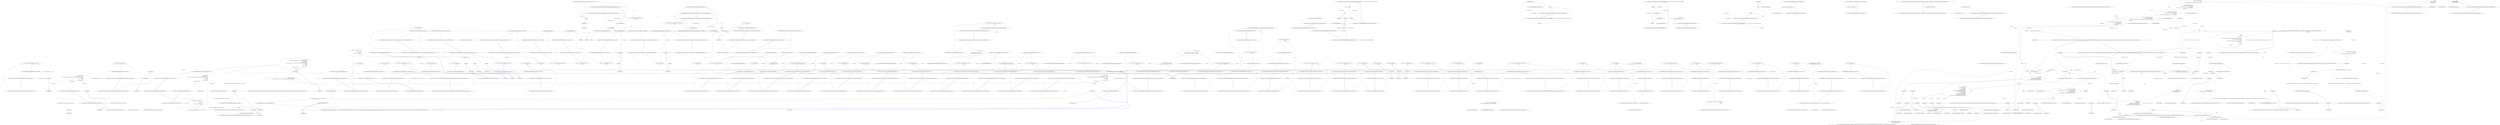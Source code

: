 digraph  {
m0_52 [cluster="CommandLine.Tests.Unit.Core.InstanceBuilderTests.Parse_int_sequence_with_range(string[], int[])", file="FSharpOptionHelper.cs", label="Entry CommandLine.Tests.Unit.Core.InstanceBuilderTests.Parse_int_sequence_with_range(string[], int[])", span="140-140"];
m0_53 [cluster="CommandLine.Tests.Unit.Core.InstanceBuilderTests.Parse_int_sequence_with_range(string[], int[])", file="FSharpOptionHelper.cs", label="var result = InvokeBuild<Simple_Options>(\r\n                arguments)", span="145-146"];
m0_54 [cluster="CommandLine.Tests.Unit.Core.InstanceBuilderTests.Parse_int_sequence_with_range(string[], int[])", file="FSharpOptionHelper.cs", label="((Parsed<Simple_Options>)result).Value.IntSequence.ShouldBeEquivalentTo(expected)", span="149-149"];
m0_55 [cluster="CommandLine.Tests.Unit.Core.InstanceBuilderTests.Parse_int_sequence_with_range(string[], int[])", file="FSharpOptionHelper.cs", label="Exit CommandLine.Tests.Unit.Core.InstanceBuilderTests.Parse_int_sequence_with_range(string[], int[])", span="140-140"];
m0_0 [cluster="CommandLine.Tests.Unit.Core.InstanceBuilderTests.InvokeBuild<T>(string[])", file="FSharpOptionHelper.cs", label="Entry CommandLine.Tests.Unit.Core.InstanceBuilderTests.InvokeBuild<T>(string[])", span="21-21"];
m0_1 [cluster="CommandLine.Tests.Unit.Core.InstanceBuilderTests.InvokeBuild<T>(string[])", file="FSharpOptionHelper.cs", label="return InstanceBuilder.Build(\r\n                Maybe.Just<Func<T>>(() => new T()),\r\n                (args, optionSpecs) => Tokenizer.ConfigureTokenizer(StringComparer.Ordinal, false, false)(args, optionSpecs),\r\n                arguments,\r\n                StringComparer.Ordinal,\r\n                false,\r\n                CultureInfo.InvariantCulture,\r\n                Enumerable.Empty<ErrorType>());", span="24-31"];
m0_2 [cluster="CommandLine.Tests.Unit.Core.InstanceBuilderTests.InvokeBuild<T>(string[])", file="FSharpOptionHelper.cs", label="Exit CommandLine.Tests.Unit.Core.InstanceBuilderTests.InvokeBuild<T>(string[])", span="21-21"];
m0_4 [cluster="System.Linq.Enumerable.Empty<TResult>()", file="FSharpOptionHelper.cs", label="Entry System.Linq.Enumerable.Empty<TResult>()", span="0-0"];
m0_3 [cluster="CSharpx.Maybe.Just<T>(T)", file="FSharpOptionHelper.cs", label="Entry CSharpx.Maybe.Just<T>(T)", span="124-124"];
m0_5 [cluster="CommandLine.Core.InstanceBuilder.Build<T>(CSharpx.Maybe<System.Func<T>>, System.Func<System.Collections.Generic.IEnumerable<string>, System.Collections.Generic.IEnumerable<CommandLine.Core.OptionSpecification>, RailwaySharp.ErrorHandling.Result<System.Collections.Generic.IEnumerable<CommandLine.Core.Token>, CommandLine.Error>>, System.Collections.Generic.IEnumerable<string>, System.StringComparer, bool, System.Globalization.CultureInfo, System.Collections.Generic.IEnumerable<CommandLine.ErrorType>)", file="FSharpOptionHelper.cs", label="Entry CommandLine.Core.InstanceBuilder.Build<T>(CSharpx.Maybe<System.Func<T>>, System.Func<System.Collections.Generic.IEnumerable<string>, System.Collections.Generic.IEnumerable<CommandLine.Core.OptionSpecification>, RailwaySharp.ErrorHandling.Result<System.Collections.Generic.IEnumerable<CommandLine.Core.Token>, CommandLine.Error>>, System.Collections.Generic.IEnumerable<string>, System.StringComparer, bool, System.Globalization.CultureInfo, System.Collections.Generic.IEnumerable<CommandLine.ErrorType>)", span="18-18"];
m0_248 [cluster="CommandLine.Tests.Unit.Core.InstanceBuilderTests.Min_and_max_constraint_set_to_zero_throws_exception()", file="FSharpOptionHelper.cs", label="Entry CommandLine.Tests.Unit.Core.InstanceBuilderTests.Min_and_max_constraint_set_to_zero_throws_exception()", span="769-769"];
m0_250 [cluster="CommandLine.Tests.Unit.Core.InstanceBuilderTests.Min_and_max_constraint_set_to_zero_throws_exception()", file="FSharpOptionHelper.cs", label="Assert.Throws<InvalidOperationException>(test)", span="776-776"];
m0_249 [cluster="CommandLine.Tests.Unit.Core.InstanceBuilderTests.Min_and_max_constraint_set_to_zero_throws_exception()", file="FSharpOptionHelper.cs", label="Action test = () => InvokeBuild<Options_With_Both_Min_And_Max_Set_To_Zero>(\r\n                new string[] { })", span="772-773"];
m0_251 [cluster="CommandLine.Tests.Unit.Core.InstanceBuilderTests.Min_and_max_constraint_set_to_zero_throws_exception()", file="FSharpOptionHelper.cs", label="Exit CommandLine.Tests.Unit.Core.InstanceBuilderTests.Min_and_max_constraint_set_to_zero_throws_exception()", span="769-769"];
m0_237 [cluster="Unk.>", file="FSharpOptionHelper.cs", label="Entry Unk.>", span=""];
m0_121 [cluster="CommandLine.Tests.Unit.Core.InstanceBuilderTests.Parse_long_sequence_with_separator(string[], long[])", file="FSharpOptionHelper.cs", label="Entry CommandLine.Tests.Unit.Core.InstanceBuilderTests.Parse_long_sequence_with_separator(string[], long[])", span="394-394"];
m0_122 [cluster="CommandLine.Tests.Unit.Core.InstanceBuilderTests.Parse_long_sequence_with_separator(string[], long[])", file="FSharpOptionHelper.cs", label="var result = InvokeBuild<Options_With_Sequence_Having_Separator_Set>(\r\n                arguments)", span="399-400"];
m0_123 [cluster="CommandLine.Tests.Unit.Core.InstanceBuilderTests.Parse_long_sequence_with_separator(string[], long[])", file="FSharpOptionHelper.cs", label="expected.ShouldBeEquivalentTo(((Parsed<Options_With_Sequence_Having_Separator_Set>)result).Value.LongSequence)", span="403-403"];
m0_124 [cluster="CommandLine.Tests.Unit.Core.InstanceBuilderTests.Parse_long_sequence_with_separator(string[], long[])", file="FSharpOptionHelper.cs", label="Exit CommandLine.Tests.Unit.Core.InstanceBuilderTests.Parse_long_sequence_with_separator(string[], long[])", span="394-394"];
m0_161 [cluster="CommandLine.Tests.Fakes.Options_With_Required_Set_To_True_Within_Same_Set.Options_With_Required_Set_To_True_Within_Same_Set()", file="FSharpOptionHelper.cs", label="Entry CommandLine.Tests.Fakes.Options_With_Required_Set_To_True_Within_Same_Set.Options_With_Required_Set_To_True_Within_Same_Set()", span="4-4"];
m0_194 [cluster="CommandLine.Tests.Unit.Core.InstanceBuilderTests.Omitting_names_assumes_identifier_as_long_name(string[], string)", file="FSharpOptionHelper.cs", label="Entry CommandLine.Tests.Unit.Core.InstanceBuilderTests.Omitting_names_assumes_identifier_as_long_name(string[], string)", span="598-598"];
m0_195 [cluster="CommandLine.Tests.Unit.Core.InstanceBuilderTests.Omitting_names_assumes_identifier_as_long_name(string[], string)", file="FSharpOptionHelper.cs", label="var result = InvokeBuild<Simple_Options>(\r\n                arguments)", span="603-604"];
m0_196 [cluster="CommandLine.Tests.Unit.Core.InstanceBuilderTests.Omitting_names_assumes_identifier_as_long_name(string[], string)", file="FSharpOptionHelper.cs", label="((Parsed<Simple_Options>)result).Value.StringValue.ShouldBeEquivalentTo(expected)", span="607-607"];
m0_197 [cluster="CommandLine.Tests.Unit.Core.InstanceBuilderTests.Omitting_names_assumes_identifier_as_long_name(string[], string)", file="FSharpOptionHelper.cs", label="Exit CommandLine.Tests.Unit.Core.InstanceBuilderTests.Omitting_names_assumes_identifier_as_long_name(string[], string)", span="598-598"];
m0_233 [cluster="CommandLine.Tests.Unit.Core.InstanceBuilderTests.Min_constraint_set_to_zero_throws_exception()", file="FSharpOptionHelper.cs", label="Entry CommandLine.Tests.Unit.Core.InstanceBuilderTests.Min_constraint_set_to_zero_throws_exception()", span="747-747"];
m0_235 [cluster="CommandLine.Tests.Unit.Core.InstanceBuilderTests.Min_constraint_set_to_zero_throws_exception()", file="FSharpOptionHelper.cs", label="Assert.Throws<InvalidOperationException>(test)", span="754-754"];
m0_234 [cluster="CommandLine.Tests.Unit.Core.InstanceBuilderTests.Min_constraint_set_to_zero_throws_exception()", file="FSharpOptionHelper.cs", label="Action test = () => InvokeBuild<Options_With_Min_Set_To_Zero>(\r\n                new string[] { })", span="750-751"];
m0_236 [cluster="CommandLine.Tests.Unit.Core.InstanceBuilderTests.Min_constraint_set_to_zero_throws_exception()", file="FSharpOptionHelper.cs", label="Exit CommandLine.Tests.Unit.Core.InstanceBuilderTests.Min_constraint_set_to_zero_throws_exception()", span="747-747"];
m0_216 [cluster="CommandLine.Tests.Unit.Core.InstanceBuilderTests.Parse_nullable_long(string[], long?)", file="FSharpOptionHelper.cs", label="Entry CommandLine.Tests.Unit.Core.InstanceBuilderTests.Parse_nullable_long(string[], long?)", span="687-687"];
m0_217 [cluster="CommandLine.Tests.Unit.Core.InstanceBuilderTests.Parse_nullable_long(string[], long?)", file="FSharpOptionHelper.cs", label="var result = InvokeBuild<Options_With_Nullables>(\r\n                arguments)", span="692-693"];
m0_218 [cluster="CommandLine.Tests.Unit.Core.InstanceBuilderTests.Parse_nullable_long(string[], long?)", file="FSharpOptionHelper.cs", label="expected.ShouldBeEquivalentTo(((Parsed<Options_With_Nullables>)result).Value.NullableLong)", span="696-696"];
m0_219 [cluster="CommandLine.Tests.Unit.Core.InstanceBuilderTests.Parse_nullable_long(string[], long?)", file="FSharpOptionHelper.cs", label="Exit CommandLine.Tests.Unit.Core.InstanceBuilderTests.Parse_nullable_long(string[], long?)", span="687-687"];
m0_76 [cluster="CommandLine.SequenceOutOfRangeError.SequenceOutOfRangeError(CommandLine.NameInfo)", file="FSharpOptionHelper.cs", label="Entry CommandLine.SequenceOutOfRangeError.SequenceOutOfRangeError(CommandLine.NameInfo)", span="371-371"];
m0_37 [cluster="CommandLine.TypeInfo.Create(System.Type)", file="FSharpOptionHelper.cs", label="Entry CommandLine.TypeInfo.Create(System.Type)", span="29-29"];
m0_309 [cluster="CommandLine.Tests.Unit.Core.InstanceBuilderTests.Parse_string_scalar_with_required_constraint_as_value(string[], CommandLine.Tests.Fakes.Options_With_Required_Set_To_True_For_Values)", file="FSharpOptionHelper.cs", label="Entry CommandLine.Tests.Unit.Core.InstanceBuilderTests.Parse_string_scalar_with_required_constraint_as_value(string[], CommandLine.Tests.Fakes.Options_With_Required_Set_To_True_For_Values)", span="890-890"];
m0_310 [cluster="CommandLine.Tests.Unit.Core.InstanceBuilderTests.Parse_string_scalar_with_required_constraint_as_value(string[], CommandLine.Tests.Fakes.Options_With_Required_Set_To_True_For_Values)", file="FSharpOptionHelper.cs", label="var result = InvokeBuild<Options_With_Required_Set_To_True_For_Values>(\r\n                arguments)", span="895-896"];
m0_311 [cluster="CommandLine.Tests.Unit.Core.InstanceBuilderTests.Parse_string_scalar_with_required_constraint_as_value(string[], CommandLine.Tests.Fakes.Options_With_Required_Set_To_True_For_Values)", file="FSharpOptionHelper.cs", label="expected.ShouldBeEquivalentTo(((Parsed<Options_With_Required_Set_To_True_For_Values>)result).Value)", span="899-899"];
m0_312 [cluster="CommandLine.Tests.Unit.Core.InstanceBuilderTests.Parse_string_scalar_with_required_constraint_as_value(string[], CommandLine.Tests.Fakes.Options_With_Required_Set_To_True_For_Values)", file="FSharpOptionHelper.cs", label="Exit CommandLine.Tests.Unit.Core.InstanceBuilderTests.Parse_string_scalar_with_required_constraint_as_value(string[], CommandLine.Tests.Fakes.Options_With_Required_Set_To_True_For_Values)", span="890-890"];
m0_129 [cluster="CommandLine.Tests.Unit.Core.InstanceBuilderTests.Double_dash_force_subsequent_arguments_as_values()", file="FSharpOptionHelper.cs", label="Entry CommandLine.Tests.Unit.Core.InstanceBuilderTests.Double_dash_force_subsequent_arguments_as_values()", span="431-431"];
m0_132 [cluster="CommandLine.Tests.Unit.Core.InstanceBuilderTests.Double_dash_force_subsequent_arguments_as_values()", file="FSharpOptionHelper.cs", label="var result = InstanceBuilder.Build(\r\n                Maybe.Just<Func<Simple_Options_With_Values>>(() => new Simple_Options_With_Values()),\r\n                (a, optionSpecs) =>\r\n                    Tokenizer.PreprocessDashDash(a,\r\n                        args => Tokenizer.Tokenize(args, name => NameLookup.Contains(name, optionSpecs, StringComparer.Ordinal))),\r\n                arguments,\r\n                StringComparer.Ordinal,\r\n                false,\r\n                CultureInfo.InvariantCulture,\r\n                Enumerable.Empty<ErrorType>())", span="444-453"];
m0_131 [cluster="CommandLine.Tests.Unit.Core.InstanceBuilderTests.Double_dash_force_subsequent_arguments_as_values()", file="FSharpOptionHelper.cs", label="var arguments = new[] { ''--stringvalue'', ''str1'', ''--'', ''10'', ''-a'', ''--bee'', ''-c'', ''20'' }", span="441-441"];
m0_133 [cluster="CommandLine.Tests.Unit.Core.InstanceBuilderTests.Double_dash_force_subsequent_arguments_as_values()", file="FSharpOptionHelper.cs", label="expectedResult.ShouldBeEquivalentTo(((Parsed<Simple_Options_With_Values>)result).Value)", span="456-456"];
m0_130 [cluster="CommandLine.Tests.Unit.Core.InstanceBuilderTests.Double_dash_force_subsequent_arguments_as_values()", file="FSharpOptionHelper.cs", label="var expectedResult = new Simple_Options_With_Values\r\n                {\r\n                    StringValue = ''str1'',\r\n                    LongValue = 10L,\r\n                    StringSequence = new[] { ''-a'', ''--bee'', ''-c'' },\r\n                    IntValue = 20\r\n                }", span="434-440"];
m0_134 [cluster="CommandLine.Tests.Unit.Core.InstanceBuilderTests.Double_dash_force_subsequent_arguments_as_values()", file="FSharpOptionHelper.cs", label="Exit CommandLine.Tests.Unit.Core.InstanceBuilderTests.Double_dash_force_subsequent_arguments_as_values()", span="431-431"];
m0_288 [cluster="CommandLine.Tests.Unit.Core.InstanceBuilderTests.Specifying_options_two_or_more_times_with_mixed_short_long_options_generates_RepeatedOptionError(string[], int)", file="FSharpOptionHelper.cs", label="Entry CommandLine.Tests.Unit.Core.InstanceBuilderTests.Specifying_options_two_or_more_times_with_mixed_short_long_options_generates_RepeatedOptionError(string[], int)", span="840-840"];
m0_289 [cluster="CommandLine.Tests.Unit.Core.InstanceBuilderTests.Specifying_options_two_or_more_times_with_mixed_short_long_options_generates_RepeatedOptionError(string[], int)", file="FSharpOptionHelper.cs", label="var result = InvokeBuild<Simple_Options>(\r\n                arguments)", span="843-844"];
m0_290 [cluster="CommandLine.Tests.Unit.Core.InstanceBuilderTests.Specifying_options_two_or_more_times_with_mixed_short_long_options_generates_RepeatedOptionError(string[], int)", file="FSharpOptionHelper.cs", label="((NotParsed<Simple_Options>)result).Errors.Should().HaveCount(x => x == expected)", span="847-847"];
m0_291 [cluster="CommandLine.Tests.Unit.Core.InstanceBuilderTests.Specifying_options_two_or_more_times_with_mixed_short_long_options_generates_RepeatedOptionError(string[], int)", file="FSharpOptionHelper.cs", label="Exit CommandLine.Tests.Unit.Core.InstanceBuilderTests.Specifying_options_two_or_more_times_with_mixed_short_long_options_generates_RepeatedOptionError(string[], int)", span="840-840"];
m0_189 [cluster="CommandLine.Tests.Unit.Core.InstanceBuilderTests.Parse_unknown_short_option_in_option_group_gererates_UnknownOptionError()", file="FSharpOptionHelper.cs", label="Entry CommandLine.Tests.Unit.Core.InstanceBuilderTests.Parse_unknown_short_option_in_option_group_gererates_UnknownOptionError()", span="580-580"];
m0_191 [cluster="CommandLine.Tests.Unit.Core.InstanceBuilderTests.Parse_unknown_short_option_in_option_group_gererates_UnknownOptionError()", file="FSharpOptionHelper.cs", label="var result = InvokeBuild<Simple_Options>(\r\n                new[] { ''-zx'' })", span="586-587"];
m0_192 [cluster="CommandLine.Tests.Unit.Core.InstanceBuilderTests.Parse_unknown_short_option_in_option_group_gererates_UnknownOptionError()", file="FSharpOptionHelper.cs", label="((NotParsed<Simple_Options>)result).Errors.ShouldBeEquivalentTo(expectedResult)", span="590-590"];
m0_190 [cluster="CommandLine.Tests.Unit.Core.InstanceBuilderTests.Parse_unknown_short_option_in_option_group_gererates_UnknownOptionError()", file="FSharpOptionHelper.cs", label="var expectedResult = new[] { new UnknownOptionError(''z'') }", span="583-583"];
m0_193 [cluster="CommandLine.Tests.Unit.Core.InstanceBuilderTests.Parse_unknown_short_option_in_option_group_gererates_UnknownOptionError()", file="FSharpOptionHelper.cs", label="Exit CommandLine.Tests.Unit.Core.InstanceBuilderTests.Parse_unknown_short_option_in_option_group_gererates_UnknownOptionError()", span="580-580"];
m0_295 [cluster="CommandLine.Tests.Unit.Core.InstanceBuilderTests.Can_define_options_on_interface_properties(string[], string)", file="FSharpOptionHelper.cs", label="Entry CommandLine.Tests.Unit.Core.InstanceBuilderTests.Can_define_options_on_interface_properties(string[], string)", span="853-853"];
m0_296 [cluster="CommandLine.Tests.Unit.Core.InstanceBuilderTests.Can_define_options_on_interface_properties(string[], string)", file="FSharpOptionHelper.cs", label="var result = InvokeBuild<Options_With_Interface>(\r\n                arguments)", span="856-857"];
m0_297 [cluster="CommandLine.Tests.Unit.Core.InstanceBuilderTests.Can_define_options_on_interface_properties(string[], string)", file="FSharpOptionHelper.cs", label="expected.ShouldBeEquivalentTo(((Parsed<Options_With_Interface>)result).Value.InputFile)", span="860-860"];
m0_298 [cluster="CommandLine.Tests.Unit.Core.InstanceBuilderTests.Can_define_options_on_interface_properties(string[], string)", file="FSharpOptionHelper.cs", label="Exit CommandLine.Tests.Unit.Core.InstanceBuilderTests.Can_define_options_on_interface_properties(string[], string)", span="853-853"];
m0_71 [cluster="CommandLine.Tests.Unit.Core.InstanceBuilderTests.Breaking_min_constraint_in_string_sequence_as_value_gererates_SequenceOutOfRangeError()", file="FSharpOptionHelper.cs", label="Entry CommandLine.Tests.Unit.Core.InstanceBuilderTests.Breaking_min_constraint_in_string_sequence_as_value_gererates_SequenceOutOfRangeError()", span="210-210"];
m0_73 [cluster="CommandLine.Tests.Unit.Core.InstanceBuilderTests.Breaking_min_constraint_in_string_sequence_as_value_gererates_SequenceOutOfRangeError()", file="FSharpOptionHelper.cs", label="var result = InvokeBuild<Options_With_Sequence_And_Only_Min_Constraint_For_Value>(\r\n                new string[] { })", span="216-217"];
m0_74 [cluster="CommandLine.Tests.Unit.Core.InstanceBuilderTests.Breaking_min_constraint_in_string_sequence_as_value_gererates_SequenceOutOfRangeError()", file="FSharpOptionHelper.cs", label="((NotParsed<Options_With_Sequence_And_Only_Min_Constraint_For_Value>)result).Errors.ShouldBeEquivalentTo(expectedResult)", span="220-220"];
m0_72 [cluster="CommandLine.Tests.Unit.Core.InstanceBuilderTests.Breaking_min_constraint_in_string_sequence_as_value_gererates_SequenceOutOfRangeError()", file="FSharpOptionHelper.cs", label="var expectedResult = new[] { new SequenceOutOfRangeError(NameInfo.EmptyName) }", span="213-213"];
m0_75 [cluster="CommandLine.Tests.Unit.Core.InstanceBuilderTests.Breaking_min_constraint_in_string_sequence_as_value_gererates_SequenceOutOfRangeError()", file="FSharpOptionHelper.cs", label="Exit CommandLine.Tests.Unit.Core.InstanceBuilderTests.Breaking_min_constraint_in_string_sequence_as_value_gererates_SequenceOutOfRangeError()", span="210-210"];
m0_183 [cluster="CommandLine.UnknownOptionError.UnknownOptionError(string)", file="FSharpOptionHelper.cs", label="Entry CommandLine.UnknownOptionError.UnknownOptionError(string)", span="316-316"];
m0_82 [cluster="CommandLine.Tests.Unit.Core.InstanceBuilderTests.Breaking_max_constraint_in_string_sequence_as_value_gererates_SequenceOutOfRangeError()", file="FSharpOptionHelper.cs", label="Entry CommandLine.Tests.Unit.Core.InstanceBuilderTests.Breaking_max_constraint_in_string_sequence_as_value_gererates_SequenceOutOfRangeError()", span="242-242"];
m0_84 [cluster="CommandLine.Tests.Unit.Core.InstanceBuilderTests.Breaking_max_constraint_in_string_sequence_as_value_gererates_SequenceOutOfRangeError()", file="FSharpOptionHelper.cs", label="var result = InvokeBuild<Options_With_Sequence_And_Only_Max_Constraint_For_Value>(\r\n                new[] { ''one'', ''two'', ''three'', ''this-is-too-much'' })", span="248-249"];
m0_85 [cluster="CommandLine.Tests.Unit.Core.InstanceBuilderTests.Breaking_max_constraint_in_string_sequence_as_value_gererates_SequenceOutOfRangeError()", file="FSharpOptionHelper.cs", label="((NotParsed<Options_With_Sequence_And_Only_Max_Constraint_For_Value>)result).Errors.ShouldBeEquivalentTo(expectedResult)", span="252-252"];
m0_83 [cluster="CommandLine.Tests.Unit.Core.InstanceBuilderTests.Breaking_max_constraint_in_string_sequence_as_value_gererates_SequenceOutOfRangeError()", file="FSharpOptionHelper.cs", label="var expectedResult = new[] { new SequenceOutOfRangeError(NameInfo.EmptyName) }", span="245-245"];
m0_86 [cluster="CommandLine.Tests.Unit.Core.InstanceBuilderTests.Breaking_max_constraint_in_string_sequence_as_value_gererates_SequenceOutOfRangeError()", file="FSharpOptionHelper.cs", label="Exit CommandLine.Tests.Unit.Core.InstanceBuilderTests.Breaking_max_constraint_in_string_sequence_as_value_gererates_SequenceOutOfRangeError()", span="242-242"];
m0_27 [cluster="CSharpx.Maybe.Nothing<T>()", file="FSharpOptionHelper.cs", label="Entry CSharpx.Maybe.Nothing<T>()", span="116-116"];
m0_220 [cluster="CommandLine.Tests.Unit.Core.InstanceBuilderTests.Parse_fsharp_option_string(string[], string, bool)", file="FSharpOptionHelper.cs", label="Entry CommandLine.Tests.Unit.Core.InstanceBuilderTests.Parse_fsharp_option_string(string[], string, bool)", span="705-705"];
m0_221 [cluster="CommandLine.Tests.Unit.Core.InstanceBuilderTests.Parse_fsharp_option_string(string[], string, bool)", file="FSharpOptionHelper.cs", label="var result = InvokeBuild<Options_With_FSharpOption>(\r\n                arguments)", span="710-711"];
m0_223 [cluster="CommandLine.Tests.Unit.Core.InstanceBuilderTests.Parse_fsharp_option_string(string[], string, bool)", file="FSharpOptionHelper.cs", label="expectedValue.ShouldBeEquivalentTo(((Parsed<Options_With_FSharpOption>)result).Value.FileName.Value)", span="716-716"];
m0_224 [cluster="CommandLine.Tests.Unit.Core.InstanceBuilderTests.Parse_fsharp_option_string(string[], string, bool)", file="FSharpOptionHelper.cs", label="expectedSome.ShouldBeEquivalentTo(FSharpOption<string>.get_IsSome(((Parsed<Options_With_FSharpOption>)result).Value.FileName))", span="718-718"];
m0_222 [cluster="CommandLine.Tests.Unit.Core.InstanceBuilderTests.Parse_fsharp_option_string(string[], string, bool)", file="FSharpOptionHelper.cs", label="((Parsed<Options_With_FSharpOption>)result).Value.FileName != null", span="714-714"];
m0_225 [cluster="CommandLine.Tests.Unit.Core.InstanceBuilderTests.Parse_fsharp_option_string(string[], string, bool)", file="FSharpOptionHelper.cs", label="Exit CommandLine.Tests.Unit.Core.InstanceBuilderTests.Parse_fsharp_option_string(string[], string, bool)", span="705-705"];
m0_323 [cluster="CommandLine.Tests.Unit.Core.InstanceBuilderTests.Breaking_required_constraint_generate_MissingRequiredOptionError(string[], int)", file="FSharpOptionHelper.cs", label="Entry CommandLine.Tests.Unit.Core.InstanceBuilderTests.Breaking_required_constraint_generate_MissingRequiredOptionError(string[], int)", span="943-943"];
m0_324 [cluster="CommandLine.Tests.Unit.Core.InstanceBuilderTests.Breaking_required_constraint_generate_MissingRequiredOptionError(string[], int)", file="FSharpOptionHelper.cs", label="var result = InvokeBuild<Options_With_Two_Options_Having_Required_Set_To_True>(\r\n                arguments)", span="946-947"];
m0_325 [cluster="CommandLine.Tests.Unit.Core.InstanceBuilderTests.Breaking_required_constraint_generate_MissingRequiredOptionError(string[], int)", file="FSharpOptionHelper.cs", label="var errors = ((NotParsed<Options_With_Two_Options_Having_Required_Set_To_True>)result).Errors", span="950-950"];
m0_326 [cluster="CommandLine.Tests.Unit.Core.InstanceBuilderTests.Breaking_required_constraint_generate_MissingRequiredOptionError(string[], int)", file="FSharpOptionHelper.cs", label="errors.OfType<MissingRequiredOptionError>().Should().HaveCount(x => x == expected)", span="951-951"];
m0_327 [cluster="CommandLine.Tests.Unit.Core.InstanceBuilderTests.Breaking_required_constraint_generate_MissingRequiredOptionError(string[], int)", file="FSharpOptionHelper.cs", label="Exit CommandLine.Tests.Unit.Core.InstanceBuilderTests.Breaking_required_constraint_generate_MissingRequiredOptionError(string[], int)", span="943-943"];
m0_145 [cluster="CommandLine.Core.Tokenizer.Tokenize(System.Collections.Generic.IEnumerable<string>, System.Func<string, CommandLine.Core.NameLookupResult>)", file="FSharpOptionHelper.cs", label="Entry CommandLine.Core.Tokenizer.Tokenize(System.Collections.Generic.IEnumerable<string>, System.Func<string, CommandLine.Core.NameLookupResult>)", span="14-14"];
m0_184 [cluster="CommandLine.Tests.Unit.Core.InstanceBuilderTests.Parse_unknown_short_option_gererates_UnknownOptionError()", file="FSharpOptionHelper.cs", label="Entry CommandLine.Tests.Unit.Core.InstanceBuilderTests.Parse_unknown_short_option_gererates_UnknownOptionError()", span="564-564"];
m0_186 [cluster="CommandLine.Tests.Unit.Core.InstanceBuilderTests.Parse_unknown_short_option_gererates_UnknownOptionError()", file="FSharpOptionHelper.cs", label="var result = InvokeBuild<Simple_Options>(\r\n                new[] { ''-z'', ''-x'' })", span="570-571"];
m0_187 [cluster="CommandLine.Tests.Unit.Core.InstanceBuilderTests.Parse_unknown_short_option_gererates_UnknownOptionError()", file="FSharpOptionHelper.cs", label="((NotParsed<Simple_Options>)result).Errors.ShouldBeEquivalentTo(expectedResult)", span="574-574"];
m0_185 [cluster="CommandLine.Tests.Unit.Core.InstanceBuilderTests.Parse_unknown_short_option_gererates_UnknownOptionError()", file="FSharpOptionHelper.cs", label="var expectedResult = new[] { new UnknownOptionError(''z'') }", span="567-567"];
m0_188 [cluster="CommandLine.Tests.Unit.Core.InstanceBuilderTests.Parse_unknown_short_option_gererates_UnknownOptionError()", file="FSharpOptionHelper.cs", label="Exit CommandLine.Tests.Unit.Core.InstanceBuilderTests.Parse_unknown_short_option_gererates_UnknownOptionError()", span="564-564"];
m0_95 [cluster="CommandLine.Tests.Unit.Core.InstanceBuilderTests.Parse_enum_value_with_wrong_index_generates_BadFormatConversionError()", file="FSharpOptionHelper.cs", label="Entry CommandLine.Tests.Unit.Core.InstanceBuilderTests.Parse_enum_value_with_wrong_index_generates_BadFormatConversionError()", span="300-300"];
m0_97 [cluster="CommandLine.Tests.Unit.Core.InstanceBuilderTests.Parse_enum_value_with_wrong_index_generates_BadFormatConversionError()", file="FSharpOptionHelper.cs", label="var result = InvokeBuild<Simple_Options_With_Enum>(\r\n                new[] { ''--colors'', ''3'' })", span="306-307"];
m0_98 [cluster="CommandLine.Tests.Unit.Core.InstanceBuilderTests.Parse_enum_value_with_wrong_index_generates_BadFormatConversionError()", file="FSharpOptionHelper.cs", label="((NotParsed<Simple_Options_With_Enum>)result).Errors.ShouldBeEquivalentTo(expectedResult)", span="310-310"];
m0_96 [cluster="CommandLine.Tests.Unit.Core.InstanceBuilderTests.Parse_enum_value_with_wrong_index_generates_BadFormatConversionError()", file="FSharpOptionHelper.cs", label="var expectedResult = new[] { new BadFormatConversionError(new NameInfo('''', ''colors'')) }", span="303-303"];
m0_99 [cluster="CommandLine.Tests.Unit.Core.InstanceBuilderTests.Parse_enum_value_with_wrong_index_generates_BadFormatConversionError()", file="FSharpOptionHelper.cs", label="Exit CommandLine.Tests.Unit.Core.InstanceBuilderTests.Parse_enum_value_with_wrong_index_generates_BadFormatConversionError()", span="300-300"];
m0_38 [cluster="CommandLine.HelpRequestedError.HelpRequestedError()", file="FSharpOptionHelper.cs", label="Entry CommandLine.HelpRequestedError.HelpRequestedError()", span="404-404"];
m0_39 [cluster="Unk.ShouldBeEquivalentTo", file="FSharpOptionHelper.cs", label="Entry Unk.ShouldBeEquivalentTo", span=""];
m0_274 [cluster="CommandLine.Tests.Unit.Core.InstanceBuilderTests.Specifying_options_two_or_more_times_with_short_options_generates_RepeatedOptionError(string[], int)", file="FSharpOptionHelper.cs", label="Entry CommandLine.Tests.Unit.Core.InstanceBuilderTests.Specifying_options_two_or_more_times_with_short_options_generates_RepeatedOptionError(string[], int)", span="816-816"];
m0_275 [cluster="CommandLine.Tests.Unit.Core.InstanceBuilderTests.Specifying_options_two_or_more_times_with_short_options_generates_RepeatedOptionError(string[], int)", file="FSharpOptionHelper.cs", label="var result = InvokeBuild<Simple_Options>(\r\n                arguments)", span="819-820"];
m0_276 [cluster="CommandLine.Tests.Unit.Core.InstanceBuilderTests.Specifying_options_two_or_more_times_with_short_options_generates_RepeatedOptionError(string[], int)", file="FSharpOptionHelper.cs", label="((NotParsed<Simple_Options>)result).Errors.Should().HaveCount(x => x == expected)", span="823-823"];
m0_277 [cluster="CommandLine.Tests.Unit.Core.InstanceBuilderTests.Specifying_options_two_or_more_times_with_short_options_generates_RepeatedOptionError(string[], int)", file="FSharpOptionHelper.cs", label="Exit CommandLine.Tests.Unit.Core.InstanceBuilderTests.Specifying_options_two_or_more_times_with_short_options_generates_RepeatedOptionError(string[], int)", span="816-816"];
m0_9 [cluster="T.cstr", file="FSharpOptionHelper.cs", label="Entry T.cstr", span=""];
m0_117 [cluster="CommandLine.Tests.Unit.Core.InstanceBuilderTests.Parse_sequence_value_without_range_constraints(string[], long[])", file="FSharpOptionHelper.cs", label="Entry CommandLine.Tests.Unit.Core.InstanceBuilderTests.Parse_sequence_value_without_range_constraints(string[], long[])", span="375-375"];
m0_118 [cluster="CommandLine.Tests.Unit.Core.InstanceBuilderTests.Parse_sequence_value_without_range_constraints(string[], long[])", file="FSharpOptionHelper.cs", label="var result = InvokeBuild<Options_With_Sequence_Without_Range_For_Value>(\r\n                arguments)", span="380-381"];
m0_119 [cluster="CommandLine.Tests.Unit.Core.InstanceBuilderTests.Parse_sequence_value_without_range_constraints(string[], long[])", file="FSharpOptionHelper.cs", label="expected.ShouldBeEquivalentTo(((Parsed<Options_With_Sequence_Without_Range_For_Value>)result).Value.LongSequence)", span="384-384"];
m0_120 [cluster="CommandLine.Tests.Unit.Core.InstanceBuilderTests.Parse_sequence_value_without_range_constraints(string[], long[])", file="FSharpOptionHelper.cs", label="Exit CommandLine.Tests.Unit.Core.InstanceBuilderTests.Parse_sequence_value_without_range_constraints(string[], long[])", span="375-375"];
m0_60 [cluster="CommandLine.Tests.Unit.Core.InstanceBuilderTests.Parse_string_sequence_with_only_max_constraint(string[], string[])", file="FSharpOptionHelper.cs", label="Entry CommandLine.Tests.Unit.Core.InstanceBuilderTests.Parse_string_sequence_with_only_max_constraint(string[], string[])", span="179-179"];
m0_61 [cluster="CommandLine.Tests.Unit.Core.InstanceBuilderTests.Parse_string_sequence_with_only_max_constraint(string[], string[])", file="FSharpOptionHelper.cs", label="var result = InvokeBuild<Options_With_Sequence_And_Only_Max_Constraint>(\r\n                arguments)", span="184-185"];
m0_62 [cluster="CommandLine.Tests.Unit.Core.InstanceBuilderTests.Parse_string_sequence_with_only_max_constraint(string[], string[])", file="FSharpOptionHelper.cs", label="((Parsed<Options_With_Sequence_And_Only_Max_Constraint>)result).Value.StringSequence.ShouldBeEquivalentTo(expected)", span="188-188"];
m0_63 [cluster="CommandLine.Tests.Unit.Core.InstanceBuilderTests.Parse_string_sequence_with_only_max_constraint(string[], string[])", file="FSharpOptionHelper.cs", label="Exit CommandLine.Tests.Unit.Core.InstanceBuilderTests.Parse_string_sequence_with_only_max_constraint(string[], string[])", span="179-179"];
m0_255 [cluster="CommandLine.Tests.Unit.Core.InstanceBuilderTests.Empty_set_options_allowed_with_mutually_exclusive_sets(string[], CommandLine.ParserResultType, int)", file="FSharpOptionHelper.cs", label="Entry CommandLine.Tests.Unit.Core.InstanceBuilderTests.Empty_set_options_allowed_with_mutually_exclusive_sets(string[], CommandLine.ParserResultType, int)", span="785-785"];
m0_256 [cluster="CommandLine.Tests.Unit.Core.InstanceBuilderTests.Empty_set_options_allowed_with_mutually_exclusive_sets(string[], CommandLine.ParserResultType, int)", file="FSharpOptionHelper.cs", label="var result = InvokeBuild<Options_With_Named_And_Empty_Sets>(\r\n                arguments)", span="788-789"];
m0_257 [cluster="CommandLine.Tests.Unit.Core.InstanceBuilderTests.Empty_set_options_allowed_with_mutually_exclusive_sets(string[], CommandLine.ParserResultType, int)", file="FSharpOptionHelper.cs", label="type == ParserResultType.NotParsed", span="792-792"];
m0_258 [cluster="CommandLine.Tests.Unit.Core.InstanceBuilderTests.Empty_set_options_allowed_with_mutually_exclusive_sets(string[], CommandLine.ParserResultType, int)", file="FSharpOptionHelper.cs", label="((NotParsed<Options_With_Named_And_Empty_Sets>)result).Errors.Should().HaveCount(x => x == expected)", span="794-794"];
m0_260 [cluster="CommandLine.Tests.Unit.Core.InstanceBuilderTests.Empty_set_options_allowed_with_mutually_exclusive_sets(string[], CommandLine.ParserResultType, int)", file="FSharpOptionHelper.cs", label="result.Should().BeOfType<Parsed<Options_With_Named_And_Empty_Sets>>()", span="798-798"];
m0_259 [cluster="CommandLine.Tests.Unit.Core.InstanceBuilderTests.Empty_set_options_allowed_with_mutually_exclusive_sets(string[], CommandLine.ParserResultType, int)", file="FSharpOptionHelper.cs", label="type == ParserResultType.Parsed", span="796-796"];
m0_261 [cluster="CommandLine.Tests.Unit.Core.InstanceBuilderTests.Empty_set_options_allowed_with_mutually_exclusive_sets(string[], CommandLine.ParserResultType, int)", file="FSharpOptionHelper.cs", label="Exit CommandLine.Tests.Unit.Core.InstanceBuilderTests.Empty_set_options_allowed_with_mutually_exclusive_sets(string[], CommandLine.ParserResultType, int)", span="785-785"];
m0_48 [cluster="CommandLine.Tests.Unit.Core.InstanceBuilderTests.Parse_int_sequence(string[], int[])", file="FSharpOptionHelper.cs", label="Entry CommandLine.Tests.Unit.Core.InstanceBuilderTests.Parse_int_sequence(string[], int[])", span="121-121"];
m0_49 [cluster="CommandLine.Tests.Unit.Core.InstanceBuilderTests.Parse_int_sequence(string[], int[])", file="FSharpOptionHelper.cs", label="var result = InvokeBuild<Options_With_Sequence>(\r\n                arguments)", span="126-127"];
m0_50 [cluster="CommandLine.Tests.Unit.Core.InstanceBuilderTests.Parse_int_sequence(string[], int[])", file="FSharpOptionHelper.cs", label="((Parsed<Options_With_Sequence>)result).Value.IntSequence.ShouldBeEquivalentTo(expected)", span="130-130"];
m0_51 [cluster="CommandLine.Tests.Unit.Core.InstanceBuilderTests.Parse_int_sequence(string[], int[])", file="FSharpOptionHelper.cs", label="Exit CommandLine.Tests.Unit.Core.InstanceBuilderTests.Parse_int_sequence(string[], int[])", span="121-121"];
m0_329 [cluster="lambda expression", file="FSharpOptionHelper.cs", label="Entry lambda expression", span="951-951"];
m0_18 [cluster="lambda expression", file="FSharpOptionHelper.cs", label="Entry lambda expression", span="38-38"];
m0_21 [cluster="lambda expression", file="FSharpOptionHelper.cs", label="Entry lambda expression", span="39-39"];
m0_19 [cluster="lambda expression", color=green, community=0, file="FSharpOptionHelper.cs", label="-1: new T()", span="38-38"];
m0_20 [cluster="lambda expression", file="FSharpOptionHelper.cs", label="Exit lambda expression", span="38-38"];
m0_22 [cluster="lambda expression", color=green, community=0, file="FSharpOptionHelper.cs", label="-1: Tokenizer.ConfigureTokenizer(StringComparer.Ordinal, false, false)(args, optionSpecs)", span="39-39"];
m0_23 [cluster="lambda expression", file="FSharpOptionHelper.cs", label="Exit lambda expression", span="39-39"];
m0_28 [cluster="lambda expression", file="FSharpOptionHelper.cs", label="Entry lambda expression", span="51-51"];
m0_29 [cluster="lambda expression", color=green, community=0, file="FSharpOptionHelper.cs", label="-1: Tokenizer.ConfigureTokenizer(StringComparer.Ordinal, false, false)(args, optionSpecs)", span="51-51"];
m0_30 [cluster="lambda expression", file="FSharpOptionHelper.cs", label="Exit lambda expression", span="51-51"];
m0_7 [cluster="lambda expression", file="FSharpOptionHelper.cs", label="new T()", span="25-25"];
m0_11 [cluster="lambda expression", file="FSharpOptionHelper.cs", label="Tokenizer.ConfigureTokenizer(StringComparer.Ordinal, false, false)(args, optionSpecs)", span="26-26"];
m0_6 [cluster="System.Linq.Enumerable.Empty<TResult>()", file="FSharpOptionHelper.cs", label="Entry System.Linq.Enumerable.Empty<TResult>()", span="0-0"];
m0_10 [cluster="lambda expression", file="FSharpOptionHelper.cs", label="Entry lambda expression", span="26-26"];
m0_135 [cluster="lambda expression", file="FSharpOptionHelper.cs", label="Entry lambda expression", span="445-445"];
m0_138 [cluster="lambda expression", file="FSharpOptionHelper.cs", label="Entry lambda expression", span="446-448"];
m0_8 [cluster="lambda expression", file="FSharpOptionHelper.cs", label="Exit lambda expression", span="25-25"];
m0_12 [cluster="lambda expression", file="FSharpOptionHelper.cs", label="Exit lambda expression", span="26-26"];
m0_239 [cluster="lambda expression", file="FSharpOptionHelper.cs", label="InvokeBuild<Options_With_Min_Set_To_Zero>(\r\n                new string[] { })", span="750-751"];
m0_246 [cluster="lambda expression", file="FSharpOptionHelper.cs", label="InvokeBuild<Options_With_Max_Set_To_Zero>(\r\n                new string[] { })", span="761-762"];
m0_253 [cluster="lambda expression", file="FSharpOptionHelper.cs", label="InvokeBuild<Options_With_Both_Min_And_Max_Set_To_Zero>(\r\n                new string[] { })", span="772-773"];
m0_137 [cluster="lambda expression", file="FSharpOptionHelper.cs", label="Exit lambda expression", span="445-445"];
m0_136 [cluster="lambda expression", file="FSharpOptionHelper.cs", label="new Simple_Options_With_Values()", span="445-445"];
m0_140 [cluster="lambda expression", file="FSharpOptionHelper.cs", label="Exit lambda expression", span="446-448"];
m0_139 [cluster="lambda expression", file="FSharpOptionHelper.cs", label="Tokenizer.PreprocessDashDash(a,\r\n                        args => Tokenizer.Tokenize(args, name => NameLookup.Contains(name, optionSpecs, StringComparer.Ordinal)))", span="447-448"];
m0_143 [cluster="lambda expression", file="FSharpOptionHelper.cs", label="Tokenizer.Tokenize(args, name => NameLookup.Contains(name, optionSpecs, StringComparer.Ordinal))", span="448-448"];
m0_147 [cluster="lambda expression", file="FSharpOptionHelper.cs", label="NameLookup.Contains(name, optionSpecs, StringComparer.Ordinal)", span="448-448"];
m0_238 [cluster="lambda expression", file="FSharpOptionHelper.cs", label="Entry lambda expression", span="750-751"];
m0_240 [cluster="lambda expression", file="FSharpOptionHelper.cs", label="Exit lambda expression", span="750-751"];
m0_245 [cluster="lambda expression", file="FSharpOptionHelper.cs", label="Entry lambda expression", span="761-762"];
m0_247 [cluster="lambda expression", file="FSharpOptionHelper.cs", label="Exit lambda expression", span="761-762"];
m0_252 [cluster="lambda expression", file="FSharpOptionHelper.cs", label="Entry lambda expression", span="772-773"];
m0_254 [cluster="lambda expression", file="FSharpOptionHelper.cs", label="Exit lambda expression", span="772-773"];
m0_142 [cluster="lambda expression", file="FSharpOptionHelper.cs", label="Entry lambda expression", span="448-448"];
m0_144 [cluster="lambda expression", file="FSharpOptionHelper.cs", label="Exit lambda expression", span="448-448"];
m0_146 [cluster="lambda expression", file="FSharpOptionHelper.cs", label="Entry lambda expression", span="448-448"];
m0_148 [cluster="lambda expression", file="FSharpOptionHelper.cs", label="Exit lambda expression", span="448-448"];
m0_265 [cluster="lambda expression", file="FSharpOptionHelper.cs", label="x == expected", span="794-794"];
m0_264 [cluster="lambda expression", file="FSharpOptionHelper.cs", label="Entry lambda expression", span="794-794"];
m0_272 [cluster="lambda expression", file="FSharpOptionHelper.cs", label="x == expected", span="811-811"];
m0_271 [cluster="lambda expression", file="FSharpOptionHelper.cs", label="Entry lambda expression", span="811-811"];
m0_279 [cluster="lambda expression", file="FSharpOptionHelper.cs", label="x == expected", span="823-823"];
m0_278 [cluster="lambda expression", file="FSharpOptionHelper.cs", label="Entry lambda expression", span="823-823"];
m0_286 [cluster="lambda expression", file="FSharpOptionHelper.cs", label="x == expected", span="835-835"];
m0_285 [cluster="lambda expression", file="FSharpOptionHelper.cs", label="Entry lambda expression", span="835-835"];
m0_293 [cluster="lambda expression", file="FSharpOptionHelper.cs", label="x == expected", span="847-847"];
m0_292 [cluster="lambda expression", file="FSharpOptionHelper.cs", label="Entry lambda expression", span="847-847"];
m0_307 [cluster="lambda expression", file="FSharpOptionHelper.cs", label="x == expected", span="880-880"];
m0_306 [cluster="lambda expression", file="FSharpOptionHelper.cs", label="Entry lambda expression", span="880-880"];
m0_330 [cluster="lambda expression", file="FSharpOptionHelper.cs", label="x == expected", span="951-951"];
m0_266 [cluster="lambda expression", file="FSharpOptionHelper.cs", label="Exit lambda expression", span="794-794"];
m0_273 [cluster="lambda expression", file="FSharpOptionHelper.cs", label="Exit lambda expression", span="811-811"];
m0_280 [cluster="lambda expression", file="FSharpOptionHelper.cs", label="Exit lambda expression", span="823-823"];
m0_287 [cluster="lambda expression", file="FSharpOptionHelper.cs", label="Exit lambda expression", span="835-835"];
m0_294 [cluster="lambda expression", file="FSharpOptionHelper.cs", label="Exit lambda expression", span="847-847"];
m0_308 [cluster="lambda expression", file="FSharpOptionHelper.cs", label="Exit lambda expression", span="880-880"];
m0_331 [cluster="lambda expression", file="FSharpOptionHelper.cs", label="Exit lambda expression", span="951-951"];
m0_332 [cluster="CommandLine.Tests.Unit.Core.InstanceBuilderTests.Parse_to_immutable_instance(string[], CommandLine.Tests.Fakes.Immutable_Simple_Options)", file="FSharpOptionHelper.cs", label="Entry CommandLine.Tests.Unit.Core.InstanceBuilderTests.Parse_to_immutable_instance(string[], CommandLine.Tests.Fakes.Immutable_Simple_Options)", span="956-956"];
m0_333 [cluster="CommandLine.Tests.Unit.Core.InstanceBuilderTests.Parse_to_immutable_instance(string[], CommandLine.Tests.Fakes.Immutable_Simple_Options)", file="FSharpOptionHelper.cs", label="var result = InvokeBuildImmutable<Immutable_Simple_Options>(\r\n                arguments)", span="961-962"];
m0_334 [cluster="CommandLine.Tests.Unit.Core.InstanceBuilderTests.Parse_to_immutable_instance(string[], CommandLine.Tests.Fakes.Immutable_Simple_Options)", file="FSharpOptionHelper.cs", label="expected.ShouldBeEquivalentTo(((Parsed<Immutable_Simple_Options>)result).Value)", span="965-965"];
m0_335 [cluster="CommandLine.Tests.Unit.Core.InstanceBuilderTests.Parse_to_immutable_instance(string[], CommandLine.Tests.Fakes.Immutable_Simple_Options)", file="FSharpOptionHelper.cs", label="Exit CommandLine.Tests.Unit.Core.InstanceBuilderTests.Parse_to_immutable_instance(string[], CommandLine.Tests.Fakes.Immutable_Simple_Options)", span="956-956"];
m0_267 [cluster="CommandLine.Tests.Unit.Core.InstanceBuilderTests.Specifying_options_two_or_more_times_generates_RepeatedOptionError(string[], int)", file="FSharpOptionHelper.cs", label="Entry CommandLine.Tests.Unit.Core.InstanceBuilderTests.Specifying_options_two_or_more_times_generates_RepeatedOptionError(string[], int)", span="804-804"];
m0_268 [cluster="CommandLine.Tests.Unit.Core.InstanceBuilderTests.Specifying_options_two_or_more_times_generates_RepeatedOptionError(string[], int)", file="FSharpOptionHelper.cs", label="var result = InvokeBuild<Simple_Options>(\r\n                arguments)", span="807-808"];
m0_269 [cluster="CommandLine.Tests.Unit.Core.InstanceBuilderTests.Specifying_options_two_or_more_times_generates_RepeatedOptionError(string[], int)", file="FSharpOptionHelper.cs", label="((NotParsed<Simple_Options>)result).Errors.Should().HaveCount(x => x == expected)", span="811-811"];
m0_270 [cluster="CommandLine.Tests.Unit.Core.InstanceBuilderTests.Specifying_options_two_or_more_times_generates_RepeatedOptionError(string[], int)", file="FSharpOptionHelper.cs", label="Exit CommandLine.Tests.Unit.Core.InstanceBuilderTests.Specifying_options_two_or_more_times_generates_RepeatedOptionError(string[], int)", span="804-804"];
m0_299 [cluster="CommandLine.Tests.Unit.Core.InstanceBuilderTests.Enforce_required_within_mutually_exclusive_set_only(string[], CommandLine.ParserResultType, int)", file="FSharpOptionHelper.cs", label="Entry CommandLine.Tests.Unit.Core.InstanceBuilderTests.Enforce_required_within_mutually_exclusive_set_only(string[], CommandLine.ParserResultType, int)", span="871-871"];
m0_300 [cluster="CommandLine.Tests.Unit.Core.InstanceBuilderTests.Enforce_required_within_mutually_exclusive_set_only(string[], CommandLine.ParserResultType, int)", file="FSharpOptionHelper.cs", label="var result = InvokeBuild<Options_With_Two_Option_Required_Set_To_True_And_Two_Sets>(\r\n                arguments)", span="874-875"];
m0_301 [cluster="CommandLine.Tests.Unit.Core.InstanceBuilderTests.Enforce_required_within_mutually_exclusive_set_only(string[], CommandLine.ParserResultType, int)", file="FSharpOptionHelper.cs", label="type == ParserResultType.NotParsed", span="878-878"];
m0_302 [cluster="CommandLine.Tests.Unit.Core.InstanceBuilderTests.Enforce_required_within_mutually_exclusive_set_only(string[], CommandLine.ParserResultType, int)", file="FSharpOptionHelper.cs", label="((NotParsed<Options_With_Two_Option_Required_Set_To_True_And_Two_Sets>)result).Errors.Should().HaveCount(x => x == expected)", span="880-880"];
m0_304 [cluster="CommandLine.Tests.Unit.Core.InstanceBuilderTests.Enforce_required_within_mutually_exclusive_set_only(string[], CommandLine.ParserResultType, int)", file="FSharpOptionHelper.cs", label="result.Should().BeOfType<Parsed<Options_With_Two_Option_Required_Set_To_True_And_Two_Sets>>()", span="884-884"];
m0_303 [cluster="CommandLine.Tests.Unit.Core.InstanceBuilderTests.Enforce_required_within_mutually_exclusive_set_only(string[], CommandLine.ParserResultType, int)", file="FSharpOptionHelper.cs", label="type == ParserResultType.Parsed", span="882-882"];
m0_305 [cluster="CommandLine.Tests.Unit.Core.InstanceBuilderTests.Enforce_required_within_mutually_exclusive_set_only(string[], CommandLine.ParserResultType, int)", file="FSharpOptionHelper.cs", label="Exit CommandLine.Tests.Unit.Core.InstanceBuilderTests.Enforce_required_within_mutually_exclusive_set_only(string[], CommandLine.ParserResultType, int)", span="871-871"];
m0_56 [cluster="CommandLine.Tests.Unit.Core.InstanceBuilderTests.Parse_string_sequence_with_only_min_constraint(string[], string[])", file="FSharpOptionHelper.cs", label="Entry CommandLine.Tests.Unit.Core.InstanceBuilderTests.Parse_string_sequence_with_only_min_constraint(string[], string[])", span="160-160"];
m0_57 [cluster="CommandLine.Tests.Unit.Core.InstanceBuilderTests.Parse_string_sequence_with_only_min_constraint(string[], string[])", file="FSharpOptionHelper.cs", label="var result = InvokeBuild<Options_With_Sequence_And_Only_Min_Constraint>(\r\n                arguments)", span="165-166"];
m0_58 [cluster="CommandLine.Tests.Unit.Core.InstanceBuilderTests.Parse_string_sequence_with_only_min_constraint(string[], string[])", file="FSharpOptionHelper.cs", label="((Parsed<Options_With_Sequence_And_Only_Min_Constraint>)result).Value.StringSequence.ShouldBeEquivalentTo(expected)", span="169-169"];
m0_59 [cluster="CommandLine.Tests.Unit.Core.InstanceBuilderTests.Parse_string_sequence_with_only_min_constraint(string[], string[])", file="FSharpOptionHelper.cs", label="Exit CommandLine.Tests.Unit.Core.InstanceBuilderTests.Parse_string_sequence_with_only_min_constraint(string[], string[])", span="160-160"];
m0_101 [cluster="CommandLine.Tests.Unit.Core.InstanceBuilderTests.Parse_enum_value_with_wrong_item_name_generates_BadFormatConversionError()", file="FSharpOptionHelper.cs", label="Entry CommandLine.Tests.Unit.Core.InstanceBuilderTests.Parse_enum_value_with_wrong_item_name_generates_BadFormatConversionError()", span="316-316"];
m0_103 [cluster="CommandLine.Tests.Unit.Core.InstanceBuilderTests.Parse_enum_value_with_wrong_item_name_generates_BadFormatConversionError()", file="FSharpOptionHelper.cs", label="var result = InvokeBuild<Simple_Options_With_Enum>(\r\n                new[] { ''--colors'', ''Yellow'' })", span="322-323"];
m0_104 [cluster="CommandLine.Tests.Unit.Core.InstanceBuilderTests.Parse_enum_value_with_wrong_item_name_generates_BadFormatConversionError()", file="FSharpOptionHelper.cs", label="((NotParsed<Simple_Options_With_Enum>)result).Errors.ShouldBeEquivalentTo(expectedResult)", span="326-326"];
m0_102 [cluster="CommandLine.Tests.Unit.Core.InstanceBuilderTests.Parse_enum_value_with_wrong_item_name_generates_BadFormatConversionError()", file="FSharpOptionHelper.cs", label="var expectedResult = new[] { new BadFormatConversionError(new NameInfo('''', ''colors'')) }", span="319-319"];
m0_105 [cluster="CommandLine.Tests.Unit.Core.InstanceBuilderTests.Parse_enum_value_with_wrong_item_name_generates_BadFormatConversionError()", file="FSharpOptionHelper.cs", label="Exit CommandLine.Tests.Unit.Core.InstanceBuilderTests.Parse_enum_value_with_wrong_item_name_generates_BadFormatConversionError()", span="316-316"];
m0_44 [cluster="CommandLine.Tests.Unit.Core.InstanceBuilderTests.Parse_double_value(string[], double)", file="FSharpOptionHelper.cs", label="Entry CommandLine.Tests.Unit.Core.InstanceBuilderTests.Parse_double_value(string[], double)", span="100-100"];
m0_45 [cluster="CommandLine.Tests.Unit.Core.InstanceBuilderTests.Parse_double_value(string[], double)", file="FSharpOptionHelper.cs", label="var result = InvokeBuild<Simple_Options_With_Double_Value>(\r\n                arguments)", span="105-106"];
m0_46 [cluster="CommandLine.Tests.Unit.Core.InstanceBuilderTests.Parse_double_value(string[], double)", file="FSharpOptionHelper.cs", label="((Parsed<Simple_Options_With_Double_Value>)result).Value.DoubleValue.ShouldBeEquivalentTo(expected)", span="109-109"];
m0_47 [cluster="CommandLine.Tests.Unit.Core.InstanceBuilderTests.Parse_double_value(string[], double)", file="FSharpOptionHelper.cs", label="Exit CommandLine.Tests.Unit.Core.InstanceBuilderTests.Parse_double_value(string[], double)", span="100-100"];
m0_281 [cluster="CommandLine.Tests.Unit.Core.InstanceBuilderTests.Specifying_options_two_or_more_times_with_long_options_generates_RepeatedOptionError(string[], int)", file="FSharpOptionHelper.cs", label="Entry CommandLine.Tests.Unit.Core.InstanceBuilderTests.Specifying_options_two_or_more_times_with_long_options_generates_RepeatedOptionError(string[], int)", span="828-828"];
m0_282 [cluster="CommandLine.Tests.Unit.Core.InstanceBuilderTests.Specifying_options_two_or_more_times_with_long_options_generates_RepeatedOptionError(string[], int)", file="FSharpOptionHelper.cs", label="var result = InvokeBuild<Simple_Options>(\r\n                arguments)", span="831-832"];
m0_283 [cluster="CommandLine.Tests.Unit.Core.InstanceBuilderTests.Specifying_options_two_or_more_times_with_long_options_generates_RepeatedOptionError(string[], int)", file="FSharpOptionHelper.cs", label="((NotParsed<Simple_Options>)result).Errors.Should().HaveCount(x => x == expected)", span="835-835"];
m0_284 [cluster="CommandLine.Tests.Unit.Core.InstanceBuilderTests.Specifying_options_two_or_more_times_with_long_options_generates_RepeatedOptionError(string[], int)", file="FSharpOptionHelper.cs", label="Exit CommandLine.Tests.Unit.Core.InstanceBuilderTests.Specifying_options_two_or_more_times_with_long_options_generates_RepeatedOptionError(string[], int)", span="828-828"];
m0_24 [cluster="CommandLine.Tests.Unit.Core.InstanceBuilderTests.InvokeBuildImmutable<T>(string[])", file="FSharpOptionHelper.cs", label="Entry CommandLine.Tests.Unit.Core.InstanceBuilderTests.InvokeBuildImmutable<T>(string[])", span="47-47"];
m0_25 [cluster="CommandLine.Tests.Unit.Core.InstanceBuilderTests.InvokeBuildImmutable<T>(string[])", color=green, community=0, file="FSharpOptionHelper.cs", label="-1: return InstanceBuilder.Build(\r\n                Maybe.Nothing<Func<T>>(),\r\n                (args, optionSpecs) => Tokenizer.ConfigureTokenizer(StringComparer.Ordinal, false, false)(args, optionSpecs),\r\n                arguments,\r\n                StringComparer.Ordinal,\r\n                false,\r\n                CultureInfo.InvariantCulture,\r\n                Enumerable.Empty<ErrorType>());", span="49-56"];
m0_26 [cluster="CommandLine.Tests.Unit.Core.InstanceBuilderTests.InvokeBuildImmutable<T>(string[])", file="FSharpOptionHelper.cs", label="Exit CommandLine.Tests.Unit.Core.InstanceBuilderTests.InvokeBuildImmutable<T>(string[])", span="47-47"];
m0_91 [cluster="CommandLine.Tests.Unit.Core.InstanceBuilderTests.Parse_enum_value_ignore_case(string[], CommandLine.Tests.Fakes.Colors)", file="FSharpOptionHelper.cs", label="Entry CommandLine.Tests.Unit.Core.InstanceBuilderTests.Parse_enum_value_ignore_case(string[], CommandLine.Tests.Fakes.Colors)", span="285-285"];
m0_92 [cluster="CommandLine.Tests.Unit.Core.InstanceBuilderTests.Parse_enum_value_ignore_case(string[], CommandLine.Tests.Fakes.Colors)", file="FSharpOptionHelper.cs", label="var result = InvokeBuildEnumValuesCaseIgnore<Simple_Options_With_Enum>(\r\n                arguments)", span="290-291"];
m0_93 [cluster="CommandLine.Tests.Unit.Core.InstanceBuilderTests.Parse_enum_value_ignore_case(string[], CommandLine.Tests.Fakes.Colors)", file="FSharpOptionHelper.cs", label="expected.ShouldBeEquivalentTo(((Parsed<Simple_Options_With_Enum>)result).Value.Colors)", span="294-294"];
m0_94 [cluster="CommandLine.Tests.Unit.Core.InstanceBuilderTests.Parse_enum_value_ignore_case(string[], CommandLine.Tests.Fakes.Colors)", file="FSharpOptionHelper.cs", label="Exit CommandLine.Tests.Unit.Core.InstanceBuilderTests.Parse_enum_value_ignore_case(string[], CommandLine.Tests.Fakes.Colors)", span="285-285"];
m0_116 [cluster="CommandLine.Tests.Fakes.Simple_Options_With_Values.Simple_Options_With_Values()", file="FSharpOptionHelper.cs", label="Entry CommandLine.Tests.Fakes.Simple_Options_With_Values.Simple_Options_With_Values()", span="6-6"];
m0_341 [cluster="CommandLine.Tests.Fakes.Options_With_Uri_And_SimpleType.Options_With_Uri_And_SimpleType()", file="FSharpOptionHelper.cs", label="Entry CommandLine.Tests.Fakes.Options_With_Uri_And_SimpleType.Options_With_Uri_And_SimpleType()", span="23-23"];
m0_342 [cluster="System.Uri.Uri(string)", file="FSharpOptionHelper.cs", label="Entry System.Uri.Uri(string)", span="0-0"];
m0_198 [cluster="CommandLine.Tests.Unit.Core.InstanceBuilderTests.Breaking_required_constraint_in_string_scalar_as_value_generates_MissingRequiredOptionError()", file="FSharpOptionHelper.cs", label="Entry CommandLine.Tests.Unit.Core.InstanceBuilderTests.Breaking_required_constraint_in_string_scalar_as_value_generates_MissingRequiredOptionError()", span="613-613"];
m0_200 [cluster="CommandLine.Tests.Unit.Core.InstanceBuilderTests.Breaking_required_constraint_in_string_scalar_as_value_generates_MissingRequiredOptionError()", file="FSharpOptionHelper.cs", label="var result = InvokeBuild<Options_With_Required_Set_To_True_For_Values>(\r\n                new string[] { })", span="619-620"];
m0_201 [cluster="CommandLine.Tests.Unit.Core.InstanceBuilderTests.Breaking_required_constraint_in_string_scalar_as_value_generates_MissingRequiredOptionError()", file="FSharpOptionHelper.cs", label="((NotParsed<Options_With_Required_Set_To_True_For_Values>)result).Errors.ShouldBeEquivalentTo(expectedResult)", span="623-623"];
m0_199 [cluster="CommandLine.Tests.Unit.Core.InstanceBuilderTests.Breaking_required_constraint_in_string_scalar_as_value_generates_MissingRequiredOptionError()", file="FSharpOptionHelper.cs", label="var expectedResult = new[] { new MissingRequiredOptionError(NameInfo.EmptyName) }", span="616-616"];
m0_202 [cluster="CommandLine.Tests.Unit.Core.InstanceBuilderTests.Breaking_required_constraint_in_string_scalar_as_value_generates_MissingRequiredOptionError()", file="FSharpOptionHelper.cs", label="Exit CommandLine.Tests.Unit.Core.InstanceBuilderTests.Breaking_required_constraint_in_string_scalar_as_value_generates_MissingRequiredOptionError()", span="613-613"];
m0_173 [cluster="CommandLine.Tests.Unit.Core.InstanceBuilderTests.Wrong_range_in_sequence_gererates_SequenceOutOfRangeError()", file="FSharpOptionHelper.cs", label="Entry CommandLine.Tests.Unit.Core.InstanceBuilderTests.Wrong_range_in_sequence_gererates_SequenceOutOfRangeError()", span="532-532"];
m0_175 [cluster="CommandLine.Tests.Unit.Core.InstanceBuilderTests.Wrong_range_in_sequence_gererates_SequenceOutOfRangeError()", file="FSharpOptionHelper.cs", label="var result = InvokeBuild<Simple_Options>(\r\n                new[] { ''-i'', ''10'' })", span="538-539"];
m0_176 [cluster="CommandLine.Tests.Unit.Core.InstanceBuilderTests.Wrong_range_in_sequence_gererates_SequenceOutOfRangeError()", file="FSharpOptionHelper.cs", label="((NotParsed<Simple_Options>)result).Errors.ShouldBeEquivalentTo(expectedResult)", span="542-542"];
m0_174 [cluster="CommandLine.Tests.Unit.Core.InstanceBuilderTests.Wrong_range_in_sequence_gererates_SequenceOutOfRangeError()", file="FSharpOptionHelper.cs", label="var expectedResult = new[] { new SequenceOutOfRangeError(new NameInfo(''i'', '''')) }", span="535-535"];
m0_177 [cluster="CommandLine.Tests.Unit.Core.InstanceBuilderTests.Wrong_range_in_sequence_gererates_SequenceOutOfRangeError()", file="FSharpOptionHelper.cs", label="Exit CommandLine.Tests.Unit.Core.InstanceBuilderTests.Wrong_range_in_sequence_gererates_SequenceOutOfRangeError()", span="532-532"];
m0_226 [cluster="Unk.get_IsSome", file="FSharpOptionHelper.cs", label="Entry Unk.get_IsSome", span=""];
m0_36 [cluster="CommandLine.NotParsed<T>.NotParsed(CommandLine.TypeInfo, System.Collections.Generic.IEnumerable<CommandLine.Error>)", file="FSharpOptionHelper.cs", label="Entry CommandLine.NotParsed<T>.NotParsed(CommandLine.TypeInfo, System.Collections.Generic.IEnumerable<CommandLine.Error>)", span="163-163"];
m0_149 [cluster="CommandLine.Core.NameLookup.Contains(string, System.Collections.Generic.IEnumerable<CommandLine.Core.OptionSpecification>, System.StringComparer)", file="FSharpOptionHelper.cs", label="Entry CommandLine.Core.NameLookup.Contains(string, System.Collections.Generic.IEnumerable<CommandLine.Core.OptionSpecification>, System.StringComparer)", span="18-18"];
m0_31 [cluster="CommandLine.Tests.Unit.Core.InstanceBuilderTests.Explicit_help_request_generates_help_requested_error()", file="FSharpOptionHelper.cs", label="Entry CommandLine.Tests.Unit.Core.InstanceBuilderTests.Explicit_help_request_generates_help_requested_error()", span="60-60"];
m0_32 [cluster="CommandLine.Tests.Unit.Core.InstanceBuilderTests.Explicit_help_request_generates_help_requested_error()", color=green, community=0, file="FSharpOptionHelper.cs", label="-1: var expectedResult = new NotParsed<Simple_Options>(\r\n                TypeInfo.Create(typeof(Simple_Options)), new Error[] { new HelpRequestedError() })", span="63-64"];
m0_33 [cluster="CommandLine.Tests.Unit.Core.InstanceBuilderTests.Explicit_help_request_generates_help_requested_error()", file="FSharpOptionHelper.cs", label="var result = InvokeBuild<Simple_Options>(\r\n                new[] { ''--help'' })", span="67-68"];
m0_34 [cluster="CommandLine.Tests.Unit.Core.InstanceBuilderTests.Explicit_help_request_generates_help_requested_error()", file="FSharpOptionHelper.cs", label="result.ShouldBeEquivalentTo(expectedResult)", span="71-71"];
m0_35 [cluster="CommandLine.Tests.Unit.Core.InstanceBuilderTests.Explicit_help_request_generates_help_requested_error()", file="FSharpOptionHelper.cs", label="Exit CommandLine.Tests.Unit.Core.InstanceBuilderTests.Explicit_help_request_generates_help_requested_error()", span="60-60"];
m0_168 [cluster="CommandLine.Tests.Unit.Core.InstanceBuilderTests.Omitting_required_option_gererates_MissingRequiredOptionError()", file="FSharpOptionHelper.cs", label="Entry CommandLine.Tests.Unit.Core.InstanceBuilderTests.Omitting_required_option_gererates_MissingRequiredOptionError()", span="516-516"];
m0_170 [cluster="CommandLine.Tests.Unit.Core.InstanceBuilderTests.Omitting_required_option_gererates_MissingRequiredOptionError()", file="FSharpOptionHelper.cs", label="var result = InvokeBuild<Options_With_Required_Set_To_True>(\r\n                new string[] { })", span="522-523"];
m0_171 [cluster="CommandLine.Tests.Unit.Core.InstanceBuilderTests.Omitting_required_option_gererates_MissingRequiredOptionError()", file="FSharpOptionHelper.cs", label="((NotParsed<Options_With_Required_Set_To_True>)result).Errors.ShouldBeEquivalentTo(expectedResult)", span="526-526"];
m0_169 [cluster="CommandLine.Tests.Unit.Core.InstanceBuilderTests.Omitting_required_option_gererates_MissingRequiredOptionError()", file="FSharpOptionHelper.cs", label="var expectedResult = new[] { new MissingRequiredOptionError(new NameInfo('''', ''str'')) }", span="519-519"];
m0_172 [cluster="CommandLine.Tests.Unit.Core.InstanceBuilderTests.Omitting_required_option_gererates_MissingRequiredOptionError()", file="FSharpOptionHelper.cs", label="Exit CommandLine.Tests.Unit.Core.InstanceBuilderTests.Omitting_required_option_gererates_MissingRequiredOptionError()", span="516-516"];
m0_162 [cluster="CommandLine.Tests.Unit.Core.InstanceBuilderTests.Two_required_options_at_the_same_set_and_none_are_true()", file="FSharpOptionHelper.cs", label="Entry CommandLine.Tests.Unit.Core.InstanceBuilderTests.Two_required_options_at_the_same_set_and_none_are_true()", span="498-498"];
m0_164 [cluster="CommandLine.Tests.Unit.Core.InstanceBuilderTests.Two_required_options_at_the_same_set_and_none_are_true()", file="FSharpOptionHelper.cs", label="var result = InvokeBuild<Options_With_Required_Set_To_True_Within_Same_Set>(\r\n                new string[] { })", span="506-507"];
m0_165 [cluster="CommandLine.Tests.Unit.Core.InstanceBuilderTests.Two_required_options_at_the_same_set_and_none_are_true()", file="FSharpOptionHelper.cs", label="((NotParsed<Options_With_Required_Set_To_True_Within_Same_Set>)result).Errors.ShouldBeEquivalentTo(expectedResult)", span="510-510"];
m0_163 [cluster="CommandLine.Tests.Unit.Core.InstanceBuilderTests.Two_required_options_at_the_same_set_and_none_are_true()", file="FSharpOptionHelper.cs", label="var expectedResult = new[]\r\n            {\r\n                new MissingRequiredOptionError(new NameInfo('''', ''ftpurl'')),\r\n                new MissingRequiredOptionError(new NameInfo('''', ''weburl''))\r\n            }", span="500-504"];
m0_166 [cluster="CommandLine.Tests.Unit.Core.InstanceBuilderTests.Two_required_options_at_the_same_set_and_none_are_true()", file="FSharpOptionHelper.cs", label="Exit CommandLine.Tests.Unit.Core.InstanceBuilderTests.Two_required_options_at_the_same_set_and_none_are_true()", span="498-498"];
m0_106 [cluster="CommandLine.Tests.Unit.Core.InstanceBuilderTests.Parse_enum_value_with_wrong_item_name_case_generates_BadFormatConversionError()", file="FSharpOptionHelper.cs", label="Entry CommandLine.Tests.Unit.Core.InstanceBuilderTests.Parse_enum_value_with_wrong_item_name_case_generates_BadFormatConversionError()", span="332-332"];
m0_108 [cluster="CommandLine.Tests.Unit.Core.InstanceBuilderTests.Parse_enum_value_with_wrong_item_name_case_generates_BadFormatConversionError()", file="FSharpOptionHelper.cs", label="var result = InvokeBuild<Simple_Options_With_Enum>(\r\n                new[] { ''--colors'', ''RED'' })", span="338-339"];
m0_109 [cluster="CommandLine.Tests.Unit.Core.InstanceBuilderTests.Parse_enum_value_with_wrong_item_name_case_generates_BadFormatConversionError()", file="FSharpOptionHelper.cs", label="((NotParsed<Simple_Options_With_Enum>)result).Errors.ShouldBeEquivalentTo(expectedResult)", span="342-342"];
m0_107 [cluster="CommandLine.Tests.Unit.Core.InstanceBuilderTests.Parse_enum_value_with_wrong_item_name_case_generates_BadFormatConversionError()", file="FSharpOptionHelper.cs", label="var expectedResult = new[] { new BadFormatConversionError(new NameInfo('''', ''colors'')) }", span="335-335"];
m0_110 [cluster="CommandLine.Tests.Unit.Core.InstanceBuilderTests.Parse_enum_value_with_wrong_item_name_case_generates_BadFormatConversionError()", file="FSharpOptionHelper.cs", label="Exit CommandLine.Tests.Unit.Core.InstanceBuilderTests.Parse_enum_value_with_wrong_item_name_case_generates_BadFormatConversionError()", span="332-332"];
m0_69 [cluster="CommandLine.MissingValueOptionError.MissingValueOptionError(CommandLine.NameInfo)", file="FSharpOptionHelper.cs", label="Entry CommandLine.MissingValueOptionError.MissingValueOptionError(CommandLine.NameInfo)", span="305-305"];
m0_77 [cluster="CommandLine.Tests.Unit.Core.InstanceBuilderTests.Breaking_max_constraint_in_string_sequence_gererates_SequenceOutOfRangeError()", file="FSharpOptionHelper.cs", label="Entry CommandLine.Tests.Unit.Core.InstanceBuilderTests.Breaking_max_constraint_in_string_sequence_gererates_SequenceOutOfRangeError()", span="226-226"];
m0_79 [cluster="CommandLine.Tests.Unit.Core.InstanceBuilderTests.Breaking_max_constraint_in_string_sequence_gererates_SequenceOutOfRangeError()", file="FSharpOptionHelper.cs", label="var result = InvokeBuild<Options_With_Sequence_And_Only_Max_Constraint>(\r\n                new[] { ''--string-seq=one'', ''two'', ''three'', ''this-is-too-much'' })", span="232-233"];
m0_80 [cluster="CommandLine.Tests.Unit.Core.InstanceBuilderTests.Breaking_max_constraint_in_string_sequence_gererates_SequenceOutOfRangeError()", file="FSharpOptionHelper.cs", label="((NotParsed<Options_With_Sequence_And_Only_Max_Constraint>)result).Errors.ShouldBeEquivalentTo(expectedResult)", span="236-236"];
m0_78 [cluster="CommandLine.Tests.Unit.Core.InstanceBuilderTests.Breaking_max_constraint_in_string_sequence_gererates_SequenceOutOfRangeError()", file="FSharpOptionHelper.cs", label="var expectedResult = new[] { new SequenceOutOfRangeError(new NameInfo(''s'', ''string-seq'')) }", span="229-229"];
m0_81 [cluster="CommandLine.Tests.Unit.Core.InstanceBuilderTests.Breaking_max_constraint_in_string_sequence_gererates_SequenceOutOfRangeError()", file="FSharpOptionHelper.cs", label="Exit CommandLine.Tests.Unit.Core.InstanceBuilderTests.Breaking_max_constraint_in_string_sequence_gererates_SequenceOutOfRangeError()", span="226-226"];
m0_64 [cluster="CommandLine.Tests.Unit.Core.InstanceBuilderTests.Breaking_min_constraint_in_string_sequence_gererates_MissingValueOptionError()", file="FSharpOptionHelper.cs", label="Entry CommandLine.Tests.Unit.Core.InstanceBuilderTests.Breaking_min_constraint_in_string_sequence_gererates_MissingValueOptionError()", span="194-194"];
m0_66 [cluster="CommandLine.Tests.Unit.Core.InstanceBuilderTests.Breaking_min_constraint_in_string_sequence_gererates_MissingValueOptionError()", file="FSharpOptionHelper.cs", label="var result = InvokeBuild<Options_With_Sequence_And_Only_Min_Constraint>(\r\n                new[] { ''-s'' })", span="200-201"];
m0_67 [cluster="CommandLine.Tests.Unit.Core.InstanceBuilderTests.Breaking_min_constraint_in_string_sequence_gererates_MissingValueOptionError()", file="FSharpOptionHelper.cs", label="((NotParsed<Options_With_Sequence_And_Only_Min_Constraint>)result).Errors.ShouldBeEquivalentTo(expectedResult)", span="204-204"];
m0_65 [cluster="CommandLine.Tests.Unit.Core.InstanceBuilderTests.Breaking_min_constraint_in_string_sequence_gererates_MissingValueOptionError()", file="FSharpOptionHelper.cs", label="var expectedResult = new[] { new MissingValueOptionError(new NameInfo(''s'', ''string-seq'')) }", span="197-197"];
m0_68 [cluster="CommandLine.Tests.Unit.Core.InstanceBuilderTests.Breaking_min_constraint_in_string_sequence_gererates_MissingValueOptionError()", file="FSharpOptionHelper.cs", label="Exit CommandLine.Tests.Unit.Core.InstanceBuilderTests.Breaking_min_constraint_in_string_sequence_gererates_MissingValueOptionError()", span="194-194"];
m0_111 [cluster="CommandLine.Tests.Unit.Core.InstanceBuilderTests.Parse_values_partitioned_between_sequence_and_scalar()", file="FSharpOptionHelper.cs", label="Entry CommandLine.Tests.Unit.Core.InstanceBuilderTests.Parse_values_partitioned_between_sequence_and_scalar()", span="348-348"];
m0_113 [cluster="CommandLine.Tests.Unit.Core.InstanceBuilderTests.Parse_values_partitioned_between_sequence_and_scalar()", file="FSharpOptionHelper.cs", label="var result = InvokeBuild<Simple_Options_With_Values>(\r\n                new[] { ''10'', ''a'', ''b'', ''c'', ''20'' })", span="360-361"];
m0_114 [cluster="CommandLine.Tests.Unit.Core.InstanceBuilderTests.Parse_values_partitioned_between_sequence_and_scalar()", file="FSharpOptionHelper.cs", label="expectedResult.ShouldBeEquivalentTo(((Parsed<Simple_Options_With_Values>)result).Value)", span="364-364"];
m0_112 [cluster="CommandLine.Tests.Unit.Core.InstanceBuilderTests.Parse_values_partitioned_between_sequence_and_scalar()", file="FSharpOptionHelper.cs", label="var expectedResult = new Simple_Options_With_Values\r\n                {\r\n                    StringValue = string.Empty,\r\n                    LongValue = 10L,\r\n                    StringSequence = new[] { ''a'', ''b'', ''c'' },\r\n                    IntValue = 20\r\n                }", span="351-357"];
m0_115 [cluster="CommandLine.Tests.Unit.Core.InstanceBuilderTests.Parse_values_partitioned_between_sequence_and_scalar()", file="FSharpOptionHelper.cs", label="Exit CommandLine.Tests.Unit.Core.InstanceBuilderTests.Parse_values_partitioned_between_sequence_and_scalar()", span="348-348"];
m0_263 [cluster="Unk.HaveCount", file="FSharpOptionHelper.cs", label="Entry Unk.HaveCount", span=""];
m0_15 [cluster="CommandLine.Tests.Unit.Core.InstanceBuilderTests.InvokeBuildEnumValuesCaseIgnore<T>(string[])", file="FSharpOptionHelper.cs", label="Entry CommandLine.Tests.Unit.Core.InstanceBuilderTests.InvokeBuildEnumValuesCaseIgnore<T>(string[])", span="34-34"];
m0_16 [cluster="CommandLine.Tests.Unit.Core.InstanceBuilderTests.InvokeBuildEnumValuesCaseIgnore<T>(string[])", color=green, community=0, file="FSharpOptionHelper.cs", label="-1: return InstanceBuilder.Build(\r\n                Maybe.Just<Func<T>>(() => new T()),\r\n                (args, optionSpecs) => Tokenizer.ConfigureTokenizer(StringComparer.Ordinal, false, false)(args, optionSpecs),\r\n                arguments,\r\n                StringComparer.Ordinal,\r\n                true,\r\n                CultureInfo.InvariantCulture,\r\n                Enumerable.Empty<ErrorType>());", span="37-44"];
m0_17 [cluster="CommandLine.Tests.Unit.Core.InstanceBuilderTests.InvokeBuildEnumValuesCaseIgnore<T>(string[])", file="FSharpOptionHelper.cs", label="Exit CommandLine.Tests.Unit.Core.InstanceBuilderTests.InvokeBuildEnumValuesCaseIgnore<T>(string[])", span="34-34"];
m0_313 [cluster="CommandLine.Tests.Unit.Core.InstanceBuilderTests.Parse_string_scalar_and_sequence_adjacent(string[], CommandLine.Tests.Fakes.Options_With_Scalar_Value_And_Adjacent_SequenceString)", file="FSharpOptionHelper.cs", label="Entry CommandLine.Tests.Unit.Core.InstanceBuilderTests.Parse_string_scalar_and_sequence_adjacent(string[], CommandLine.Tests.Fakes.Options_With_Scalar_Value_And_Adjacent_SequenceString)", span="906-906"];
m0_314 [cluster="CommandLine.Tests.Unit.Core.InstanceBuilderTests.Parse_string_scalar_and_sequence_adjacent(string[], CommandLine.Tests.Fakes.Options_With_Scalar_Value_And_Adjacent_SequenceString)", file="FSharpOptionHelper.cs", label="var result = InvokeBuild<Options_With_Scalar_Value_And_Adjacent_SequenceString>(\r\n                arguments)", span="911-912"];
m0_315 [cluster="CommandLine.Tests.Unit.Core.InstanceBuilderTests.Parse_string_scalar_and_sequence_adjacent(string[], CommandLine.Tests.Fakes.Options_With_Scalar_Value_And_Adjacent_SequenceString)", file="FSharpOptionHelper.cs", label="expected.ShouldBeEquivalentTo(((Parsed<Options_With_Scalar_Value_And_Adjacent_SequenceString>)result).Value)", span="915-915"];
m0_316 [cluster="CommandLine.Tests.Unit.Core.InstanceBuilderTests.Parse_string_scalar_and_sequence_adjacent(string[], CommandLine.Tests.Fakes.Options_With_Scalar_Value_And_Adjacent_SequenceString)", file="FSharpOptionHelper.cs", label="Exit CommandLine.Tests.Unit.Core.InstanceBuilderTests.Parse_string_scalar_and_sequence_adjacent(string[], CommandLine.Tests.Fakes.Options_With_Scalar_Value_And_Adjacent_SequenceString)", span="906-906"];
m0_70 [cluster="CommandLine.NameInfo.NameInfo(string, string)", file="FSharpOptionHelper.cs", label="Entry CommandLine.NameInfo.NameInfo(string, string)", span="20-20"];
m0_344 [cluster="CommandLine.Tests.Unit.Core.InstanceBuilderTests.Parse_string_with_dashes_except_in_beginning(string[], string)", file="FSharpOptionHelper.cs", label="Entry CommandLine.Tests.Unit.Core.InstanceBuilderTests.Parse_string_with_dashes_except_in_beginning(string[], string)", span="995-995"];
m0_345 [cluster="CommandLine.Tests.Unit.Core.InstanceBuilderTests.Parse_string_with_dashes_except_in_beginning(string[], string)", file="FSharpOptionHelper.cs", label="var result = InvokeBuild<Simple_Options>(\r\n                arguments)", span="1000-1001"];
m0_346 [cluster="CommandLine.Tests.Unit.Core.InstanceBuilderTests.Parse_string_with_dashes_except_in_beginning(string[], string)", file="FSharpOptionHelper.cs", label="expected.ShouldBeEquivalentTo(((Parsed<Simple_Options>)result).Value.StringValue)", span="1004-1004"];
m0_347 [cluster="CommandLine.Tests.Unit.Core.InstanceBuilderTests.Parse_string_with_dashes_except_in_beginning(string[], string)", file="FSharpOptionHelper.cs", label="Exit CommandLine.Tests.Unit.Core.InstanceBuilderTests.Parse_string_with_dashes_except_in_beginning(string[], string)", span="995-995"];
m0_40 [cluster="CommandLine.Tests.Unit.Core.InstanceBuilderTests.Parse_negative_long_value(string[], long)", file="FSharpOptionHelper.cs", label="Entry CommandLine.Tests.Unit.Core.InstanceBuilderTests.Parse_negative_long_value(string[], long)", span="80-80"];
m0_41 [cluster="CommandLine.Tests.Unit.Core.InstanceBuilderTests.Parse_negative_long_value(string[], long)", file="FSharpOptionHelper.cs", label="var result = InvokeBuild<Simple_Options>(\r\n                arguments)", span="85-86"];
m0_42 [cluster="CommandLine.Tests.Unit.Core.InstanceBuilderTests.Parse_negative_long_value(string[], long)", file="FSharpOptionHelper.cs", label="((Parsed<Simple_Options>)result).Value.LongValue.ShouldBeEquivalentTo(expected)", span="89-89"];
m0_43 [cluster="CommandLine.Tests.Unit.Core.InstanceBuilderTests.Parse_negative_long_value(string[], long)", file="FSharpOptionHelper.cs", label="Exit CommandLine.Tests.Unit.Core.InstanceBuilderTests.Parse_negative_long_value(string[], long)", span="80-80"];
m0_322 [cluster="CommandLine.Tests.Fakes.Simple_Options.Simple_Options()", file="FSharpOptionHelper.cs", label="Entry CommandLine.Tests.Fakes.Simple_Options.Simple_Options()", span="6-6"];
m0_14 [cluster="System.Func<T1, T2, TResult>.Invoke(T1, T2)", file="FSharpOptionHelper.cs", label="Entry System.Func<T1, T2, TResult>.Invoke(T1, T2)", span="0-0"];
m0_227 [cluster="CommandLine.Tests.Unit.Core.InstanceBuilderTests.Parse_fsharp_option_int(string[], int, bool)", file="FSharpOptionHelper.cs", label="Entry CommandLine.Tests.Unit.Core.InstanceBuilderTests.Parse_fsharp_option_int(string[], int, bool)", span="726-726"];
m0_228 [cluster="CommandLine.Tests.Unit.Core.InstanceBuilderTests.Parse_fsharp_option_int(string[], int, bool)", file="FSharpOptionHelper.cs", label="var result = InvokeBuild<Options_With_FSharpOption>(\r\n                arguments)", span="731-732"];
m0_230 [cluster="CommandLine.Tests.Unit.Core.InstanceBuilderTests.Parse_fsharp_option_int(string[], int, bool)", file="FSharpOptionHelper.cs", label="expectedValue.ShouldBeEquivalentTo(((Parsed<Options_With_FSharpOption>)result).Value.Offset.Value)", span="737-737"];
m0_231 [cluster="CommandLine.Tests.Unit.Core.InstanceBuilderTests.Parse_fsharp_option_int(string[], int, bool)", file="FSharpOptionHelper.cs", label="expectedSome.ShouldBeEquivalentTo(FSharpOption<int>.get_IsSome(((Parsed<Options_With_FSharpOption>)result).Value.Offset))", span="739-739"];
m0_229 [cluster="CommandLine.Tests.Unit.Core.InstanceBuilderTests.Parse_fsharp_option_int(string[], int, bool)", file="FSharpOptionHelper.cs", label="((Parsed<Options_With_FSharpOption>)result).Value.Offset != null", span="735-735"];
m0_232 [cluster="CommandLine.Tests.Unit.Core.InstanceBuilderTests.Parse_fsharp_option_int(string[], int, bool)", file="FSharpOptionHelper.cs", label="Exit CommandLine.Tests.Unit.Core.InstanceBuilderTests.Parse_fsharp_option_int(string[], int, bool)", span="726-726"];
m0_317 [cluster="CommandLine.Tests.Unit.Core.InstanceBuilderTests.Parse_to_mutable()", file="FSharpOptionHelper.cs", label="Entry CommandLine.Tests.Unit.Core.InstanceBuilderTests.Parse_to_mutable()", span="921-921"];
m0_319 [cluster="CommandLine.Tests.Unit.Core.InstanceBuilderTests.Parse_to_mutable()", file="FSharpOptionHelper.cs", label="var result = InvokeBuild<Simple_Options>(\r\n                new[] { ''--stringvalue=strval0'', ''-i'', ''9'', ''7'', ''8'', ''-x'', ''9876543210'' })", span="927-928"];
m0_320 [cluster="CommandLine.Tests.Unit.Core.InstanceBuilderTests.Parse_to_mutable()", file="FSharpOptionHelper.cs", label="expectedResult.ShouldBeEquivalentTo(((Parsed<Simple_Options>)result).Value)", span="931-931"];
m0_318 [cluster="CommandLine.Tests.Unit.Core.InstanceBuilderTests.Parse_to_mutable()", file="FSharpOptionHelper.cs", label="var expectedResult = new Simple_Options { StringValue=''strval0'', IntSequence=new[] { 9, 7, 8 }, BoolValue = true,  LongValue = 9876543210L }", span="924-924"];
m0_321 [cluster="CommandLine.Tests.Unit.Core.InstanceBuilderTests.Parse_to_mutable()", file="FSharpOptionHelper.cs", label="Exit CommandLine.Tests.Unit.Core.InstanceBuilderTests.Parse_to_mutable()", span="921-921"];
m0_155 [cluster="CommandLine.MutuallyExclusiveSetError.MutuallyExclusiveSetError(CommandLine.NameInfo, string)", file="FSharpOptionHelper.cs", label="Entry CommandLine.MutuallyExclusiveSetError.MutuallyExclusiveSetError(CommandLine.NameInfo, string)", span="340-340"];
m0_141 [cluster="CommandLine.Core.Tokenizer.PreprocessDashDash(System.Collections.Generic.IEnumerable<string>, System.Func<System.Collections.Generic.IEnumerable<string>, RailwaySharp.ErrorHandling.Result<System.Collections.Generic.IEnumerable<CommandLine.Core.Token>, CommandLine.Error>>)", file="FSharpOptionHelper.cs", label="Entry CommandLine.Core.Tokenizer.PreprocessDashDash(System.Collections.Generic.IEnumerable<string>, System.Func<System.Collections.Generic.IEnumerable<string>, RailwaySharp.ErrorHandling.Result<System.Collections.Generic.IEnumerable<CommandLine.Core.Token>, CommandLine.Error>>)", span="45-45"];
m0_125 [cluster="CommandLine.Tests.Unit.Core.InstanceBuilderTests.Parse_string_sequence_with_separator(string[], string[])", file="FSharpOptionHelper.cs", label="Entry CommandLine.Tests.Unit.Core.InstanceBuilderTests.Parse_string_sequence_with_separator(string[], string[])", span="413-413"];
m0_126 [cluster="CommandLine.Tests.Unit.Core.InstanceBuilderTests.Parse_string_sequence_with_separator(string[], string[])", file="FSharpOptionHelper.cs", label="var result = InvokeBuild<Options_With_Sequence_Having_Separator_Set>(\r\n                arguments)", span="418-419"];
m0_127 [cluster="CommandLine.Tests.Unit.Core.InstanceBuilderTests.Parse_string_sequence_with_separator(string[], string[])", file="FSharpOptionHelper.cs", label="expected.ShouldBeEquivalentTo(((Parsed<Options_With_Sequence_Having_Separator_Set>)result).Value.StringSequence)", span="422-422"];
m0_128 [cluster="CommandLine.Tests.Unit.Core.InstanceBuilderTests.Parse_string_sequence_with_separator(string[], string[])", file="FSharpOptionHelper.cs", label="Exit CommandLine.Tests.Unit.Core.InstanceBuilderTests.Parse_string_sequence_with_separator(string[], string[])", span="413-413"];
m0_167 [cluster="CommandLine.MissingRequiredOptionError.MissingRequiredOptionError(CommandLine.NameInfo)", file="FSharpOptionHelper.cs", label="Entry CommandLine.MissingRequiredOptionError.MissingRequiredOptionError(CommandLine.NameInfo)", span="327-327"];
m0_212 [cluster="CommandLine.Tests.Unit.Core.InstanceBuilderTests.Parse_nullable_int(string[], int?)", file="FSharpOptionHelper.cs", label="Entry CommandLine.Tests.Unit.Core.InstanceBuilderTests.Parse_nullable_int(string[], int?)", span="668-668"];
m0_213 [cluster="CommandLine.Tests.Unit.Core.InstanceBuilderTests.Parse_nullable_int(string[], int?)", file="FSharpOptionHelper.cs", label="var result = InvokeBuild<Options_With_Nullables>(\r\n                arguments)", span="673-674"];
m0_214 [cluster="CommandLine.Tests.Unit.Core.InstanceBuilderTests.Parse_nullable_int(string[], int?)", file="FSharpOptionHelper.cs", label="expected.ShouldBeEquivalentTo(((Parsed<Options_With_Nullables>)result).Value.NullableInt)", span="677-677"];
m0_215 [cluster="CommandLine.Tests.Unit.Core.InstanceBuilderTests.Parse_nullable_int(string[], int?)", file="FSharpOptionHelper.cs", label="Exit CommandLine.Tests.Unit.Core.InstanceBuilderTests.Parse_nullable_int(string[], int?)", span="668-668"];
m0_178 [cluster="CommandLine.Tests.Unit.Core.InstanceBuilderTests.Parse_unknown_long_option_gererates_UnknownOptionError()", file="FSharpOptionHelper.cs", label="Entry CommandLine.Tests.Unit.Core.InstanceBuilderTests.Parse_unknown_long_option_gererates_UnknownOptionError()", span="548-548"];
m0_180 [cluster="CommandLine.Tests.Unit.Core.InstanceBuilderTests.Parse_unknown_long_option_gererates_UnknownOptionError()", file="FSharpOptionHelper.cs", label="var result = InvokeBuild<Simple_Options>(\r\n                new[] { ''--stringvalue'', ''abc'', ''--xyz'' })", span="554-555"];
m0_181 [cluster="CommandLine.Tests.Unit.Core.InstanceBuilderTests.Parse_unknown_long_option_gererates_UnknownOptionError()", file="FSharpOptionHelper.cs", label="((NotParsed<Simple_Options>)result).Errors.ShouldBeEquivalentTo(expectedResult)", span="558-558"];
m0_179 [cluster="CommandLine.Tests.Unit.Core.InstanceBuilderTests.Parse_unknown_long_option_gererates_UnknownOptionError()", file="FSharpOptionHelper.cs", label="var expectedResult = new[] { new UnknownOptionError(''xyz'') }", span="551-551"];
m0_182 [cluster="CommandLine.Tests.Unit.Core.InstanceBuilderTests.Parse_unknown_long_option_gererates_UnknownOptionError()", file="FSharpOptionHelper.cs", label="Exit CommandLine.Tests.Unit.Core.InstanceBuilderTests.Parse_unknown_long_option_gererates_UnknownOptionError()", span="548-548"];
m0_156 [cluster="CommandLine.Tests.Unit.Core.InstanceBuilderTests.Two_required_options_at_the_same_set_and_both_are_true()", file="FSharpOptionHelper.cs", label="Entry CommandLine.Tests.Unit.Core.InstanceBuilderTests.Two_required_options_at_the_same_set_and_both_are_true()", span="482-482"];
m0_158 [cluster="CommandLine.Tests.Unit.Core.InstanceBuilderTests.Two_required_options_at_the_same_set_and_both_are_true()", file="FSharpOptionHelper.cs", label="var result = InvokeBuild<Options_With_Required_Set_To_True_Within_Same_Set>(\r\n                new[] { ''--ftpurl'', ''str1'', ''--weburl'', ''str2'' })", span="489-490"];
m0_159 [cluster="CommandLine.Tests.Unit.Core.InstanceBuilderTests.Two_required_options_at_the_same_set_and_both_are_true()", file="FSharpOptionHelper.cs", label="expectedResult.ShouldBeEquivalentTo(((Parsed<Options_With_Required_Set_To_True_Within_Same_Set>)result).Value)", span="493-493"];
m0_157 [cluster="CommandLine.Tests.Unit.Core.InstanceBuilderTests.Two_required_options_at_the_same_set_and_both_are_true()", file="FSharpOptionHelper.cs", label="var expectedResult = new Options_With_Required_Set_To_True_Within_Same_Set {\r\n                FtpUrl = ''str1'',\r\n                WebUrl = ''str2''\r\n            }", span="484-487"];
m0_160 [cluster="CommandLine.Tests.Unit.Core.InstanceBuilderTests.Two_required_options_at_the_same_set_and_both_are_true()", file="FSharpOptionHelper.cs", label="Exit CommandLine.Tests.Unit.Core.InstanceBuilderTests.Two_required_options_at_the_same_set_and_both_are_true()", span="482-482"];
m0_13 [cluster="CommandLine.Core.Tokenizer.ConfigureTokenizer(System.StringComparer, bool, bool)", file="FSharpOptionHelper.cs", label="Entry CommandLine.Core.Tokenizer.ConfigureTokenizer(System.StringComparer, bool, bool)", span="110-110"];
m0_207 [cluster="CommandLine.Tests.Unit.Core.InstanceBuilderTests.Breaking_equal_min_max_constraint_in_string_sequence_as_value_gererates_SequenceOutOfRangeError()", file="FSharpOptionHelper.cs", label="Entry CommandLine.Tests.Unit.Core.InstanceBuilderTests.Breaking_equal_min_max_constraint_in_string_sequence_as_value_gererates_SequenceOutOfRangeError()", span="648-648"];
m0_209 [cluster="CommandLine.Tests.Unit.Core.InstanceBuilderTests.Breaking_equal_min_max_constraint_in_string_sequence_as_value_gererates_SequenceOutOfRangeError()", file="FSharpOptionHelper.cs", label="var result = InvokeBuild<Options_With_Sequence_Having_Both_Min_And_Max_Equal>(\r\n                new[] { ''one'', ''two'', ''this-is-too-much'' })", span="654-655"];
m0_210 [cluster="CommandLine.Tests.Unit.Core.InstanceBuilderTests.Breaking_equal_min_max_constraint_in_string_sequence_as_value_gererates_SequenceOutOfRangeError()", file="FSharpOptionHelper.cs", label="((NotParsed<Options_With_Sequence_Having_Both_Min_And_Max_Equal>)result).Errors.ShouldBeEquivalentTo(expectedResult)", span="658-658"];
m0_208 [cluster="CommandLine.Tests.Unit.Core.InstanceBuilderTests.Breaking_equal_min_max_constraint_in_string_sequence_as_value_gererates_SequenceOutOfRangeError()", file="FSharpOptionHelper.cs", label="var expectedResult = new[] { new SequenceOutOfRangeError(NameInfo.EmptyName) }", span="651-651"];
m0_211 [cluster="CommandLine.Tests.Unit.Core.InstanceBuilderTests.Breaking_equal_min_max_constraint_in_string_sequence_as_value_gererates_SequenceOutOfRangeError()", file="FSharpOptionHelper.cs", label="Exit CommandLine.Tests.Unit.Core.InstanceBuilderTests.Breaking_equal_min_max_constraint_in_string_sequence_as_value_gererates_SequenceOutOfRangeError()", span="648-648"];
m0_87 [cluster="CommandLine.Tests.Unit.Core.InstanceBuilderTests.Parse_enum_value(string[], CommandLine.Tests.Fakes.Colors)", file="FSharpOptionHelper.cs", label="Entry CommandLine.Tests.Unit.Core.InstanceBuilderTests.Parse_enum_value(string[], CommandLine.Tests.Fakes.Colors)", span="264-264"];
m0_88 [cluster="CommandLine.Tests.Unit.Core.InstanceBuilderTests.Parse_enum_value(string[], CommandLine.Tests.Fakes.Colors)", file="FSharpOptionHelper.cs", label="var result = InvokeBuild<Simple_Options_With_Enum>(\r\n                arguments)", span="269-270"];
m0_89 [cluster="CommandLine.Tests.Unit.Core.InstanceBuilderTests.Parse_enum_value(string[], CommandLine.Tests.Fakes.Colors)", file="FSharpOptionHelper.cs", label="expected.ShouldBeEquivalentTo(((Parsed<Simple_Options_With_Enum>)result).Value.Colors)", span="273-273"];
m0_90 [cluster="CommandLine.Tests.Unit.Core.InstanceBuilderTests.Parse_enum_value(string[], CommandLine.Tests.Fakes.Colors)", file="FSharpOptionHelper.cs", label="Exit CommandLine.Tests.Unit.Core.InstanceBuilderTests.Parse_enum_value(string[], CommandLine.Tests.Fakes.Colors)", span="264-264"];
m0_262 [cluster="Unk.Should", file="FSharpOptionHelper.cs", label="Entry Unk.Should", span=""];
m0_343 [cluster="CommandLine.Tests.Fakes.MySimpleType.MySimpleType(string)", file="FSharpOptionHelper.cs", label="Entry CommandLine.Tests.Fakes.MySimpleType.MySimpleType(string)", span="12-12"];
m0_203 [cluster="CommandLine.Tests.Unit.Core.InstanceBuilderTests.Parse_utf8_string_correctly(string[], string)", file="FSharpOptionHelper.cs", label="Entry CommandLine.Tests.Unit.Core.InstanceBuilderTests.Parse_utf8_string_correctly(string[], string)", span="633-633"];
m0_204 [cluster="CommandLine.Tests.Unit.Core.InstanceBuilderTests.Parse_utf8_string_correctly(string[], string)", file="FSharpOptionHelper.cs", label="var result = InvokeBuild<Simple_Options>(\r\n                arguments)", span="638-639"];
m0_205 [cluster="CommandLine.Tests.Unit.Core.InstanceBuilderTests.Parse_utf8_string_correctly(string[], string)", file="FSharpOptionHelper.cs", label="expected.ShouldBeEquivalentTo(((Parsed<Simple_Options>)result).Value.StringValue)", span="642-642"];
m0_206 [cluster="CommandLine.Tests.Unit.Core.InstanceBuilderTests.Parse_utf8_string_correctly(string[], string)", file="FSharpOptionHelper.cs", label="Exit CommandLine.Tests.Unit.Core.InstanceBuilderTests.Parse_utf8_string_correctly(string[], string)", span="633-633"];
m0_100 [cluster="CommandLine.BadFormatConversionError.BadFormatConversionError(CommandLine.NameInfo)", file="FSharpOptionHelper.cs", label="Entry CommandLine.BadFormatConversionError.BadFormatConversionError(CommandLine.NameInfo)", span="360-360"];
m0_336 [cluster="CommandLine.Tests.Unit.Core.InstanceBuilderTests.Parse_to_type_with_single_string_ctor_builds_up_correct_instance()", file="FSharpOptionHelper.cs", label="Entry CommandLine.Tests.Unit.Core.InstanceBuilderTests.Parse_to_type_with_single_string_ctor_builds_up_correct_instance()", span="971-971"];
m0_338 [cluster="CommandLine.Tests.Unit.Core.InstanceBuilderTests.Parse_to_type_with_single_string_ctor_builds_up_correct_instance()", file="FSharpOptionHelper.cs", label="var result = InvokeBuild<Options_With_Uri_And_SimpleType>(\r\n                new[] { ''--endpoint=http://localhost/test/'', ''custom-value'' })", span="977-978"];
m0_339 [cluster="CommandLine.Tests.Unit.Core.InstanceBuilderTests.Parse_to_type_with_single_string_ctor_builds_up_correct_instance()", file="FSharpOptionHelper.cs", label="expectedResult.ShouldBeEquivalentTo(((Parsed<Options_With_Uri_And_SimpleType>)result).Value)", span="981-981"];
m0_337 [cluster="CommandLine.Tests.Unit.Core.InstanceBuilderTests.Parse_to_type_with_single_string_ctor_builds_up_correct_instance()", file="FSharpOptionHelper.cs", label="var expectedResult = new Options_With_Uri_And_SimpleType { EndPoint = new Uri(''http://localhost/test/''), MyValue = new MySimpleType(''custom-value'') }", span="974-974"];
m0_340 [cluster="CommandLine.Tests.Unit.Core.InstanceBuilderTests.Parse_to_type_with_single_string_ctor_builds_up_correct_instance()", file="FSharpOptionHelper.cs", label="Exit CommandLine.Tests.Unit.Core.InstanceBuilderTests.Parse_to_type_with_single_string_ctor_builds_up_correct_instance()", span="971-971"];
m0_328 [cluster="System.Collections.IEnumerable.OfType<TResult>()", file="FSharpOptionHelper.cs", label="Entry System.Collections.IEnumerable.OfType<TResult>()", span="0-0"];
m0_241 [cluster="CommandLine.Tests.Unit.Core.InstanceBuilderTests.Max_constraint_set_to_zero_throws_exception()", file="FSharpOptionHelper.cs", label="Entry CommandLine.Tests.Unit.Core.InstanceBuilderTests.Max_constraint_set_to_zero_throws_exception()", span="758-758"];
m0_243 [cluster="CommandLine.Tests.Unit.Core.InstanceBuilderTests.Max_constraint_set_to_zero_throws_exception()", file="FSharpOptionHelper.cs", label="Assert.Throws<InvalidOperationException>(test)", span="765-765"];
m0_242 [cluster="CommandLine.Tests.Unit.Core.InstanceBuilderTests.Max_constraint_set_to_zero_throws_exception()", file="FSharpOptionHelper.cs", label="Action test = () => InvokeBuild<Options_With_Max_Set_To_Zero>(\r\n                new string[] { })", span="761-762"];
m0_244 [cluster="CommandLine.Tests.Unit.Core.InstanceBuilderTests.Max_constraint_set_to_zero_throws_exception()", file="FSharpOptionHelper.cs", label="Exit CommandLine.Tests.Unit.Core.InstanceBuilderTests.Max_constraint_set_to_zero_throws_exception()", span="758-758"];
m0_348 [cluster="CommandLine.Tests.Unit.Core.InstanceBuilderTests.Parse_Guid(string[], CommandLine.Tests.Fakes.Options_With_Guid)", file="FSharpOptionHelper.cs", label="Entry CommandLine.Tests.Unit.Core.InstanceBuilderTests.Parse_Guid(string[], CommandLine.Tests.Fakes.Options_With_Guid)", span="1011-1011"];
m0_349 [cluster="CommandLine.Tests.Unit.Core.InstanceBuilderTests.Parse_Guid(string[], CommandLine.Tests.Fakes.Options_With_Guid)", file="FSharpOptionHelper.cs", label="var result = InvokeBuild<Options_With_Guid>(\r\n                arguments)", span="1016-1017"];
m0_350 [cluster="CommandLine.Tests.Unit.Core.InstanceBuilderTests.Parse_Guid(string[], CommandLine.Tests.Fakes.Options_With_Guid)", file="FSharpOptionHelper.cs", label="expected.ShouldBeEquivalentTo(((Parsed<Options_With_Guid>)result).Value)", span="1020-1020"];
m0_351 [cluster="CommandLine.Tests.Unit.Core.InstanceBuilderTests.Parse_Guid(string[], CommandLine.Tests.Fakes.Options_With_Guid)", file="FSharpOptionHelper.cs", label="Exit CommandLine.Tests.Unit.Core.InstanceBuilderTests.Parse_Guid(string[], CommandLine.Tests.Fakes.Options_With_Guid)", span="1011-1011"];
m0_150 [cluster="CommandLine.Tests.Unit.Core.InstanceBuilderTests.Parse_option_from_different_sets_gererates_MutuallyExclusiveSetError()", file="FSharpOptionHelper.cs", label="Entry CommandLine.Tests.Unit.Core.InstanceBuilderTests.Parse_option_from_different_sets_gererates_MutuallyExclusiveSetError()", span="462-462"];
m0_152 [cluster="CommandLine.Tests.Unit.Core.InstanceBuilderTests.Parse_option_from_different_sets_gererates_MutuallyExclusiveSetError()", file="FSharpOptionHelper.cs", label="var result = InvokeBuild<Options_With_Two_Sets>(\r\n                new[] { ''--weburl'', ''http://mywebsite.org/'', ''--ftpurl'', ''fpt://ftpsite.org/'' })", span="472-473"];
m0_153 [cluster="CommandLine.Tests.Unit.Core.InstanceBuilderTests.Parse_option_from_different_sets_gererates_MutuallyExclusiveSetError()", file="FSharpOptionHelper.cs", label="((NotParsed<Options_With_Two_Sets>)result).Errors.ShouldBeEquivalentTo(expectedResult)", span="476-476"];
m0_151 [cluster="CommandLine.Tests.Unit.Core.InstanceBuilderTests.Parse_option_from_different_sets_gererates_MutuallyExclusiveSetError()", file="FSharpOptionHelper.cs", label="var expectedResult = new[]\r\n                {\r\n                    new MutuallyExclusiveSetError(new NameInfo('''', ''weburl''), string.Empty),\r\n                    new MutuallyExclusiveSetError(new NameInfo('''', ''ftpurl''), string.Empty)\r\n                }", span="465-469"];
m0_154 [cluster="CommandLine.Tests.Unit.Core.InstanceBuilderTests.Parse_option_from_different_sets_gererates_MutuallyExclusiveSetError()", file="FSharpOptionHelper.cs", label="Exit CommandLine.Tests.Unit.Core.InstanceBuilderTests.Parse_option_from_different_sets_gererates_MutuallyExclusiveSetError()", span="462-462"];
m0_352 [file="FSharpOptionHelper.cs", label="System.Collections.Generic.IEnumerable<CommandLine.Core.OptionSpecification>", span=""];
m0_353 [file="FSharpOptionHelper.cs", label=int, span=""];
m0_354 [file="FSharpOptionHelper.cs", label=int, span=""];
m0_355 [file="FSharpOptionHelper.cs", label=int, span=""];
m0_356 [file="FSharpOptionHelper.cs", label=int, span=""];
m0_357 [file="FSharpOptionHelper.cs", label=int, span=""];
m0_358 [file="FSharpOptionHelper.cs", label=int, span=""];
m0_359 [file="FSharpOptionHelper.cs", label=int, span=""];
m2_0 [cluster="CommandLine.Infrastructure.StringBuilderExtensions.AppendWhen(System.Text.StringBuilder, bool, params string[])", file="StringBuilderExtensions.cs", label="Entry CommandLine.Infrastructure.StringBuilderExtensions.AppendWhen(System.Text.StringBuilder, bool, params string[])", span="9-9"];
m2_1 [cluster="CommandLine.Infrastructure.StringBuilderExtensions.AppendWhen(System.Text.StringBuilder, bool, params string[])", file="StringBuilderExtensions.cs", label=condition, span="11-11"];
m2_2 [cluster="CommandLine.Infrastructure.StringBuilderExtensions.AppendWhen(System.Text.StringBuilder, bool, params string[])", file="StringBuilderExtensions.cs", label=values, span="13-13"];
m2_3 [cluster="CommandLine.Infrastructure.StringBuilderExtensions.AppendWhen(System.Text.StringBuilder, bool, params string[])", file="StringBuilderExtensions.cs", label="builder.Append(value)", span="15-15"];
m2_4 [cluster="CommandLine.Infrastructure.StringBuilderExtensions.AppendWhen(System.Text.StringBuilder, bool, params string[])", file="StringBuilderExtensions.cs", label="return builder;", span="18-18"];
m2_5 [cluster="CommandLine.Infrastructure.StringBuilderExtensions.AppendWhen(System.Text.StringBuilder, bool, params string[])", file="StringBuilderExtensions.cs", label="Exit CommandLine.Infrastructure.StringBuilderExtensions.AppendWhen(System.Text.StringBuilder, bool, params string[])", span="9-9"];
m2_19 [cluster="System.Text.StringBuilder.AppendFormat(string, params object[])", file="StringBuilderExtensions.cs", label="Entry System.Text.StringBuilder.AppendFormat(string, params object[])", span="0-0"];
m2_47 [cluster="CommandLine.Infrastructure.StringBuilderExtensions.TrimEndIfMatch(System.Text.StringBuilder, char)", file="StringBuilderExtensions.cs", label="Entry CommandLine.Infrastructure.StringBuilderExtensions.TrimEndIfMatch(System.Text.StringBuilder, char)", span="87-87"];
m2_48 [cluster="CommandLine.Infrastructure.StringBuilderExtensions.TrimEndIfMatch(System.Text.StringBuilder, char)", file="StringBuilderExtensions.cs", label="builder.Length > 0", span="89-89"];
m2_49 [cluster="CommandLine.Infrastructure.StringBuilderExtensions.TrimEndIfMatch(System.Text.StringBuilder, char)", file="StringBuilderExtensions.cs", label="builder[builder.Length - 1] == c", span="90-90"];
m2_50 [cluster="CommandLine.Infrastructure.StringBuilderExtensions.TrimEndIfMatch(System.Text.StringBuilder, char)", file="StringBuilderExtensions.cs", label="builder.Remove(builder.Length - 1, 1)", span="91-91"];
m2_51 [cluster="CommandLine.Infrastructure.StringBuilderExtensions.TrimEndIfMatch(System.Text.StringBuilder, char)", file="StringBuilderExtensions.cs", label="return builder;", span="92-92"];
m2_52 [cluster="CommandLine.Infrastructure.StringBuilderExtensions.TrimEndIfMatch(System.Text.StringBuilder, char)", file="StringBuilderExtensions.cs", label="Exit CommandLine.Infrastructure.StringBuilderExtensions.TrimEndIfMatch(System.Text.StringBuilder, char)", span="87-87"];
m2_14 [cluster="CommandLine.Infrastructure.StringBuilderExtensions.AppendFormatWhen(System.Text.StringBuilder, bool, string, params object[])", file="StringBuilderExtensions.cs", label="Entry CommandLine.Infrastructure.StringBuilderExtensions.AppendFormatWhen(System.Text.StringBuilder, bool, string, params object[])", span="33-33"];
m2_15 [cluster="CommandLine.Infrastructure.StringBuilderExtensions.AppendFormatWhen(System.Text.StringBuilder, bool, string, params object[])", file="StringBuilderExtensions.cs", label=condition, span="35-35"];
m2_16 [cluster="CommandLine.Infrastructure.StringBuilderExtensions.AppendFormatWhen(System.Text.StringBuilder, bool, string, params object[])", file="StringBuilderExtensions.cs", label="builder.AppendFormat(format, args)", span="37-37"];
m2_17 [cluster="CommandLine.Infrastructure.StringBuilderExtensions.AppendFormatWhen(System.Text.StringBuilder, bool, string, params object[])", file="StringBuilderExtensions.cs", label="return builder;", span="39-39"];
m2_18 [cluster="CommandLine.Infrastructure.StringBuilderExtensions.AppendFormatWhen(System.Text.StringBuilder, bool, string, params object[])", file="StringBuilderExtensions.cs", label="Exit CommandLine.Infrastructure.StringBuilderExtensions.AppendFormatWhen(System.Text.StringBuilder, bool, string, params object[])", span="33-33"];
m2_13 [cluster="System.Text.StringBuilder.Append(char)", file="StringBuilderExtensions.cs", label="Entry System.Text.StringBuilder.Append(char)", span="0-0"];
m2_20 [cluster="CommandLine.Infrastructure.StringBuilderExtensions.AppendIf(System.Text.StringBuilder, bool, string, string)", file="StringBuilderExtensions.cs", label="Entry CommandLine.Infrastructure.StringBuilderExtensions.AppendIf(System.Text.StringBuilder, bool, string, string)", span="42-42"];
m2_21 [cluster="CommandLine.Infrastructure.StringBuilderExtensions.AppendIf(System.Text.StringBuilder, bool, string, string)", file="StringBuilderExtensions.cs", label="return condition ? builder.Append(ifTrue) : builder.Append(ifFalse);", span="44-44"];
m2_22 [cluster="CommandLine.Infrastructure.StringBuilderExtensions.AppendIf(System.Text.StringBuilder, bool, string, string)", file="StringBuilderExtensions.cs", label="Exit CommandLine.Infrastructure.StringBuilderExtensions.AppendIf(System.Text.StringBuilder, bool, string, string)", span="42-42"];
m2_7 [cluster="CommandLine.Infrastructure.StringBuilderExtensions.AppendWhen(System.Text.StringBuilder, bool, params char[])", file="StringBuilderExtensions.cs", label="Entry CommandLine.Infrastructure.StringBuilderExtensions.AppendWhen(System.Text.StringBuilder, bool, params char[])", span="21-21"];
m2_8 [cluster="CommandLine.Infrastructure.StringBuilderExtensions.AppendWhen(System.Text.StringBuilder, bool, params char[])", file="StringBuilderExtensions.cs", label=condition, span="23-23"];
m2_9 [cluster="CommandLine.Infrastructure.StringBuilderExtensions.AppendWhen(System.Text.StringBuilder, bool, params char[])", file="StringBuilderExtensions.cs", label=values, span="25-25"];
m2_10 [cluster="CommandLine.Infrastructure.StringBuilderExtensions.AppendWhen(System.Text.StringBuilder, bool, params char[])", file="StringBuilderExtensions.cs", label="builder.Append(value)", span="27-27"];
m2_11 [cluster="CommandLine.Infrastructure.StringBuilderExtensions.AppendWhen(System.Text.StringBuilder, bool, params char[])", file="StringBuilderExtensions.cs", label="return builder;", span="30-30"];
m2_12 [cluster="CommandLine.Infrastructure.StringBuilderExtensions.AppendWhen(System.Text.StringBuilder, bool, params char[])", file="StringBuilderExtensions.cs", label="Exit CommandLine.Infrastructure.StringBuilderExtensions.AppendWhen(System.Text.StringBuilder, bool, params char[])", span="21-21"];
m2_36 [cluster="CommandLine.Infrastructure.StringBuilderExtensions.SafeToString(System.Text.StringBuilder)", file="StringBuilderExtensions.cs", label="Entry CommandLine.Infrastructure.StringBuilderExtensions.SafeToString(System.Text.StringBuilder)", span="71-71"];
m2_37 [cluster="CommandLine.Infrastructure.StringBuilderExtensions.SafeToString(System.Text.StringBuilder)", file="StringBuilderExtensions.cs", label="return builder == null ? string.Empty : builder.ToString();", span="73-73"];
m2_38 [cluster="CommandLine.Infrastructure.StringBuilderExtensions.SafeToString(System.Text.StringBuilder)", file="StringBuilderExtensions.cs", label="Exit CommandLine.Infrastructure.StringBuilderExtensions.SafeToString(System.Text.StringBuilder)", span="71-71"];
m2_46 [cluster="System.Text.StringBuilder.Remove(int, int)", file="StringBuilderExtensions.cs", label="Entry System.Text.StringBuilder.Remove(int, int)", span="0-0"];
m2_30 [cluster="CommandLine.Infrastructure.StringBuilderExtensions.AppendIfNotEmpty(System.Text.StringBuilder, params string[])", file="StringBuilderExtensions.cs", label="Entry CommandLine.Infrastructure.StringBuilderExtensions.AppendIfNotEmpty(System.Text.StringBuilder, params string[])", span="59-59"];
m2_31 [cluster="CommandLine.Infrastructure.StringBuilderExtensions.AppendIfNotEmpty(System.Text.StringBuilder, params string[])", file="StringBuilderExtensions.cs", label=values, span="61-61"];
m2_33 [cluster="CommandLine.Infrastructure.StringBuilderExtensions.AppendIfNotEmpty(System.Text.StringBuilder, params string[])", file="StringBuilderExtensions.cs", label="builder.Append(value)", span="65-65"];
m2_34 [cluster="CommandLine.Infrastructure.StringBuilderExtensions.AppendIfNotEmpty(System.Text.StringBuilder, params string[])", file="StringBuilderExtensions.cs", label="return builder;", span="68-68"];
m2_32 [cluster="CommandLine.Infrastructure.StringBuilderExtensions.AppendIfNotEmpty(System.Text.StringBuilder, params string[])", file="StringBuilderExtensions.cs", label="value.Length > 0", span="63-63"];
m2_35 [cluster="CommandLine.Infrastructure.StringBuilderExtensions.AppendIfNotEmpty(System.Text.StringBuilder, params string[])", file="StringBuilderExtensions.cs", label="Exit CommandLine.Infrastructure.StringBuilderExtensions.AppendIfNotEmpty(System.Text.StringBuilder, params string[])", span="59-59"];
m2_40 [cluster="CommandLine.Infrastructure.StringBuilderExtensions.SafeLength(System.Text.StringBuilder)", file="StringBuilderExtensions.cs", label="Entry CommandLine.Infrastructure.StringBuilderExtensions.SafeLength(System.Text.StringBuilder)", span="76-76"];
m2_41 [cluster="CommandLine.Infrastructure.StringBuilderExtensions.SafeLength(System.Text.StringBuilder)", file="StringBuilderExtensions.cs", label="return builder == null ? 0 : builder.Length;", span="78-78"];
m2_42 [cluster="CommandLine.Infrastructure.StringBuilderExtensions.SafeLength(System.Text.StringBuilder)", file="StringBuilderExtensions.cs", label="Exit CommandLine.Infrastructure.StringBuilderExtensions.SafeLength(System.Text.StringBuilder)", span="76-76"];
m2_43 [cluster="CommandLine.Infrastructure.StringBuilderExtensions.TrimEnd(System.Text.StringBuilder, char)", file="StringBuilderExtensions.cs", label="Entry CommandLine.Infrastructure.StringBuilderExtensions.TrimEnd(System.Text.StringBuilder, char)", span="81-81"];
m2_44 [cluster="CommandLine.Infrastructure.StringBuilderExtensions.TrimEnd(System.Text.StringBuilder, char)", file="StringBuilderExtensions.cs", label="return builder.Length > 0\r\n                ? builder.Remove(builder.Length - 1, 1) : builder;", span="83-84"];
m2_45 [cluster="CommandLine.Infrastructure.StringBuilderExtensions.TrimEnd(System.Text.StringBuilder, char)", file="StringBuilderExtensions.cs", label="Exit CommandLine.Infrastructure.StringBuilderExtensions.TrimEnd(System.Text.StringBuilder, char)", span="81-81"];
m2_23 [cluster="CommandLine.Infrastructure.StringBuilderExtensions.BimapIf(System.Text.StringBuilder, bool, System.Func<System.Text.StringBuilder, System.Text.StringBuilder>, System.Func<System.Text.StringBuilder, System.Text.StringBuilder>)", file="StringBuilderExtensions.cs", label="Entry CommandLine.Infrastructure.StringBuilderExtensions.BimapIf(System.Text.StringBuilder, bool, System.Func<System.Text.StringBuilder, System.Text.StringBuilder>, System.Func<System.Text.StringBuilder, System.Text.StringBuilder>)", span="47-47"];
m2_24 [cluster="CommandLine.Infrastructure.StringBuilderExtensions.BimapIf(System.Text.StringBuilder, bool, System.Func<System.Text.StringBuilder, System.Text.StringBuilder>, System.Func<System.Text.StringBuilder, System.Text.StringBuilder>)", file="StringBuilderExtensions.cs", label="return condition ? ifTrue(builder) : ifFalse(builder);", span="50-50"];
m2_25 [cluster="CommandLine.Infrastructure.StringBuilderExtensions.BimapIf(System.Text.StringBuilder, bool, System.Func<System.Text.StringBuilder, System.Text.StringBuilder>, System.Func<System.Text.StringBuilder, System.Text.StringBuilder>)", file="StringBuilderExtensions.cs", label="Exit CommandLine.Infrastructure.StringBuilderExtensions.BimapIf(System.Text.StringBuilder, bool, System.Func<System.Text.StringBuilder, System.Text.StringBuilder>, System.Func<System.Text.StringBuilder, System.Text.StringBuilder>)", span="47-47"];
m2_6 [cluster="System.Text.StringBuilder.Append(string)", file="StringBuilderExtensions.cs", label="Entry System.Text.StringBuilder.Append(string)", span="0-0"];
m2_39 [cluster="System.Text.StringBuilder.ToString()", file="StringBuilderExtensions.cs", label="Entry System.Text.StringBuilder.ToString()", span="0-0"];
m2_27 [cluster="CommandLine.Infrastructure.StringBuilderExtensions.MapIf(System.Text.StringBuilder, bool, System.Func<System.Text.StringBuilder, System.Text.StringBuilder>)", file="StringBuilderExtensions.cs", label="Entry CommandLine.Infrastructure.StringBuilderExtensions.MapIf(System.Text.StringBuilder, bool, System.Func<System.Text.StringBuilder, System.Text.StringBuilder>)", span="53-53"];
m2_28 [cluster="CommandLine.Infrastructure.StringBuilderExtensions.MapIf(System.Text.StringBuilder, bool, System.Func<System.Text.StringBuilder, System.Text.StringBuilder>)", file="StringBuilderExtensions.cs", label="return condition ? ifTrue(builder) : builder;", span="56-56"];
m2_29 [cluster="CommandLine.Infrastructure.StringBuilderExtensions.MapIf(System.Text.StringBuilder, bool, System.Func<System.Text.StringBuilder, System.Text.StringBuilder>)", file="StringBuilderExtensions.cs", label="Exit CommandLine.Infrastructure.StringBuilderExtensions.MapIf(System.Text.StringBuilder, bool, System.Func<System.Text.StringBuilder, System.Text.StringBuilder>)", span="53-53"];
m2_26 [cluster="System.Func<T, TResult>.Invoke(T)", file="StringBuilderExtensions.cs", label="Entry System.Func<T, TResult>.Invoke(T)", span="0-0"];
m3_58 [cluster="CommandLine.Core.TokenPartitioner.Partition(System.Collections.Generic.IEnumerable<CommandLine.Core.Token>, System.Func<string, CSharpx.Maybe<CommandLine.Core.TypeDescriptor>>)", file="UnParserExtensions.cs", label="Entry CommandLine.Core.TokenPartitioner.Partition(System.Collections.Generic.IEnumerable<CommandLine.Core.Token>, System.Func<string, CSharpx.Maybe<CommandLine.Core.TypeDescriptor>>)", span="13-13"];
m3_50 [cluster="Unk.ThrowingValidate", file="UnParserExtensions.cs", label="Entry Unk.ThrowingValidate", span=""];
m3_68 [cluster="T.SetProperties<T>(System.Collections.Generic.IEnumerable<CommandLine.Core.SpecificationProperty>, System.Func<CommandLine.Core.SpecificationProperty, bool>, System.Func<CommandLine.Core.SpecificationProperty, object>)", file="UnParserExtensions.cs", label="Entry T.SetProperties<T>(System.Collections.Generic.IEnumerable<CommandLine.Core.SpecificationProperty>, System.Func<CommandLine.Core.SpecificationProperty, bool>, System.Func<CommandLine.Core.SpecificationProperty, object>)", span="58-58"];
m3_80 [cluster="NotParsed<T>.cstr", file="UnParserExtensions.cs", label="Entry NotParsed<T>.cstr", span=""];
m3_113 [cluster="string.MatchName(string, string, System.StringComparer)", file="UnParserExtensions.cs", label="Entry string.MatchName(string, string, System.StringComparer)", span="8-8"];
m3_48 [cluster="CSharpx.Maybe<T1>.Return<T1, T2>(System.Func<T1, T2>, T2)", file="UnParserExtensions.cs", label="Entry CSharpx.Maybe<T1>.Return<T1, T2>(System.Func<T1, T2>, T2)", span="126-126"];
m3_55 [cluster="CommandLine.NotParsed<T>.NotParsed(T, System.Collections.Generic.IEnumerable<CommandLine.Error>)", file="UnParserExtensions.cs", label="Entry CommandLine.NotParsed<T>.NotParsed(T, System.Collections.Generic.IEnumerable<CommandLine.Error>)", span="142-142"];
m3_65 [cluster="System.Collections.Generic.IEnumerable<TSource>.Concat<TSource>(System.Collections.Generic.IEnumerable<TSource>)", file="UnParserExtensions.cs", label="Entry System.Collections.Generic.IEnumerable<TSource>.Concat<TSource>(System.Collections.Generic.IEnumerable<TSource>)", span="0-0"];
m3_74 [cluster="System.Collections.Generic.IEnumerable<TSource>.ToArray<TSource>()", file="UnParserExtensions.cs", label="Entry System.Collections.Generic.IEnumerable<TSource>.ToArray<TSource>()", span="0-0"];
m3_106 [cluster="CommandLine.Core.TypeConverter.ChangeType(System.Collections.Generic.IEnumerable<string>, System.Type, bool, System.Globalization.CultureInfo)", file="UnParserExtensions.cs", label="Entry CommandLine.Core.TypeConverter.ChangeType(System.Collections.Generic.IEnumerable<string>, System.Type, bool, System.Globalization.CultureInfo)", span="13-13"];
m3_124 [cluster="CSharpx.Maybe<T>.FromJust<T>(System.Exception)", file="UnParserExtensions.cs", label="Entry CSharpx.Maybe<T>.FromJust<T>(System.Exception)", span="160-160"];
m3_95 [cluster="Unk.>", file="UnParserExtensions.cs", label="Entry Unk.>", span=""];
m3_79 [cluster="Unk.Any", file="UnParserExtensions.cs", label="Entry Unk.Any", span=""];
m3_18 [cluster="CommandLine.Core.NameLookup.HavingSeparator(string, System.Collections.Generic.IEnumerable<CommandLine.Core.OptionSpecification>, System.StringComparer)", file="UnParserExtensions.cs", label="Entry CommandLine.Core.NameLookup.HavingSeparator(string, System.Collections.Generic.IEnumerable<CommandLine.Core.OptionSpecification>, System.StringComparer)", span="16-16"];
m3_61 [cluster="CommandLine.Core.Specification.IsValue()", file="UnParserExtensions.cs", label="Entry CommandLine.Core.Specification.IsValue()", span="15-15"];
m3_73 [cluster="System.Type.CreateDefaultForImmutable()", file="UnParserExtensions.cs", label="Entry System.Type.CreateDefaultForImmutable()", span="125-125"];
m3_71 [cluster="System.Reflection.MethodBase.GetParameters()", file="UnParserExtensions.cs", label="Entry System.Reflection.MethodBase.GetParameters()", span="0-0"];
m3_77 [cluster="System.Collections.Generic.IEnumerable<CommandLine.Core.SpecificationProperty>.Validate(System.Collections.Generic.IEnumerable<System.Func<System.Collections.Generic.IEnumerable<CommandLine.Core.SpecificationProperty>, System.Collections.Generic.IEnumerable<CommandLine.Error>>>)", file="UnParserExtensions.cs", label="Entry System.Collections.Generic.IEnumerable<CommandLine.Core.SpecificationProperty>.Validate(System.Collections.Generic.IEnumerable<System.Func<System.Collections.Generic.IEnumerable<CommandLine.Core.SpecificationProperty>, System.Collections.Generic.IEnumerable<CommandLine.Error>>>)", span="40-40"];
m3_14 [cluster="CommandLine.Core.NameLookup.Contains(string, System.Collections.Generic.IEnumerable<CommandLine.Core.OptionSpecification>, System.StringComparer)", file="UnParserExtensions.cs", label="Entry CommandLine.Core.NameLookup.Contains(string, System.Collections.Generic.IEnumerable<CommandLine.Core.OptionSpecification>, System.StringComparer)", span="11-11"];
m3_70 [cluster="Unk.GetConstructor", file="UnParserExtensions.cs", label="Entry Unk.GetConstructor", span=""];
m3_63 [cluster="Unk.Single", file="UnParserExtensions.cs", label="Entry Unk.Single", span=""];
m3_49 [cluster="System.Type.GetSpecifications<T>(System.Func<System.Reflection.PropertyInfo, T>)", file="UnParserExtensions.cs", label="Entry System.Type.GetSpecifications<T>(System.Func<System.Reflection.PropertyInfo, T>)", span="14-14"];
m3_52 [cluster="System.Collections.Generic.IEnumerable<TSource>.Any<TSource>()", file="UnParserExtensions.cs", label="Entry System.Collections.Generic.IEnumerable<TSource>.Any<TSource>()", span="0-0"];
m3_56 [cluster="System.Func<TResult>.Invoke()", file="UnParserExtensions.cs", label="Entry System.Func<TResult>.Invoke()", span="0-0"];
m3_76 [cluster="CommandLine.Core.SpecificationPropertyRules.Lookup(System.Collections.Generic.IEnumerable<CommandLine.Core.Token>)", file="UnParserExtensions.cs", label="Entry CommandLine.Core.SpecificationPropertyRules.Lookup(System.Collections.Generic.IEnumerable<CommandLine.Core.Token>)", span="12-12"];
m3_96 [cluster="lambda expression", file="UnParserExtensions.cs", label="Entry lambda expression", span="55-55"];
m3_5 [cluster="lambda expression", file="UnParserExtensions.cs", label="var tokens = Tokenizer.Tokenize(args, name => NameLookup.Contains(name, optionSpecs, nameComparer))", span="24-24"];
m3_12 [cluster="lambda expression", file="UnParserExtensions.cs", label="NameLookup.Contains(name, optionSpecs, nameComparer)", span="24-24"];
m3_6 [cluster="lambda expression", file="UnParserExtensions.cs", label="var explodedTokens = Tokenizer.ExplodeOptionList(\r\n                            tokens,\r\n                            name => NameLookup.HavingSeparator(name, optionSpecs, nameComparer))", span="25-27"];
m3_16 [cluster="lambda expression", file="UnParserExtensions.cs", label="NameLookup.HavingSeparator(name, optionSpecs, nameComparer)", span="27-27"];
m3_4 [cluster="lambda expression", file="UnParserExtensions.cs", label="Entry lambda expression", span="22-29"];
m3_11 [cluster="lambda expression", file="UnParserExtensions.cs", label="Entry lambda expression", span="24-24"];
m3_7 [cluster="lambda expression", file="UnParserExtensions.cs", label="return explodedTokens;", span="28-28"];
m3_15 [cluster="lambda expression", file="UnParserExtensions.cs", label="Entry lambda expression", span="27-27"];
m3_8 [cluster="lambda expression", file="UnParserExtensions.cs", label="Exit lambda expression", span="22-29"];
m3_13 [cluster="lambda expression", file="UnParserExtensions.cs", label="Exit lambda expression", span="24-24"];
m3_17 [cluster="lambda expression", file="UnParserExtensions.cs", label="Exit lambda expression", span="27-27"];
m3_93 [cluster="lambda expression", file="UnParserExtensions.cs", label="typeof(T).IsMutable()\r\n                    ? factory.Return(f => f(), Activator.CreateInstance<T>())\r\n                    : ReflectionHelper.CreateDefaultImmutableInstance<T>(\r\n                        (from p in specProps select p.Specification.ConversionType).ToArray())", span="54-57"];
m3_100 [cluster="lambda expression", file="UnParserExtensions.cs", label="TypeLookup.FindTypeDescriptorAndSibling(name, optionSpecs, nameComparer)", span="74-74"];
m3_104 [cluster="lambda expression", file="UnParserExtensions.cs", label="TypeConverter.ChangeType(vals, type, isScalar, parsingCulture)", span="79-79"];
m3_108 [cluster="lambda expression", file="UnParserExtensions.cs", label="TypeConverter.ChangeType(vals, type, isScalar, parsingCulture)", span="85-85"];
m3_111 [cluster="lambda expression", file="UnParserExtensions.cs", label="token.Text.MatchName(o.ShortName, o.LongName, nameComparer)", span="89-89"];
m3_82 [cluster="lambda expression", file="UnParserExtensions.cs", label="Entry lambda expression", span="42-42"];
m3_86 [cluster="lambda expression", file="UnParserExtensions.cs", label="Entry lambda expression", span="44-45"];
m3_99 [cluster="lambda expression", file="UnParserExtensions.cs", label="Entry lambda expression", span="74-74"];
m3_103 [cluster="lambda expression", file="UnParserExtensions.cs", label="Entry lambda expression", span="79-79"];
m3_107 [cluster="lambda expression", file="UnParserExtensions.cs", label="Entry lambda expression", span="85-85"];
m3_110 [cluster="lambda expression", file="UnParserExtensions.cs", label="Entry lambda expression", span="89-89"];
m3_114 [cluster="lambda expression", file="UnParserExtensions.cs", label="Entry lambda expression", span="96-96"];
m3_142 [cluster="lambda expression", file="UnParserExtensions.cs", label="Entry lambda expression", span="115-115"];
m3_145 [cluster="lambda expression", file="UnParserExtensions.cs", label="Entry lambda expression", span="116-116"];
m3_117 [cluster="lambda expression", file="UnParserExtensions.cs", label="Entry lambda expression", span="99-99"];
m3_121 [cluster="lambda expression", file="UnParserExtensions.cs", label="Entry lambda expression", span="100-100"];
m3_125 [cluster="lambda expression", file="UnParserExtensions.cs", label="Entry lambda expression", span="102-102"];
m3_129 [cluster="lambda expression", file="UnParserExtensions.cs", label="Entry lambda expression", span="103-103"];
m3_132 [cluster="lambda expression", file="UnParserExtensions.cs", label="Entry lambda expression", span="105-107"];
m3_136 [cluster="lambda expression", file="UnParserExtensions.cs", label="Entry lambda expression", span="108-108"];
m3_83 [cluster="lambda expression", file="UnParserExtensions.cs", label="f().GetType()", span="42-42"];
m3_84 [cluster="lambda expression", file="UnParserExtensions.cs", label="Exit lambda expression", span="42-42"];
m3_87 [cluster="lambda expression", file="UnParserExtensions.cs", label="SpecificationProperty.Create(\r\n                    Specification.FromProperty(pi), pi, Maybe.Nothing<object>())", span="44-45"];
m3_88 [cluster="lambda expression", file="UnParserExtensions.cs", label="Exit lambda expression", span="44-45"];
m3_92 [cluster="lambda expression", file="UnParserExtensions.cs", label="Entry lambda expression", span="53-57"];
m3_94 [cluster="lambda expression", file="UnParserExtensions.cs", label="Exit lambda expression", span="53-57"];
m3_97 [cluster="lambda expression", file="UnParserExtensions.cs", label="f()", span="55-55"];
m3_98 [cluster="lambda expression", file="UnParserExtensions.cs", label="Exit lambda expression", span="55-55"];
m3_101 [cluster="lambda expression", file="UnParserExtensions.cs", label="Exit lambda expression", span="74-74"];
m3_105 [cluster="lambda expression", file="UnParserExtensions.cs", label="Exit lambda expression", span="79-79"];
m3_109 [cluster="lambda expression", file="UnParserExtensions.cs", label="Exit lambda expression", span="85-85"];
m3_112 [cluster="lambda expression", file="UnParserExtensions.cs", label="Exit lambda expression", span="89-89"];
m3_115 [cluster="lambda expression", file="UnParserExtensions.cs", label="f()", span="96-96"];
m3_116 [cluster="lambda expression", file="UnParserExtensions.cs", label="Exit lambda expression", span="96-96"];
m3_118 [cluster="lambda expression", file="UnParserExtensions.cs", label="sp.Value.IsJust()", span="99-99"];
m3_119 [cluster="lambda expression", file="UnParserExtensions.cs", label="Exit lambda expression", span="99-99"];
m3_122 [cluster="lambda expression", file="UnParserExtensions.cs", label="sp.Value.FromJust()", span="100-100"];
m3_123 [cluster="lambda expression", file="UnParserExtensions.cs", label="Exit lambda expression", span="100-100"];
m3_126 [cluster="lambda expression", file="UnParserExtensions.cs", label="sp.Value.IsNothing() && sp.Specification.DefaultValue.IsJust()", span="102-102"];
m3_127 [cluster="lambda expression", file="UnParserExtensions.cs", label="Exit lambda expression", span="102-102"];
m3_130 [cluster="lambda expression", file="UnParserExtensions.cs", label="sp.Specification.DefaultValue.FromJust()", span="103-103"];
m3_131 [cluster="lambda expression", file="UnParserExtensions.cs", label="Exit lambda expression", span="103-103"];
m3_133 [cluster="lambda expression", file="UnParserExtensions.cs", label="sp.Value.IsNothing()\r\n                            && sp.Specification.TargetType == TargetType.Sequence\r\n                            && sp.Specification.DefaultValue.MatchNothing()", span="105-107"];
m3_134 [cluster="lambda expression", file="UnParserExtensions.cs", label="Exit lambda expression", span="105-107"];
m3_137 [cluster="lambda expression", file="UnParserExtensions.cs", label="sp.Property.PropertyType.GetGenericArguments().Single().CreateEmptyArray()", span="108-108"];
m3_138 [cluster="lambda expression", file="UnParserExtensions.cs", label="Exit lambda expression", span="108-108"];
m3_143 [cluster="lambda expression", file="UnParserExtensions.cs", label=v, span="115-115"];
m3_144 [cluster="lambda expression", file="UnParserExtensions.cs", label="Exit lambda expression", span="115-115"];
m3_146 [cluster="lambda expression", file="UnParserExtensions.cs", label=d, span="116-116"];
m3_147 [cluster="lambda expression", file="UnParserExtensions.cs", label="Exit lambda expression", span="116-116"];
m3_85 [cluster="object.GetType()", file="UnParserExtensions.cs", label="Entry object.GetType()", span="0-0"];
m3_54 [cluster="System.Collections.Generic.IEnumerable<string>.Preprocess(System.Collections.Generic.IEnumerable<System.Func<System.Collections.Generic.IEnumerable<string>, System.Collections.Generic.IEnumerable<CommandLine.Error>>>)", file="UnParserExtensions.cs", label="Entry System.Collections.Generic.IEnumerable<string>.Preprocess(System.Collections.Generic.IEnumerable<System.Func<System.Collections.Generic.IEnumerable<string>, System.Collections.Generic.IEnumerable<CommandLine.Error>>>)", span="12-12"];
m3_62 [cluster="CommandLine.MissingValueOptionError.MissingValueOptionError(CommandLine.NameInfo)", file="UnParserExtensions.cs", label="Entry CommandLine.MissingValueOptionError.MissingValueOptionError(CommandLine.NameInfo)", span="269-269"];
m3_0 [cluster="CommandLine.Core.InstanceBuilder.Build<T>(CSharpx.Maybe<System.Func<T>>, System.Collections.Generic.IEnumerable<string>, System.StringComparer, System.Globalization.CultureInfo)", file="UnParserExtensions.cs", label="Entry CommandLine.Core.InstanceBuilder.Build<T>(CSharpx.Maybe<System.Func<T>>, System.Collections.Generic.IEnumerable<string>, System.StringComparer, System.Globalization.CultureInfo)", span="14-14"];
m3_1 [cluster="CommandLine.Core.InstanceBuilder.Build<T>(CSharpx.Maybe<System.Func<T>>, System.Collections.Generic.IEnumerable<string>, System.StringComparer, System.Globalization.CultureInfo)", file="UnParserExtensions.cs", label="return Build(\r\n                factory,\r\n                (args, optionSpecs) =>\r\n                    {\r\n                        var tokens = Tokenizer.Tokenize(args, name => NameLookup.Contains(name, optionSpecs, nameComparer));\r\n                        var explodedTokens = Tokenizer.ExplodeOptionList(\r\n                            tokens,\r\n                            name => NameLookup.HavingSeparator(name, optionSpecs, nameComparer));\r\n                        return explodedTokens;\r\n                    },\r\n                arguments,\r\n                nameComparer,\r\n                parsingCulture);", span="20-32"];
m3_2 [cluster="CommandLine.Core.InstanceBuilder.Build<T>(CSharpx.Maybe<System.Func<T>>, System.Collections.Generic.IEnumerable<string>, System.StringComparer, System.Globalization.CultureInfo)", file="UnParserExtensions.cs", label="Exit CommandLine.Core.InstanceBuilder.Build<T>(CSharpx.Maybe<System.Func<T>>, System.Collections.Generic.IEnumerable<string>, System.StringComparer, System.Globalization.CultureInfo)", span="14-14"];
m3_78 [cluster="Unk.Concat", file="UnParserExtensions.cs", label="Entry Unk.Concat", span=""];
m3_81 [cluster="CommandLine.Parsed<T>.Parsed(T)", file="UnParserExtensions.cs", label="Entry CommandLine.Parsed<T>.Parsed(T)", span="72-72"];
m3_140 [cluster="System.Collections.Generic.IEnumerable<TSource>.Single<TSource>()", file="UnParserExtensions.cs", label="Entry System.Collections.Generic.IEnumerable<TSource>.Single<TSource>()", span="0-0"];
m3_141 [cluster="System.Type.CreateEmptyArray()", file="UnParserExtensions.cs", label="Entry System.Type.CreateEmptyArray()", span="101-101"];
m3_72 [cluster="string.ToLower()", file="UnParserExtensions.cs", label="Entry string.ToLower()", span="0-0"];
m3_139 [cluster="System.Type.GetGenericArguments()", file="UnParserExtensions.cs", label="Entry System.Type.GetGenericArguments()", span="0-0"];
m3_9 [cluster="CommandLine.Core.Tokenizer.Tokenize(System.Collections.Generic.IEnumerable<string>, System.Func<string, bool>)", file="UnParserExtensions.cs", label="Entry CommandLine.Core.Tokenizer.Tokenize(System.Collections.Generic.IEnumerable<string>, System.Func<string, bool>)", span="12-12"];
m3_89 [cluster="CommandLine.Core.Specification.FromProperty(System.Reflection.PropertyInfo)", file="UnParserExtensions.cs", label="Entry CommandLine.Core.Specification.FromProperty(System.Reflection.PropertyInfo)", span="105-105"];
m3_102 [cluster="CommandLine.Core.TypeLookup.FindTypeDescriptorAndSibling(string, System.Collections.Generic.IEnumerable<CommandLine.Core.OptionSpecification>, System.StringComparer)", file="UnParserExtensions.cs", label="Entry CommandLine.Core.TypeLookup.FindTypeDescriptorAndSibling(string, System.Collections.Generic.IEnumerable<CommandLine.Core.OptionSpecification>, System.StringComparer)", span="23-23"];
m3_3 [cluster="CommandLine.Core.InstanceBuilder.Build<T>(CSharpx.Maybe<System.Func<T>>, System.Func<System.Collections.Generic.IEnumerable<string>, System.Collections.Generic.IEnumerable<CommandLine.Core.OptionSpecification>, CommandLine.Core.StatePair<System.Collections.Generic.IEnumerable<CommandLine.Core.Token>>>, System.Collections.Generic.IEnumerable<string>, System.StringComparer, System.Globalization.CultureInfo)", file="UnParserExtensions.cs", label="Entry CommandLine.Core.InstanceBuilder.Build<T>(CSharpx.Maybe<System.Func<T>>, System.Func<System.Collections.Generic.IEnumerable<string>, System.Collections.Generic.IEnumerable<CommandLine.Core.OptionSpecification>, CommandLine.Core.StatePair<System.Collections.Generic.IEnumerable<CommandLine.Core.Token>>>, System.Collections.Generic.IEnumerable<string>, System.StringComparer, System.Globalization.CultureInfo)", span="35-35"];
m3_19 [cluster="CommandLine.Core.InstanceBuilder.Build<T>(CSharpx.Maybe<System.Func<T>>, System.Func<System.Collections.Generic.IEnumerable<string>, System.Collections.Generic.IEnumerable<CommandLine.Core.OptionSpecification>, CommandLine.Core.StatePair<System.Collections.Generic.IEnumerable<CommandLine.Core.Token>>>, System.Collections.Generic.IEnumerable<string>, System.StringComparer, System.Globalization.CultureInfo)", file="UnParserExtensions.cs", label="var typeInfo = factory.Return(f => f().GetType(), typeof(T))", span="42-42"];
m3_23 [cluster="CommandLine.Core.InstanceBuilder.Build<T>(CSharpx.Maybe<System.Func<T>>, System.Func<System.Collections.Generic.IEnumerable<string>, System.Collections.Generic.IEnumerable<CommandLine.Core.OptionSpecification>, CommandLine.Core.StatePair<System.Collections.Generic.IEnumerable<CommandLine.Core.Token>>>, System.Collections.Generic.IEnumerable<string>, System.StringComparer, System.Globalization.CultureInfo)", file="UnParserExtensions.cs", label="Func<T> makeDefault = () =>\r\n                typeof(T).IsMutable()\r\n                    ? factory.Return(f => f(), Activator.CreateInstance<T>())\r\n                    : ReflectionHelper.CreateDefaultImmutableInstance<T>(\r\n                        (from p in specProps select p.Specification.ConversionType).ToArray())", span="53-57"];
m3_24 [cluster="CommandLine.Core.InstanceBuilder.Build<T>(CSharpx.Maybe<System.Func<T>>, System.Func<System.Collections.Generic.IEnumerable<string>, System.Collections.Generic.IEnumerable<CommandLine.Core.OptionSpecification>, CommandLine.Core.StatePair<System.Collections.Generic.IEnumerable<CommandLine.Core.Token>>>, System.Collections.Generic.IEnumerable<string>, System.StringComparer, System.Globalization.CultureInfo)", file="UnParserExtensions.cs", label="arguments.Any()", span="59-59"];
m3_25 [cluster="CommandLine.Core.InstanceBuilder.Build<T>(CSharpx.Maybe<System.Func<T>>, System.Func<System.Collections.Generic.IEnumerable<string>, System.Collections.Generic.IEnumerable<CommandLine.Core.OptionSpecification>, CommandLine.Core.StatePair<System.Collections.Generic.IEnumerable<CommandLine.Core.Token>>>, System.Collections.Generic.IEnumerable<string>, System.StringComparer, System.Globalization.CultureInfo)", file="UnParserExtensions.cs", label="var preprocessorErrors = arguments.Preprocess(PreprocessorGuards.Lookup(nameComparer))", span="61-61"];
m3_28 [cluster="CommandLine.Core.InstanceBuilder.Build<T>(CSharpx.Maybe<System.Func<T>>, System.Func<System.Collections.Generic.IEnumerable<string>, System.Collections.Generic.IEnumerable<CommandLine.Core.OptionSpecification>, CommandLine.Core.StatePair<System.Collections.Generic.IEnumerable<CommandLine.Core.Token>>>, System.Collections.Generic.IEnumerable<string>, System.StringComparer, System.Globalization.CultureInfo)", file="UnParserExtensions.cs", label="var tokenizerResult = tokenizer(arguments, optionSpecs)", span="68-68"];
m3_30 [cluster="CommandLine.Core.InstanceBuilder.Build<T>(CSharpx.Maybe<System.Func<T>>, System.Func<System.Collections.Generic.IEnumerable<string>, System.Collections.Generic.IEnumerable<CommandLine.Core.OptionSpecification>, CommandLine.Core.StatePair<System.Collections.Generic.IEnumerable<CommandLine.Core.Token>>>, System.Collections.Generic.IEnumerable<string>, System.StringComparer, System.Globalization.CultureInfo)", file="UnParserExtensions.cs", label="var partitions = TokenPartitioner.Partition(\r\n                tokens,\r\n                name => TypeLookup.FindTypeDescriptorAndSibling(name, optionSpecs, nameComparer))", span="72-74"];
m3_31 [cluster="CommandLine.Core.InstanceBuilder.Build<T>(CSharpx.Maybe<System.Func<T>>, System.Func<System.Collections.Generic.IEnumerable<string>, System.Collections.Generic.IEnumerable<CommandLine.Core.OptionSpecification>, CommandLine.Core.StatePair<System.Collections.Generic.IEnumerable<CommandLine.Core.Token>>>, System.Collections.Generic.IEnumerable<string>, System.StringComparer, System.Globalization.CultureInfo)", file="UnParserExtensions.cs", label="var optionSpecProps = OptionMapper.MapValues(\r\n                (from pt in specProps where pt.Specification.IsOption() select pt),\r\n                partitions.Options,\r\n                (vals, type, isScalar) => TypeConverter.ChangeType(vals, type, isScalar, parsingCulture),\r\n                nameComparer)", span="76-80"];
m3_32 [cluster="CommandLine.Core.InstanceBuilder.Build<T>(CSharpx.Maybe<System.Func<T>>, System.Func<System.Collections.Generic.IEnumerable<string>, System.Collections.Generic.IEnumerable<CommandLine.Core.OptionSpecification>, CommandLine.Core.StatePair<System.Collections.Generic.IEnumerable<CommandLine.Core.Token>>>, System.Collections.Generic.IEnumerable<string>, System.StringComparer, System.Globalization.CultureInfo)", file="UnParserExtensions.cs", label="var valueSpecProps = ValueMapper.MapValues(\r\n                (from pt in specProps where pt.Specification.IsValue() select pt),\r\n                    partitions.Values,\r\n                (vals, type, isScalar) => TypeConverter.ChangeType(vals, type, isScalar, parsingCulture))", span="82-85"];
m3_33 [cluster="CommandLine.Core.InstanceBuilder.Build<T>(CSharpx.Maybe<System.Func<T>>, System.Func<System.Collections.Generic.IEnumerable<string>, System.Collections.Generic.IEnumerable<CommandLine.Core.OptionSpecification>, CommandLine.Core.StatePair<System.Collections.Generic.IEnumerable<CommandLine.Core.Token>>>, System.Collections.Generic.IEnumerable<string>, System.StringComparer, System.Globalization.CultureInfo)", file="UnParserExtensions.cs", label="var missingValueErrors = from token in partitions.Errors\r\n                                     select new MissingValueOptionError(\r\n                                         optionSpecs.Single(o => token.Text.MatchName(o.ShortName, o.LongName, nameComparer)).FromOptionSpecification())", span="87-89"];
m3_37 [cluster="CommandLine.Core.InstanceBuilder.Build<T>(CSharpx.Maybe<System.Func<T>>, System.Func<System.Collections.Generic.IEnumerable<string>, System.Collections.Generic.IEnumerable<CommandLine.Core.OptionSpecification>, CommandLine.Core.StatePair<System.Collections.Generic.IEnumerable<CommandLine.Core.Token>>>, System.Collections.Generic.IEnumerable<string>, System.StringComparer, System.Globalization.CultureInfo)", file="UnParserExtensions.cs", label="instance = factory.Return(f => f(), Activator.CreateInstance<T>())", span="96-96"];
m3_20 [cluster="CommandLine.Core.InstanceBuilder.Build<T>(CSharpx.Maybe<System.Func<T>>, System.Func<System.Collections.Generic.IEnumerable<string>, System.Collections.Generic.IEnumerable<CommandLine.Core.OptionSpecification>, CommandLine.Core.StatePair<System.Collections.Generic.IEnumerable<CommandLine.Core.Token>>>, System.Collections.Generic.IEnumerable<string>, System.StringComparer, System.Globalization.CultureInfo)", file="UnParserExtensions.cs", label="var specProps = typeInfo.GetSpecifications(pi => SpecificationProperty.Create(\r\n                    Specification.FromProperty(pi), pi, Maybe.Nothing<object>()))", span="44-45"];
m3_36 [cluster="CommandLine.Core.InstanceBuilder.Build<T>(CSharpx.Maybe<System.Func<T>>, System.Func<System.Collections.Generic.IEnumerable<string>, System.Collections.Generic.IEnumerable<CommandLine.Core.OptionSpecification>, CommandLine.Core.StatePair<System.Collections.Generic.IEnumerable<CommandLine.Core.Token>>>, System.Collections.Generic.IEnumerable<string>, System.StringComparer, System.Globalization.CultureInfo)", file="UnParserExtensions.cs", label="typeInfo.IsMutable()", span="94-94"];
m3_39 [cluster="CommandLine.Core.InstanceBuilder.Build<T>(CSharpx.Maybe<System.Func<T>>, System.Func<System.Collections.Generic.IEnumerable<string>, System.Collections.Generic.IEnumerable<CommandLine.Core.OptionSpecification>, CommandLine.Core.StatePair<System.Collections.Generic.IEnumerable<CommandLine.Core.Token>>>, System.Collections.Generic.IEnumerable<string>, System.StringComparer, System.Globalization.CultureInfo)", file="UnParserExtensions.cs", label="var ctor = typeInfo.GetConstructor((from sp in specProps select sp.Property.PropertyType).ToArray())", span="112-112"];
m3_21 [cluster="CommandLine.Core.InstanceBuilder.Build<T>(CSharpx.Maybe<System.Func<T>>, System.Func<System.Collections.Generic.IEnumerable<string>, System.Collections.Generic.IEnumerable<CommandLine.Core.OptionSpecification>, CommandLine.Core.StatePair<System.Collections.Generic.IEnumerable<CommandLine.Core.Token>>>, System.Collections.Generic.IEnumerable<string>, System.StringComparer, System.Globalization.CultureInfo)", file="UnParserExtensions.cs", label="var specs = from pt in specProps select pt.Specification", span="47-47"];
m3_22 [cluster="CommandLine.Core.InstanceBuilder.Build<T>(CSharpx.Maybe<System.Func<T>>, System.Func<System.Collections.Generic.IEnumerable<string>, System.Collections.Generic.IEnumerable<CommandLine.Core.OptionSpecification>, CommandLine.Core.StatePair<System.Collections.Generic.IEnumerable<CommandLine.Core.Token>>>, System.Collections.Generic.IEnumerable<string>, System.StringComparer, System.Globalization.CultureInfo)", color=red, community=0, file="UnParserExtensions.cs", label="-1: var optionSpecs = specs\r\n                .ThrowingValidate(SpecificationGuards.Lookup)\r\n                .OfType<OptionSpecification>()", span="49-51"];
m3_27 [cluster="CommandLine.Core.InstanceBuilder.Build<T>(CSharpx.Maybe<System.Func<T>>, System.Func<System.Collections.Generic.IEnumerable<string>, System.Collections.Generic.IEnumerable<CommandLine.Core.OptionSpecification>, CommandLine.Core.StatePair<System.Collections.Generic.IEnumerable<CommandLine.Core.Token>>>, System.Collections.Generic.IEnumerable<string>, System.StringComparer, System.Globalization.CultureInfo)", file="UnParserExtensions.cs", label="return new NotParsed<T>(makeDefault(), preprocessorErrors);", span="64-64"];
m3_26 [cluster="CommandLine.Core.InstanceBuilder.Build<T>(CSharpx.Maybe<System.Func<T>>, System.Func<System.Collections.Generic.IEnumerable<string>, System.Collections.Generic.IEnumerable<CommandLine.Core.OptionSpecification>, CommandLine.Core.StatePair<System.Collections.Generic.IEnumerable<CommandLine.Core.Token>>>, System.Collections.Generic.IEnumerable<string>, System.StringComparer, System.Globalization.CultureInfo)", file="UnParserExtensions.cs", label="preprocessorErrors.Any()", span="62-62"];
m3_29 [cluster="CommandLine.Core.InstanceBuilder.Build<T>(CSharpx.Maybe<System.Func<T>>, System.Func<System.Collections.Generic.IEnumerable<string>, System.Collections.Generic.IEnumerable<CommandLine.Core.OptionSpecification>, CommandLine.Core.StatePair<System.Collections.Generic.IEnumerable<CommandLine.Core.Token>>>, System.Collections.Generic.IEnumerable<string>, System.StringComparer, System.Globalization.CultureInfo)", file="UnParserExtensions.cs", label="var tokens = tokenizerResult.Value", span="70-70"];
m3_43 [cluster="CommandLine.Core.InstanceBuilder.Build<T>(CSharpx.Maybe<System.Func<T>>, System.Func<System.Collections.Generic.IEnumerable<string>, System.Collections.Generic.IEnumerable<CommandLine.Core.OptionSpecification>, CommandLine.Core.StatePair<System.Collections.Generic.IEnumerable<CommandLine.Core.Token>>>, System.Collections.Generic.IEnumerable<string>, System.StringComparer, System.Globalization.CultureInfo)", file="UnParserExtensions.cs", label="var allErrors = tokenizerResult.Errors.Concat(missingValueErrors)\r\n                .Concat(optionSpecProps.Errors)\r\n                .Concat(valueSpecProps.Errors)\r\n                .Concat(validationErrors)", span="124-127"];
m3_42 [cluster="CommandLine.Core.InstanceBuilder.Build<T>(CSharpx.Maybe<System.Func<T>>, System.Func<System.Collections.Generic.IEnumerable<string>, System.Collections.Generic.IEnumerable<CommandLine.Core.OptionSpecification>, CommandLine.Core.StatePair<System.Collections.Generic.IEnumerable<CommandLine.Core.Token>>>, System.Collections.Generic.IEnumerable<string>, System.StringComparer, System.Globalization.CultureInfo)", file="UnParserExtensions.cs", label="var validationErrors = specPropsWithValue.Validate(\r\n                SpecificationPropertyRules.Lookup(tokens))", span="121-122"];
m3_34 [cluster="CommandLine.Core.InstanceBuilder.Build<T>(CSharpx.Maybe<System.Func<T>>, System.Func<System.Collections.Generic.IEnumerable<string>, System.Collections.Generic.IEnumerable<CommandLine.Core.OptionSpecification>, CommandLine.Core.StatePair<System.Collections.Generic.IEnumerable<CommandLine.Core.Token>>>, System.Collections.Generic.IEnumerable<string>, System.StringComparer, System.Globalization.CultureInfo)", file="UnParserExtensions.cs", label="var specPropsWithValue = optionSpecProps.Value.Concat(valueSpecProps.Value)", span="91-91"];
m3_35 [cluster="CommandLine.Core.InstanceBuilder.Build<T>(CSharpx.Maybe<System.Func<T>>, System.Func<System.Collections.Generic.IEnumerable<string>, System.Collections.Generic.IEnumerable<CommandLine.Core.OptionSpecification>, CommandLine.Core.StatePair<System.Collections.Generic.IEnumerable<CommandLine.Core.Token>>>, System.Collections.Generic.IEnumerable<string>, System.StringComparer, System.Globalization.CultureInfo)", file="UnParserExtensions.cs", label="T instance", span="93-93"];
m3_38 [cluster="CommandLine.Core.InstanceBuilder.Build<T>(CSharpx.Maybe<System.Func<T>>, System.Func<System.Collections.Generic.IEnumerable<string>, System.Collections.Generic.IEnumerable<CommandLine.Core.OptionSpecification>, CommandLine.Core.StatePair<System.Collections.Generic.IEnumerable<CommandLine.Core.Token>>>, System.Collections.Generic.IEnumerable<string>, System.StringComparer, System.Globalization.CultureInfo)", file="UnParserExtensions.cs", label="instance = instance\r\n                    .SetProperties(specPropsWithValue,\r\n                        sp => sp.Value.IsJust(),\r\n                        sp => sp.Value.FromJust())\r\n                    .SetProperties(specPropsWithValue,\r\n                        sp => sp.Value.IsNothing() && sp.Specification.DefaultValue.IsJust(),\r\n                        sp => sp.Specification.DefaultValue.FromJust())\r\n                    .SetProperties(specPropsWithValue,\r\n                        sp => sp.Value.IsNothing()\r\n                            && sp.Specification.TargetType == TargetType.Sequence\r\n                            && sp.Specification.DefaultValue.MatchNothing(),\r\n                        sp => sp.Property.PropertyType.GetGenericArguments().Single().CreateEmptyArray())", span="97-108"];
m3_40 [cluster="CommandLine.Core.InstanceBuilder.Build<T>(CSharpx.Maybe<System.Func<T>>, System.Func<System.Collections.Generic.IEnumerable<string>, System.Collections.Generic.IEnumerable<CommandLine.Core.OptionSpecification>, CommandLine.Core.StatePair<System.Collections.Generic.IEnumerable<CommandLine.Core.Token>>>, System.Collections.Generic.IEnumerable<string>, System.StringComparer, System.Globalization.CultureInfo)", file="UnParserExtensions.cs", label="var values = (from prms in ctor.GetParameters()\r\n                              join sp in specPropsWithValue on prms.Name.ToLower() equals sp.Property.Name.ToLower()\r\n                              select sp.Value.Return(v => v,\r\n                                    sp.Specification.DefaultValue.Return(d => d,\r\n                                        sp.Specification.ConversionType.CreateDefaultForImmutable()))).ToArray()", span="113-117"];
m3_41 [cluster="CommandLine.Core.InstanceBuilder.Build<T>(CSharpx.Maybe<System.Func<T>>, System.Func<System.Collections.Generic.IEnumerable<string>, System.Collections.Generic.IEnumerable<CommandLine.Core.OptionSpecification>, CommandLine.Core.StatePair<System.Collections.Generic.IEnumerable<CommandLine.Core.Token>>>, System.Collections.Generic.IEnumerable<string>, System.StringComparer, System.Globalization.CultureInfo)", file="UnParserExtensions.cs", label="instance = (T)ctor.Invoke(values)", span="118-118"];
m3_45 [cluster="CommandLine.Core.InstanceBuilder.Build<T>(CSharpx.Maybe<System.Func<T>>, System.Func<System.Collections.Generic.IEnumerable<string>, System.Collections.Generic.IEnumerable<CommandLine.Core.OptionSpecification>, CommandLine.Core.StatePair<System.Collections.Generic.IEnumerable<CommandLine.Core.Token>>>, System.Collections.Generic.IEnumerable<string>, System.StringComparer, System.Globalization.CultureInfo)", file="UnParserExtensions.cs", label="return new NotParsed<T>(instance, allErrors);", span="131-131"];
m3_46 [cluster="CommandLine.Core.InstanceBuilder.Build<T>(CSharpx.Maybe<System.Func<T>>, System.Func<System.Collections.Generic.IEnumerable<string>, System.Collections.Generic.IEnumerable<CommandLine.Core.OptionSpecification>, CommandLine.Core.StatePair<System.Collections.Generic.IEnumerable<CommandLine.Core.Token>>>, System.Collections.Generic.IEnumerable<string>, System.StringComparer, System.Globalization.CultureInfo)", file="UnParserExtensions.cs", label="return new Parsed<T>(instance);", span="133-133"];
m3_44 [cluster="CommandLine.Core.InstanceBuilder.Build<T>(CSharpx.Maybe<System.Func<T>>, System.Func<System.Collections.Generic.IEnumerable<string>, System.Collections.Generic.IEnumerable<CommandLine.Core.OptionSpecification>, CommandLine.Core.StatePair<System.Collections.Generic.IEnumerable<CommandLine.Core.Token>>>, System.Collections.Generic.IEnumerable<string>, System.StringComparer, System.Globalization.CultureInfo)", file="UnParserExtensions.cs", label="allErrors.Any()", span="129-129"];
m3_47 [cluster="CommandLine.Core.InstanceBuilder.Build<T>(CSharpx.Maybe<System.Func<T>>, System.Func<System.Collections.Generic.IEnumerable<string>, System.Collections.Generic.IEnumerable<CommandLine.Core.OptionSpecification>, CommandLine.Core.StatePair<System.Collections.Generic.IEnumerable<CommandLine.Core.Token>>>, System.Collections.Generic.IEnumerable<string>, System.StringComparer, System.Globalization.CultureInfo)", file="UnParserExtensions.cs", label="Exit CommandLine.Core.InstanceBuilder.Build<T>(CSharpx.Maybe<System.Func<T>>, System.Func<System.Collections.Generic.IEnumerable<string>, System.Collections.Generic.IEnumerable<CommandLine.Core.OptionSpecification>, CommandLine.Core.StatePair<System.Collections.Generic.IEnumerable<CommandLine.Core.Token>>>, System.Collections.Generic.IEnumerable<string>, System.StringComparer, System.Globalization.CultureInfo)", span="35-35"];
m3_67 [cluster="System.Activator.CreateInstance<T>()", file="UnParserExtensions.cs", label="Entry System.Activator.CreateInstance<T>()", span="0-0"];
m3_90 [cluster="CSharpx.Maybe.Nothing<T>()", file="UnParserExtensions.cs", label="Entry CSharpx.Maybe.Nothing<T>()", span="75-75"];
m3_59 [cluster="CommandLine.Core.Specification.IsOption()", file="UnParserExtensions.cs", label="Entry CommandLine.Core.Specification.IsOption()", span="10-10"];
m3_128 [cluster="CSharpx.Maybe<T>.IsNothing<T>()", file="UnParserExtensions.cs", label="Entry CSharpx.Maybe<T>.IsNothing<T>()", span="170-170"];
m3_135 [cluster="CSharpx.Maybe<T>.MatchNothing()", file="UnParserExtensions.cs", label="Entry CSharpx.Maybe<T>.MatchNothing()", span="29-29"];
m3_66 [cluster="System.Type.IsMutable()", file="UnParserExtensions.cs", label="Entry System.Type.IsMutable()", span="115-115"];
m3_91 [cluster="CommandLine.Core.SpecificationProperty.Create(CommandLine.Core.Specification, System.Reflection.PropertyInfo, CSharpx.Maybe<object>)", file="UnParserExtensions.cs", label="Entry CommandLine.Core.SpecificationProperty.Create(CommandLine.Core.Specification, System.Reflection.PropertyInfo, CSharpx.Maybe<object>)", span="21-21"];
m3_51 [cluster="System.Collections.IEnumerable.OfType<TResult>()", file="UnParserExtensions.cs", label="Entry System.Collections.IEnumerable.OfType<TResult>()", span="0-0"];
m3_53 [cluster="CommandLine.Core.PreprocessorGuards.Lookup(System.StringComparer)", file="UnParserExtensions.cs", label="Entry CommandLine.Core.PreprocessorGuards.Lookup(System.StringComparer)", span="11-11"];
m3_75 [cluster="System.Reflection.ConstructorInfo.Invoke(object[])", file="UnParserExtensions.cs", label="Entry System.Reflection.ConstructorInfo.Invoke(object[])", span="0-0"];
m3_69 [cluster="Unk.ToArray", file="UnParserExtensions.cs", label="Entry Unk.ToArray", span=""];
m3_120 [cluster="CSharpx.Maybe<T>.IsJust<T>()", file="UnParserExtensions.cs", label="Entry CSharpx.Maybe<T>.IsJust<T>()", span="175-175"];
m3_64 [cluster="Unk.FromOptionSpecification", file="UnParserExtensions.cs", label="Entry Unk.FromOptionSpecification", span=""];
m3_57 [cluster="System.Func<T1, T2, TResult>.Invoke(T1, T2)", file="UnParserExtensions.cs", label="Entry System.Func<T1, T2, TResult>.Invoke(T1, T2)", span="0-0"];
m3_10 [cluster="CommandLine.Core.Tokenizer.ExplodeOptionList(CommandLine.Core.StatePair<System.Collections.Generic.IEnumerable<CommandLine.Core.Token>>, System.Func<string, CSharpx.Maybe<char>>)", file="UnParserExtensions.cs", label="Entry CommandLine.Core.Tokenizer.ExplodeOptionList(CommandLine.Core.StatePair<System.Collections.Generic.IEnumerable<CommandLine.Core.Token>>, System.Func<string, CSharpx.Maybe<char>>)", span="45-45"];
m3_60 [cluster="Unk.MapValues", file="UnParserExtensions.cs", label="Entry Unk.MapValues", span=""];
m3_148 [file="UnParserExtensions.cs", label="System.StringComparer", span=""];
m3_149 [file="UnParserExtensions.cs", label="System.Collections.Generic.IEnumerable<CommandLine.Core.OptionSpecification>", span=""];
m3_150 [file="UnParserExtensions.cs", label="CSharpx.Maybe<System.Func<T>>", span=""];
m3_151 [file="UnParserExtensions.cs", label=specProps, span=""];
m3_152 [file="UnParserExtensions.cs", label="System.StringComparer", span=""];
m3_153 [file="UnParserExtensions.cs", label=optionSpecs, span=""];
m3_154 [file="UnParserExtensions.cs", label="System.Globalization.CultureInfo", span=""];
m3_155 [file="UnParserExtensions.cs", label=token, span=""];
m4_4 [cluster="CommandLine.Parser.FormatCommandLine<T>(T)", file="UnParserExtensionsTests.cs", label="Entry CommandLine.Parser.FormatCommandLine<T>(T)", span="24-24"];
m4_3 [cluster="CommandLine.Parser.Parser()", file="UnParserExtensionsTests.cs", label="Entry CommandLine.Parser.Parser()", span="26-26"];
m4_6 [cluster="CommandLine.Tests.Unit.UnParserExtensionsTests.UnParsing_instance_returns_command_line_for_verbs(CommandLine.Tests.Fakes.AddOptions, string)", file="UnParserExtensionsTests.cs", label="Entry CommandLine.Tests.Unit.UnParserExtensionsTests.UnParsing_instance_returns_command_line_for_verbs(CommandLine.Tests.Fakes.AddOptions, string)", span="26-26"];
m4_7 [cluster="CommandLine.Tests.Unit.UnParserExtensionsTests.UnParsing_instance_returns_command_line_for_verbs(CommandLine.Tests.Fakes.AddOptions, string)", file="UnParserExtensionsTests.cs", label="new Parser()\r\n                .FormatCommandLine(options)\r\n                .ShouldBeEquivalentTo(result)", span="28-30"];
m4_8 [cluster="CommandLine.Tests.Unit.UnParserExtensionsTests.UnParsing_instance_returns_command_line_for_verbs(CommandLine.Tests.Fakes.AddOptions, string)", file="UnParserExtensionsTests.cs", label="Exit CommandLine.Tests.Unit.UnParserExtensionsTests.UnParsing_instance_returns_command_line_for_verbs(CommandLine.Tests.Fakes.AddOptions, string)", span="26-26"];
m4_0 [cluster="CommandLine.Tests.Unit.UnParserExtensionsTests.UnParsing_instance_returns_command_line(CommandLine.Tests.Fakes.FakeOptions, string)", file="UnParserExtensionsTests.cs", label="Entry CommandLine.Tests.Unit.UnParserExtensionsTests.UnParsing_instance_returns_command_line(CommandLine.Tests.Fakes.FakeOptions, string)", span="17-17"];
m4_1 [cluster="CommandLine.Tests.Unit.UnParserExtensionsTests.UnParsing_instance_returns_command_line(CommandLine.Tests.Fakes.FakeOptions, string)", file="UnParserExtensionsTests.cs", label="new Parser()\r                .FormatCommandLine(options)\r                .ShouldBeEquivalentTo(result)", span="19-21"];
m4_2 [cluster="CommandLine.Tests.Unit.UnParserExtensionsTests.UnParsing_instance_returns_command_line(CommandLine.Tests.Fakes.FakeOptions, string)", file="UnParserExtensionsTests.cs", label="Exit CommandLine.Tests.Unit.UnParserExtensionsTests.UnParsing_instance_returns_command_line(CommandLine.Tests.Fakes.FakeOptions, string)", span="17-17"];
m4_5 [cluster="Unk.ShouldBeEquivalentTo", file="UnParserExtensionsTests.cs", label="Entry Unk.ShouldBeEquivalentTo", span=""];
m0_52 -> m0_53  [key=0, style=solid];
m0_52 -> m0_54  [color=darkseagreen4, key=1, label="int[]", style=dashed];
m0_53 -> m0_0  [key=2, style=dotted];
m0_53 -> m0_54  [key=0, style=solid];
m0_54 -> m0_39  [key=2, style=dotted];
m0_54 -> m0_55  [key=0, style=solid];
m0_55 -> m0_52  [color=blue, key=0, style=bold];
m0_0 -> m0_1  [key=0, style=solid];
m0_0 -> m0_2  [color=darkseagreen4, key=1, label="RailwaySharp.ErrorHandling.Result<TSuccess, TMessage>", style=dashed];
m0_1 -> m0_2  [key=0, style=solid];
m0_1 -> m0_4  [key=0, style=solid];
m0_1 -> m0_3  [key=2, style=dotted];
m0_1 -> m0_5  [key=2, style=dotted];
m0_1 -> m0_6  [color=darkseagreen4, key=1, label="lambda expression", style=dashed];
m0_1 -> m0_10  [color=darkseagreen4, key=1, label="lambda expression", style=dashed];
m0_2 -> m0_3  [key=0, style=solid];
m0_2 -> m0_0  [color=blue, key=0, style=bold];
m0_4 -> m0_5  [key=0, style=solid];
m0_4 -> m0_6  [key=2, style=dotted];
m0_3 -> m0_5  [key=0, style=solid];
m0_5 -> m0_0  [color=blue, key=0, style=bold];
m0_248 -> m0_249  [key=0, style=solid];
m0_250 -> m0_237  [key=2, style=dotted];
m0_250 -> m0_251  [key=0, style=solid];
m0_249 -> m0_250  [key=0, style=solid];
m0_251 -> m0_248  [color=blue, key=0, style=bold];
m0_121 -> m0_122  [key=0, style=solid];
m0_121 -> m0_123  [color=darkseagreen4, key=1, label="long[]", style=dashed];
m0_122 -> m0_0  [key=2, style=dotted];
m0_122 -> m0_123  [key=0, style=solid];
m0_123 -> m0_39  [key=2, style=dotted];
m0_123 -> m0_124  [key=0, style=solid];
m0_124 -> m0_121  [color=blue, key=0, style=bold];
m0_194 -> m0_195  [key=0, style=solid];
m0_194 -> m0_196  [color=darkseagreen4, key=1, label=string, style=dashed];
m0_195 -> m0_0  [key=2, style=dotted];
m0_195 -> m0_196  [key=0, style=solid];
m0_196 -> m0_39  [key=2, style=dotted];
m0_196 -> m0_197  [key=0, style=solid];
m0_197 -> m0_194  [color=blue, key=0, style=bold];
m0_233 -> m0_234  [key=0, style=solid];
m0_235 -> m0_237  [key=2, style=dotted];
m0_235 -> m0_236  [key=0, style=solid];
m0_234 -> m0_235  [key=0, style=solid];
m0_236 -> m0_233  [color=blue, key=0, style=bold];
m0_216 -> m0_217  [key=0, style=solid];
m0_216 -> m0_218  [color=darkseagreen4, key=1, label="long?", style=dashed];
m0_217 -> m0_0  [key=2, style=dotted];
m0_217 -> m0_218  [key=0, style=solid];
m0_218 -> m0_39  [key=2, style=dotted];
m0_218 -> m0_219  [key=0, style=solid];
m0_219 -> m0_216  [color=blue, key=0, style=bold];
m0_309 -> m0_310  [key=0, style=solid];
m0_309 -> m0_311  [color=darkseagreen4, key=1, label="CommandLine.Tests.Fakes.Options_With_Required_Set_To_True_For_Values", style=dashed];
m0_310 -> m0_0  [key=2, style=dotted];
m0_310 -> m0_311  [key=0, style=solid];
m0_311 -> m0_39  [key=2, style=dotted];
m0_311 -> m0_312  [key=0, style=solid];
m0_312 -> m0_309  [color=blue, key=0, style=bold];
m0_129 -> m0_130  [key=0, style=solid];
m0_132 -> m0_3  [key=2, style=dotted];
m0_132 -> m0_4  [key=2, style=dotted];
m0_132 -> m0_5  [key=2, style=dotted];
m0_132 -> m0_133  [key=0, style=solid];
m0_132 -> m0_135  [color=darkseagreen4, key=1, label="lambda expression", style=dashed];
m0_132 -> m0_138  [color=darkseagreen4, key=1, label="lambda expression", style=dashed];
m0_131 -> m0_132  [key=0, style=solid];
m0_133 -> m0_39  [key=2, style=dotted];
m0_133 -> m0_134  [key=0, style=solid];
m0_130 -> m0_131  [key=0, style=solid];
m0_130 -> m0_133  [color=darkseagreen4, key=1, label=expectedResult, style=dashed];
m0_130 -> m0_116  [key=2, style=dotted];
m0_134 -> m0_129  [color=blue, key=0, style=bold];
m0_288 -> m0_289  [key=0, style=solid];
m0_288 -> m0_290  [color=darkseagreen4, key=1, label=int, style=dashed];
m0_288 -> m0_293  [color=darkseagreen4, key=1, label=int, style=dashed];
m0_289 -> m0_0  [key=2, style=dotted];
m0_289 -> m0_290  [key=0, style=solid];
m0_290 -> m0_291  [key=0, style=solid];
m0_290 -> m0_262  [key=2, style=dotted];
m0_290 -> m0_263  [key=2, style=dotted];
m0_290 -> m0_292  [color=darkseagreen4, key=1, label="lambda expression", style=dashed];
m0_291 -> m0_288  [color=blue, key=0, style=bold];
m0_189 -> m0_190  [key=0, style=solid];
m0_191 -> m0_0  [key=2, style=dotted];
m0_191 -> m0_192  [key=0, style=solid];
m0_192 -> m0_39  [key=2, style=dotted];
m0_192 -> m0_193  [key=0, style=solid];
m0_190 -> m0_191  [key=0, style=solid];
m0_190 -> m0_192  [color=darkseagreen4, key=1, label=expectedResult, style=dashed];
m0_190 -> m0_183  [key=2, style=dotted];
m0_193 -> m0_189  [color=blue, key=0, style=bold];
m0_295 -> m0_296  [key=0, style=solid];
m0_295 -> m0_297  [color=darkseagreen4, key=1, label=string, style=dashed];
m0_296 -> m0_0  [key=2, style=dotted];
m0_296 -> m0_297  [key=0, style=solid];
m0_297 -> m0_39  [key=2, style=dotted];
m0_297 -> m0_298  [key=0, style=solid];
m0_298 -> m0_295  [color=blue, key=0, style=bold];
m0_71 -> m0_72  [key=0, style=solid];
m0_73 -> m0_0  [key=2, style=dotted];
m0_73 -> m0_74  [key=0, style=solid];
m0_74 -> m0_39  [key=2, style=dotted];
m0_74 -> m0_75  [key=0, style=solid];
m0_72 -> m0_73  [key=0, style=solid];
m0_72 -> m0_74  [color=darkseagreen4, key=1, label=expectedResult, style=dashed];
m0_72 -> m0_76  [key=2, style=dotted];
m0_75 -> m0_71  [color=blue, key=0, style=bold];
m0_82 -> m0_83  [key=0, style=solid];
m0_84 -> m0_0  [key=2, style=dotted];
m0_84 -> m0_85  [key=0, style=solid];
m0_85 -> m0_39  [key=2, style=dotted];
m0_85 -> m0_86  [key=0, style=solid];
m0_83 -> m0_84  [key=0, style=solid];
m0_83 -> m0_85  [color=darkseagreen4, key=1, label=expectedResult, style=dashed];
m0_83 -> m0_76  [key=2, style=dotted];
m0_86 -> m0_82  [color=blue, key=0, style=bold];
m0_220 -> m0_221  [key=0, style=solid];
m0_220 -> m0_223  [color=darkseagreen4, key=1, label=string, style=dashed];
m0_220 -> m0_224  [color=darkseagreen4, key=1, label=bool, style=dashed];
m0_221 -> m0_0  [key=2, style=dotted];
m0_221 -> m0_222  [key=0, style=solid];
m0_221 -> m0_223  [color=darkseagreen4, key=1, label=result, style=dashed];
m0_221 -> m0_224  [color=darkseagreen4, key=1, label=result, style=dashed];
m0_223 -> m0_39  [key=2, style=dotted];
m0_223 -> m0_224  [key=0, style=solid];
m0_224 -> m0_39  [key=2, style=dotted];
m0_224 -> m0_225  [key=0, style=solid];
m0_224 -> m0_226  [key=2, style=dotted];
m0_222 -> m0_223  [key=0, style=solid];
m0_222 -> m0_224  [key=0, style=solid];
m0_225 -> m0_220  [color=blue, key=0, style=bold];
m0_323 -> m0_324  [key=0, style=solid];
m0_323 -> m0_326  [color=darkseagreen4, key=1, label=int, style=dashed];
m0_323 -> m0_330  [color=darkseagreen4, key=1, label=int, style=dashed];
m0_324 -> m0_0  [key=2, style=dotted];
m0_324 -> m0_325  [key=0, style=solid];
m0_325 -> m0_326  [key=0, style=solid];
m0_326 -> m0_262  [key=2, style=dotted];
m0_326 -> m0_263  [key=2, style=dotted];
m0_326 -> m0_327  [key=0, style=solid];
m0_326 -> m0_328  [key=2, style=dotted];
m0_326 -> m0_329  [color=darkseagreen4, key=1, label="lambda expression", style=dashed];
m0_327 -> m0_323  [color=blue, key=0, style=bold];
m0_184 -> m0_185  [key=0, style=solid];
m0_186 -> m0_0  [key=2, style=dotted];
m0_186 -> m0_187  [key=0, style=solid];
m0_187 -> m0_39  [key=2, style=dotted];
m0_187 -> m0_188  [key=0, style=solid];
m0_185 -> m0_186  [key=0, style=solid];
m0_185 -> m0_187  [color=darkseagreen4, key=1, label=expectedResult, style=dashed];
m0_185 -> m0_183  [key=2, style=dotted];
m0_188 -> m0_184  [color=blue, key=0, style=bold];
m0_95 -> m0_96  [key=0, style=solid];
m0_97 -> m0_0  [key=2, style=dotted];
m0_97 -> m0_98  [key=0, style=solid];
m0_98 -> m0_39  [key=2, style=dotted];
m0_98 -> m0_99  [key=0, style=solid];
m0_96 -> m0_97  [key=0, style=solid];
m0_96 -> m0_98  [color=darkseagreen4, key=1, label=expectedResult, style=dashed];
m0_96 -> m0_100  [key=2, style=dotted];
m0_96 -> m0_70  [key=2, style=dotted];
m0_99 -> m0_95  [color=blue, key=0, style=bold];
m0_274 -> m0_275  [key=0, style=solid];
m0_274 -> m0_276  [color=darkseagreen4, key=1, label=int, style=dashed];
m0_274 -> m0_279  [color=darkseagreen4, key=1, label=int, style=dashed];
m0_275 -> m0_0  [key=2, style=dotted];
m0_275 -> m0_276  [key=0, style=solid];
m0_276 -> m0_277  [key=0, style=solid];
m0_276 -> m0_262  [key=2, style=dotted];
m0_276 -> m0_263  [key=2, style=dotted];
m0_276 -> m0_278  [color=darkseagreen4, key=1, label="lambda expression", style=dashed];
m0_277 -> m0_274  [color=blue, key=0, style=bold];
m0_117 -> m0_118  [key=0, style=solid];
m0_117 -> m0_119  [color=darkseagreen4, key=1, label="long[]", style=dashed];
m0_118 -> m0_0  [key=2, style=dotted];
m0_118 -> m0_119  [key=0, style=solid];
m0_119 -> m0_39  [key=2, style=dotted];
m0_119 -> m0_120  [key=0, style=solid];
m0_120 -> m0_117  [color=blue, key=0, style=bold];
m0_60 -> m0_61  [key=0, style=solid];
m0_60 -> m0_62  [color=darkseagreen4, key=1, label="string[]", style=dashed];
m0_61 -> m0_0  [key=2, style=dotted];
m0_61 -> m0_62  [key=0, style=solid];
m0_62 -> m0_39  [key=2, style=dotted];
m0_62 -> m0_63  [key=0, style=solid];
m0_63 -> m0_60  [color=blue, key=0, style=bold];
m0_255 -> m0_256  [key=0, style=solid];
m0_255 -> m0_257  [color=darkseagreen4, key=1, label="CommandLine.ParserResultType", style=dashed];
m0_255 -> m0_258  [color=darkseagreen4, key=1, label=int, style=dashed];
m0_255 -> m0_265  [color=darkseagreen4, key=1, label=int, style=dashed];
m0_255 -> m0_259  [color=darkseagreen4, key=1, label="CommandLine.ParserResultType", style=dashed];
m0_256 -> m0_0  [key=2, style=dotted];
m0_256 -> m0_257  [key=0, style=solid];
m0_256 -> m0_258  [color=darkseagreen4, key=1, label=result, style=dashed];
m0_256 -> m0_260  [color=darkseagreen4, key=1, label=result, style=dashed];
m0_257 -> m0_258  [key=0, style=solid];
m0_257 -> m0_259  [key=0, style=solid];
m0_258 -> m0_261  [key=0, style=solid];
m0_258 -> m0_262  [key=2, style=dotted];
m0_258 -> m0_263  [key=2, style=dotted];
m0_258 -> m0_264  [color=darkseagreen4, key=1, label="lambda expression", style=dashed];
m0_260 -> m0_261  [key=0, style=solid];
m0_260 -> m0_262  [key=2, style=dotted];
m0_260 -> m0_237  [key=2, style=dotted];
m0_259 -> m0_260  [key=0, style=solid];
m0_259 -> m0_261  [key=0, style=solid];
m0_261 -> m0_255  [color=blue, key=0, style=bold];
m0_48 -> m0_49  [key=0, style=solid];
m0_48 -> m0_50  [color=darkseagreen4, key=1, label="int[]", style=dashed];
m0_49 -> m0_0  [key=2, style=dotted];
m0_49 -> m0_50  [key=0, style=solid];
m0_50 -> m0_39  [key=2, style=dotted];
m0_50 -> m0_51  [key=0, style=solid];
m0_51 -> m0_48  [color=blue, key=0, style=bold];
m0_329 -> m0_330  [key=0, style=solid];
m0_18 -> m0_19  [color=green, key=0, style=solid];
m0_21 -> m0_22  [color=green, key=0, style=solid];
m0_19 -> m0_20  [color=green, key=0, style=solid];
m0_19 -> m0_9  [color=green, key=2, style=dotted];
m0_20 -> m0_18  [color=blue, key=0, style=bold];
m0_22 -> m0_23  [color=green, key=0, style=solid];
m0_22 -> m0_13  [color=green, key=2, style=dotted];
m0_22 -> m0_14  [color=green, key=2, style=dotted];
m0_23 -> m0_21  [color=blue, key=0, style=bold];
m0_28 -> m0_29  [color=green, key=0, style=solid];
m0_29 -> m0_30  [color=green, key=0, style=solid];
m0_29 -> m0_13  [color=green, key=2, style=dotted];
m0_29 -> m0_14  [color=green, key=2, style=dotted];
m0_30 -> m0_28  [color=blue, key=0, style=bold];
m0_7 -> m0_9  [key=2, style=dotted];
m0_7 -> m0_8  [key=0, style=solid];
m0_11 -> m0_13  [key=2, style=dotted];
m0_11 -> m0_14  [key=2, style=dotted];
m0_11 -> m0_12  [key=0, style=solid];
m0_6 -> m0_7  [key=0, style=solid];
m0_10 -> m0_11  [key=0, style=solid];
m0_135 -> m0_136  [key=0, style=solid];
m0_138 -> m0_139  [key=0, style=solid];
m0_138 -> m0_143  [color=darkseagreen4, key=1, label="System.Collections.Generic.IEnumerable<CommandLine.Core.OptionSpecification>", style=dashed];
m0_138 -> m0_147  [color=darkseagreen4, key=1, label="System.Collections.Generic.IEnumerable<CommandLine.Core.OptionSpecification>", style=dashed];
m0_8 -> m0_6  [color=blue, key=0, style=bold];
m0_12 -> m0_10  [color=blue, key=0, style=bold];
m0_239 -> m0_0  [key=2, style=dotted];
m0_239 -> m0_240  [key=0, style=solid];
m0_246 -> m0_0  [key=2, style=dotted];
m0_246 -> m0_247  [key=0, style=solid];
m0_253 -> m0_0  [key=2, style=dotted];
m0_253 -> m0_254  [key=0, style=solid];
m0_137 -> m0_135  [color=blue, key=0, style=bold];
m0_136 -> m0_137  [key=0, style=solid];
m0_136 -> m0_116  [key=2, style=dotted];
m0_140 -> m0_138  [color=blue, key=0, style=bold];
m0_139 -> m0_140  [key=0, style=solid];
m0_139 -> m0_141  [key=2, style=dotted];
m0_139 -> m0_142  [color=darkseagreen4, key=1, label="lambda expression", style=dashed];
m0_143 -> m0_144  [key=0, style=solid];
m0_143 -> m0_145  [key=2, style=dotted];
m0_143 -> m0_146  [color=darkseagreen4, key=1, label="lambda expression", style=dashed];
m0_147 -> m0_148  [key=0, style=solid];
m0_147 -> m0_149  [key=2, style=dotted];
m0_238 -> m0_239  [key=0, style=solid];
m0_240 -> m0_238  [color=blue, key=0, style=bold];
m0_245 -> m0_246  [key=0, style=solid];
m0_247 -> m0_245  [color=blue, key=0, style=bold];
m0_252 -> m0_253  [key=0, style=solid];
m0_254 -> m0_252  [color=blue, key=0, style=bold];
m0_142 -> m0_143  [key=0, style=solid];
m0_144 -> m0_142  [color=blue, key=0, style=bold];
m0_146 -> m0_147  [key=0, style=solid];
m0_148 -> m0_146  [color=blue, key=0, style=bold];
m0_265 -> m0_266  [key=0, style=solid];
m0_264 -> m0_265  [key=0, style=solid];
m0_272 -> m0_273  [key=0, style=solid];
m0_271 -> m0_272  [key=0, style=solid];
m0_279 -> m0_280  [key=0, style=solid];
m0_278 -> m0_279  [key=0, style=solid];
m0_286 -> m0_287  [key=0, style=solid];
m0_285 -> m0_286  [key=0, style=solid];
m0_293 -> m0_294  [key=0, style=solid];
m0_292 -> m0_293  [key=0, style=solid];
m0_307 -> m0_308  [key=0, style=solid];
m0_306 -> m0_307  [key=0, style=solid];
m0_330 -> m0_331  [key=0, style=solid];
m0_266 -> m0_264  [color=blue, key=0, style=bold];
m0_273 -> m0_271  [color=blue, key=0, style=bold];
m0_280 -> m0_278  [color=blue, key=0, style=bold];
m0_287 -> m0_285  [color=blue, key=0, style=bold];
m0_294 -> m0_292  [color=blue, key=0, style=bold];
m0_308 -> m0_306  [color=blue, key=0, style=bold];
m0_331 -> m0_329  [color=blue, key=0, style=bold];
m0_332 -> m0_333  [key=0, style=solid];
m0_332 -> m0_334  [color=darkseagreen4, key=1, label="CommandLine.Tests.Fakes.Immutable_Simple_Options", style=dashed];
m0_333 -> m0_24  [key=2, style=dotted];
m0_333 -> m0_334  [key=0, style=solid];
m0_334 -> m0_39  [key=2, style=dotted];
m0_334 -> m0_335  [key=0, style=solid];
m0_335 -> m0_332  [color=blue, key=0, style=bold];
m0_267 -> m0_268  [key=0, style=solid];
m0_267 -> m0_269  [color=darkseagreen4, key=1, label=int, style=dashed];
m0_267 -> m0_272  [color=darkseagreen4, key=1, label=int, style=dashed];
m0_268 -> m0_0  [key=2, style=dotted];
m0_268 -> m0_269  [key=0, style=solid];
m0_269 -> m0_270  [key=0, style=solid];
m0_269 -> m0_262  [key=2, style=dotted];
m0_269 -> m0_263  [key=2, style=dotted];
m0_269 -> m0_271  [color=darkseagreen4, key=1, label="lambda expression", style=dashed];
m0_270 -> m0_267  [color=blue, key=0, style=bold];
m0_299 -> m0_300  [key=0, style=solid];
m0_299 -> m0_301  [color=darkseagreen4, key=1, label="CommandLine.ParserResultType", style=dashed];
m0_299 -> m0_302  [color=darkseagreen4, key=1, label=int, style=dashed];
m0_299 -> m0_307  [color=darkseagreen4, key=1, label=int, style=dashed];
m0_299 -> m0_303  [color=darkseagreen4, key=1, label="CommandLine.ParserResultType", style=dashed];
m0_300 -> m0_0  [key=2, style=dotted];
m0_300 -> m0_301  [key=0, style=solid];
m0_300 -> m0_302  [color=darkseagreen4, key=1, label=result, style=dashed];
m0_300 -> m0_304  [color=darkseagreen4, key=1, label=result, style=dashed];
m0_301 -> m0_302  [key=0, style=solid];
m0_301 -> m0_303  [key=0, style=solid];
m0_302 -> m0_305  [key=0, style=solid];
m0_302 -> m0_262  [key=2, style=dotted];
m0_302 -> m0_263  [key=2, style=dotted];
m0_302 -> m0_306  [color=darkseagreen4, key=1, label="lambda expression", style=dashed];
m0_304 -> m0_305  [key=0, style=solid];
m0_304 -> m0_262  [key=2, style=dotted];
m0_304 -> m0_237  [key=2, style=dotted];
m0_303 -> m0_304  [key=0, style=solid];
m0_303 -> m0_305  [key=0, style=solid];
m0_305 -> m0_299  [color=blue, key=0, style=bold];
m0_56 -> m0_57  [key=0, style=solid];
m0_56 -> m0_58  [color=darkseagreen4, key=1, label="string[]", style=dashed];
m0_57 -> m0_0  [key=2, style=dotted];
m0_57 -> m0_58  [key=0, style=solid];
m0_58 -> m0_39  [key=2, style=dotted];
m0_58 -> m0_59  [key=0, style=solid];
m0_59 -> m0_56  [color=blue, key=0, style=bold];
m0_101 -> m0_102  [key=0, style=solid];
m0_103 -> m0_0  [key=2, style=dotted];
m0_103 -> m0_104  [key=0, style=solid];
m0_104 -> m0_39  [key=2, style=dotted];
m0_104 -> m0_105  [key=0, style=solid];
m0_102 -> m0_103  [key=0, style=solid];
m0_102 -> m0_104  [color=darkseagreen4, key=1, label=expectedResult, style=dashed];
m0_102 -> m0_100  [key=2, style=dotted];
m0_102 -> m0_70  [key=2, style=dotted];
m0_105 -> m0_101  [color=blue, key=0, style=bold];
m0_44 -> m0_45  [key=0, style=solid];
m0_44 -> m0_46  [color=darkseagreen4, key=1, label=double, style=dashed];
m0_45 -> m0_0  [key=2, style=dotted];
m0_45 -> m0_46  [key=0, style=solid];
m0_46 -> m0_39  [key=2, style=dotted];
m0_46 -> m0_47  [key=0, style=solid];
m0_47 -> m0_44  [color=blue, key=0, style=bold];
m0_281 -> m0_282  [key=0, style=solid];
m0_281 -> m0_283  [color=darkseagreen4, key=1, label=int, style=dashed];
m0_281 -> m0_286  [color=darkseagreen4, key=1, label=int, style=dashed];
m0_282 -> m0_0  [key=2, style=dotted];
m0_282 -> m0_283  [key=0, style=solid];
m0_283 -> m0_284  [key=0, style=solid];
m0_283 -> m0_262  [key=2, style=dotted];
m0_283 -> m0_263  [key=2, style=dotted];
m0_283 -> m0_285  [color=darkseagreen4, key=1, label="lambda expression", style=dashed];
m0_284 -> m0_281  [color=blue, key=0, style=bold];
m0_24 -> m0_25  [color=green, key=0, style=solid];
m0_25 -> m0_26  [color=green, key=0, style=solid];
m0_25 -> m0_27  [color=green, key=2, style=dotted];
m0_25 -> m0_4  [color=green, key=2, style=dotted];
m0_25 -> m0_5  [color=green, key=2, style=dotted];
m0_25 -> m0_28  [color=green, key=1, label="lambda expression", style=dashed];
m0_26 -> m0_24  [color=blue, key=0, style=bold];
m0_91 -> m0_92  [key=0, style=solid];
m0_91 -> m0_93  [color=darkseagreen4, key=1, label="CommandLine.Tests.Fakes.Colors", style=dashed];
m0_92 -> m0_15  [key=2, style=dotted];
m0_92 -> m0_93  [key=0, style=solid];
m0_93 -> m0_39  [key=2, style=dotted];
m0_93 -> m0_93  [color=darkseagreen4, key=1, label="CommandLine.Tests.Fakes.Colors", style=dashed];
m0_93 -> m0_94  [key=0, style=solid];
m0_94 -> m0_91  [color=blue, key=0, style=bold];
m0_198 -> m0_199  [key=0, style=solid];
m0_200 -> m0_0  [key=2, style=dotted];
m0_200 -> m0_201  [key=0, style=solid];
m0_201 -> m0_39  [key=2, style=dotted];
m0_201 -> m0_202  [key=0, style=solid];
m0_199 -> m0_200  [key=0, style=solid];
m0_199 -> m0_201  [color=darkseagreen4, key=1, label=expectedResult, style=dashed];
m0_199 -> m0_167  [key=2, style=dotted];
m0_202 -> m0_198  [color=blue, key=0, style=bold];
m0_173 -> m0_174  [key=0, style=solid];
m0_175 -> m0_0  [key=2, style=dotted];
m0_175 -> m0_176  [key=0, style=solid];
m0_176 -> m0_39  [key=2, style=dotted];
m0_176 -> m0_177  [key=0, style=solid];
m0_174 -> m0_175  [key=0, style=solid];
m0_174 -> m0_176  [color=darkseagreen4, key=1, label=expectedResult, style=dashed];
m0_174 -> m0_76  [key=2, style=dotted];
m0_174 -> m0_70  [key=2, style=dotted];
m0_177 -> m0_173  [color=blue, key=0, style=bold];
m0_31 -> m0_32  [color=green, key=0, style=solid];
m0_32 -> m0_33  [color=green, key=0, style=solid];
m0_32 -> m0_36  [color=green, key=2, style=dotted];
m0_32 -> m0_37  [color=green, key=2, style=dotted];
m0_32 -> m0_38  [color=green, key=2, style=dotted];
m0_32 -> m0_34  [color=green, key=1, label=expectedResult, style=dashed];
m0_33 -> m0_34  [key=0, style=solid];
m0_33 -> m0_0  [key=2, style=dotted];
m0_34 -> m0_35  [key=0, style=solid];
m0_34 -> m0_39  [key=2, style=dotted];
m0_35 -> m0_31  [color=blue, key=0, style=bold];
m0_168 -> m0_169  [key=0, style=solid];
m0_170 -> m0_0  [key=2, style=dotted];
m0_170 -> m0_171  [key=0, style=solid];
m0_171 -> m0_39  [key=2, style=dotted];
m0_171 -> m0_172  [key=0, style=solid];
m0_169 -> m0_170  [key=0, style=solid];
m0_169 -> m0_171  [color=darkseagreen4, key=1, label=expectedResult, style=dashed];
m0_169 -> m0_167  [key=2, style=dotted];
m0_169 -> m0_70  [key=2, style=dotted];
m0_172 -> m0_168  [color=blue, key=0, style=bold];
m0_162 -> m0_163  [key=0, style=solid];
m0_164 -> m0_0  [key=2, style=dotted];
m0_164 -> m0_165  [key=0, style=solid];
m0_165 -> m0_39  [key=2, style=dotted];
m0_165 -> m0_166  [key=0, style=solid];
m0_163 -> m0_164  [key=0, style=solid];
m0_163 -> m0_165  [color=darkseagreen4, key=1, label=expectedResult, style=dashed];
m0_163 -> m0_167  [key=2, style=dotted];
m0_163 -> m0_70  [key=2, style=dotted];
m0_166 -> m0_162  [color=blue, key=0, style=bold];
m0_106 -> m0_107  [key=0, style=solid];
m0_108 -> m0_0  [key=2, style=dotted];
m0_108 -> m0_109  [key=0, style=solid];
m0_109 -> m0_39  [key=2, style=dotted];
m0_109 -> m0_110  [key=0, style=solid];
m0_107 -> m0_108  [key=0, style=solid];
m0_107 -> m0_109  [color=darkseagreen4, key=1, label=expectedResult, style=dashed];
m0_107 -> m0_100  [key=2, style=dotted];
m0_107 -> m0_70  [key=2, style=dotted];
m0_110 -> m0_106  [color=blue, key=0, style=bold];
m0_77 -> m0_78  [key=0, style=solid];
m0_79 -> m0_0  [key=2, style=dotted];
m0_79 -> m0_80  [key=0, style=solid];
m0_80 -> m0_39  [key=2, style=dotted];
m0_80 -> m0_81  [key=0, style=solid];
m0_78 -> m0_79  [key=0, style=solid];
m0_78 -> m0_80  [color=darkseagreen4, key=1, label=expectedResult, style=dashed];
m0_78 -> m0_76  [key=2, style=dotted];
m0_78 -> m0_70  [key=2, style=dotted];
m0_81 -> m0_77  [color=blue, key=0, style=bold];
m0_64 -> m0_65  [key=0, style=solid];
m0_66 -> m0_0  [key=2, style=dotted];
m0_66 -> m0_67  [key=0, style=solid];
m0_67 -> m0_39  [key=2, style=dotted];
m0_67 -> m0_68  [key=0, style=solid];
m0_65 -> m0_66  [key=0, style=solid];
m0_65 -> m0_67  [color=darkseagreen4, key=1, label=expectedResult, style=dashed];
m0_65 -> m0_69  [key=2, style=dotted];
m0_65 -> m0_70  [key=2, style=dotted];
m0_68 -> m0_64  [color=blue, key=0, style=bold];
m0_111 -> m0_112  [key=0, style=solid];
m0_113 -> m0_0  [key=2, style=dotted];
m0_113 -> m0_114  [key=0, style=solid];
m0_114 -> m0_39  [key=2, style=dotted];
m0_114 -> m0_115  [key=0, style=solid];
m0_112 -> m0_113  [key=0, style=solid];
m0_112 -> m0_114  [color=darkseagreen4, key=1, label=expectedResult, style=dashed];
m0_112 -> m0_116  [key=2, style=dotted];
m0_115 -> m0_111  [color=blue, key=0, style=bold];
m0_15 -> m0_16  [color=green, key=0, style=solid];
m0_16 -> m0_17  [color=green, key=0, style=solid];
m0_16 -> m0_3  [color=green, key=2, style=dotted];
m0_16 -> m0_4  [color=green, key=2, style=dotted];
m0_16 -> m0_5  [color=green, key=2, style=dotted];
m0_16 -> m0_18  [color=green, key=1, label="lambda expression", style=dashed];
m0_16 -> m0_21  [color=green, key=1, label="lambda expression", style=dashed];
m0_17 -> m0_15  [color=blue, key=0, style=bold];
m0_313 -> m0_314  [key=0, style=solid];
m0_313 -> m0_315  [color=darkseagreen4, key=1, label="CommandLine.Tests.Fakes.Options_With_Scalar_Value_And_Adjacent_SequenceString", style=dashed];
m0_314 -> m0_0  [key=2, style=dotted];
m0_314 -> m0_315  [key=0, style=solid];
m0_315 -> m0_39  [key=2, style=dotted];
m0_315 -> m0_316  [key=0, style=solid];
m0_316 -> m0_313  [color=blue, key=0, style=bold];
m0_344 -> m0_345  [key=0, style=solid];
m0_344 -> m0_346  [color=darkseagreen4, key=1, label=string, style=dashed];
m0_345 -> m0_0  [key=2, style=dotted];
m0_345 -> m0_346  [key=0, style=solid];
m0_346 -> m0_39  [key=2, style=dotted];
m0_346 -> m0_347  [key=0, style=solid];
m0_347 -> m0_344  [color=blue, key=0, style=bold];
m0_40 -> m0_41  [key=0, style=solid];
m0_40 -> m0_42  [color=darkseagreen4, key=1, label=long, style=dashed];
m0_41 -> m0_0  [key=2, style=dotted];
m0_41 -> m0_42  [key=0, style=solid];
m0_42 -> m0_39  [key=2, style=dotted];
m0_42 -> m0_43  [key=0, style=solid];
m0_43 -> m0_40  [color=blue, key=0, style=bold];
m0_227 -> m0_228  [key=0, style=solid];
m0_227 -> m0_230  [color=darkseagreen4, key=1, label=int, style=dashed];
m0_227 -> m0_231  [color=darkseagreen4, key=1, label=bool, style=dashed];
m0_228 -> m0_0  [key=2, style=dotted];
m0_228 -> m0_229  [key=0, style=solid];
m0_228 -> m0_230  [color=darkseagreen4, key=1, label=result, style=dashed];
m0_228 -> m0_231  [color=darkseagreen4, key=1, label=result, style=dashed];
m0_230 -> m0_39  [key=2, style=dotted];
m0_230 -> m0_231  [key=0, style=solid];
m0_231 -> m0_39  [key=2, style=dotted];
m0_231 -> m0_232  [key=0, style=solid];
m0_231 -> m0_226  [key=2, style=dotted];
m0_229 -> m0_230  [key=0, style=solid];
m0_229 -> m0_231  [key=0, style=solid];
m0_232 -> m0_227  [color=blue, key=0, style=bold];
m0_317 -> m0_318  [key=0, style=solid];
m0_319 -> m0_0  [key=2, style=dotted];
m0_319 -> m0_320  [key=0, style=solid];
m0_320 -> m0_39  [key=2, style=dotted];
m0_320 -> m0_321  [key=0, style=solid];
m0_318 -> m0_319  [key=0, style=solid];
m0_318 -> m0_320  [color=darkseagreen4, key=1, label=expectedResult, style=dashed];
m0_318 -> m0_322  [key=2, style=dotted];
m0_321 -> m0_317  [color=blue, key=0, style=bold];
m0_125 -> m0_126  [key=0, style=solid];
m0_125 -> m0_127  [color=darkseagreen4, key=1, label="string[]", style=dashed];
m0_126 -> m0_0  [key=2, style=dotted];
m0_126 -> m0_127  [key=0, style=solid];
m0_127 -> m0_39  [key=2, style=dotted];
m0_127 -> m0_128  [key=0, style=solid];
m0_128 -> m0_125  [color=blue, key=0, style=bold];
m0_212 -> m0_213  [key=0, style=solid];
m0_212 -> m0_214  [color=darkseagreen4, key=1, label="int?", style=dashed];
m0_213 -> m0_0  [key=2, style=dotted];
m0_213 -> m0_214  [key=0, style=solid];
m0_214 -> m0_39  [key=2, style=dotted];
m0_214 -> m0_215  [key=0, style=solid];
m0_215 -> m0_212  [color=blue, key=0, style=bold];
m0_178 -> m0_179  [key=0, style=solid];
m0_180 -> m0_0  [key=2, style=dotted];
m0_180 -> m0_181  [key=0, style=solid];
m0_181 -> m0_39  [key=2, style=dotted];
m0_181 -> m0_182  [key=0, style=solid];
m0_179 -> m0_180  [key=0, style=solid];
m0_179 -> m0_181  [color=darkseagreen4, key=1, label=expectedResult, style=dashed];
m0_179 -> m0_183  [key=2, style=dotted];
m0_182 -> m0_178  [color=blue, key=0, style=bold];
m0_156 -> m0_157  [key=0, style=solid];
m0_158 -> m0_0  [key=2, style=dotted];
m0_158 -> m0_159  [key=0, style=solid];
m0_159 -> m0_39  [key=2, style=dotted];
m0_159 -> m0_160  [key=0, style=solid];
m0_157 -> m0_158  [key=0, style=solid];
m0_157 -> m0_159  [color=darkseagreen4, key=1, label=expectedResult, style=dashed];
m0_157 -> m0_161  [key=2, style=dotted];
m0_160 -> m0_156  [color=blue, key=0, style=bold];
m0_207 -> m0_208  [key=0, style=solid];
m0_209 -> m0_0  [key=2, style=dotted];
m0_209 -> m0_210  [key=0, style=solid];
m0_210 -> m0_39  [key=2, style=dotted];
m0_210 -> m0_211  [key=0, style=solid];
m0_208 -> m0_209  [key=0, style=solid];
m0_208 -> m0_210  [color=darkseagreen4, key=1, label=expectedResult, style=dashed];
m0_208 -> m0_76  [key=2, style=dotted];
m0_211 -> m0_207  [color=blue, key=0, style=bold];
m0_87 -> m0_88  [key=0, style=solid];
m0_87 -> m0_89  [color=darkseagreen4, key=1, label="CommandLine.Tests.Fakes.Colors", style=dashed];
m0_88 -> m0_0  [key=2, style=dotted];
m0_88 -> m0_89  [key=0, style=solid];
m0_89 -> m0_39  [key=2, style=dotted];
m0_89 -> m0_89  [color=darkseagreen4, key=1, label="CommandLine.Tests.Fakes.Colors", style=dashed];
m0_89 -> m0_90  [key=0, style=solid];
m0_90 -> m0_87  [color=blue, key=0, style=bold];
m0_203 -> m0_204  [key=0, style=solid];
m0_203 -> m0_205  [color=darkseagreen4, key=1, label=string, style=dashed];
m0_204 -> m0_0  [key=2, style=dotted];
m0_204 -> m0_205  [key=0, style=solid];
m0_205 -> m0_39  [key=2, style=dotted];
m0_205 -> m0_206  [key=0, style=solid];
m0_206 -> m0_203  [color=blue, key=0, style=bold];
m0_336 -> m0_337  [key=0, style=solid];
m0_338 -> m0_0  [key=2, style=dotted];
m0_338 -> m0_339  [key=0, style=solid];
m0_339 -> m0_39  [key=2, style=dotted];
m0_339 -> m0_340  [key=0, style=solid];
m0_337 -> m0_338  [key=0, style=solid];
m0_337 -> m0_339  [color=darkseagreen4, key=1, label=expectedResult, style=dashed];
m0_337 -> m0_341  [key=2, style=dotted];
m0_337 -> m0_342  [key=2, style=dotted];
m0_337 -> m0_343  [key=2, style=dotted];
m0_340 -> m0_336  [color=blue, key=0, style=bold];
m0_241 -> m0_242  [key=0, style=solid];
m0_243 -> m0_237  [key=2, style=dotted];
m0_243 -> m0_244  [key=0, style=solid];
m0_242 -> m0_243  [key=0, style=solid];
m0_244 -> m0_241  [color=blue, key=0, style=bold];
m0_348 -> m0_349  [key=0, style=solid];
m0_348 -> m0_350  [color=darkseagreen4, key=1, label="CommandLine.Tests.Fakes.Options_With_Guid", style=dashed];
m0_349 -> m0_0  [key=2, style=dotted];
m0_349 -> m0_350  [key=0, style=solid];
m0_350 -> m0_39  [key=2, style=dotted];
m0_350 -> m0_351  [key=0, style=solid];
m0_351 -> m0_348  [color=blue, key=0, style=bold];
m0_150 -> m0_151  [key=0, style=solid];
m0_152 -> m0_0  [key=2, style=dotted];
m0_152 -> m0_153  [key=0, style=solid];
m0_153 -> m0_39  [key=2, style=dotted];
m0_153 -> m0_154  [key=0, style=solid];
m0_151 -> m0_152  [key=0, style=solid];
m0_151 -> m0_153  [color=darkseagreen4, key=1, label=expectedResult, style=dashed];
m0_151 -> m0_155  [key=2, style=dotted];
m0_151 -> m0_70  [key=2, style=dotted];
m0_154 -> m0_150  [color=blue, key=0, style=bold];
m0_352 -> m0_143  [color=darkseagreen4, key=1, label="System.Collections.Generic.IEnumerable<CommandLine.Core.OptionSpecification>", style=dashed];
m0_352 -> m0_147  [color=darkseagreen4, key=1, label="System.Collections.Generic.IEnumerable<CommandLine.Core.OptionSpecification>", style=dashed];
m0_353 -> m0_265  [color=darkseagreen4, key=1, label=int, style=dashed];
m0_354 -> m0_272  [color=darkseagreen4, key=1, label=int, style=dashed];
m0_355 -> m0_279  [color=darkseagreen4, key=1, label=int, style=dashed];
m0_356 -> m0_286  [color=darkseagreen4, key=1, label=int, style=dashed];
m0_357 -> m0_293  [color=darkseagreen4, key=1, label=int, style=dashed];
m0_358 -> m0_307  [color=darkseagreen4, key=1, label=int, style=dashed];
m0_359 -> m0_330  [color=darkseagreen4, key=1, label=int, style=dashed];
m2_0 -> m2_1  [key=0, style=solid];
m2_0 -> m2_2  [color=darkseagreen4, key=1, label="params string[]", style=dashed];
m2_0 -> m2_3  [color=darkseagreen4, key=1, label="System.Text.StringBuilder", style=dashed];
m2_0 -> m2_4  [color=darkseagreen4, key=1, label="System.Text.StringBuilder", style=dashed];
m2_0 -> m2_0  [color=darkorchid, key=3, label="method methodReturn System.Text.StringBuilder AppendWhen", style=bold];
m2_1 -> m2_2  [key=0, style=solid];
m2_1 -> m2_4  [key=0, style=solid];
m2_2 -> m2_3  [key=0, style=solid];
m2_2 -> m2_4  [key=0, style=solid];
m2_3 -> m2_2  [key=0, style=solid];
m2_3 -> m2_6  [key=2, style=dotted];
m2_4 -> m2_5  [key=0, style=solid];
m2_5 -> m2_0  [color=blue, key=0, style=bold];
m2_47 -> m2_48  [key=0, style=solid];
m2_47 -> m2_49  [color=darkseagreen4, key=1, label="System.Text.StringBuilder", style=dashed];
m2_47 -> m2_50  [color=darkseagreen4, key=1, label="System.Text.StringBuilder", style=dashed];
m2_47 -> m2_51  [color=darkseagreen4, key=1, label="System.Text.StringBuilder", style=dashed];
m2_47 -> m2_47  [color=darkorchid, key=3, label="method methodReturn System.Text.StringBuilder TrimEndIfMatch", style=bold];
m2_48 -> m2_49  [key=0, style=solid];
m2_48 -> m2_51  [key=0, style=solid];
m2_49 -> m2_50  [key=0, style=solid];
m2_49 -> m2_51  [key=0, style=solid];
m2_50 -> m2_51  [key=0, style=solid];
m2_50 -> m2_46  [key=2, style=dotted];
m2_51 -> m2_52  [key=0, style=solid];
m2_52 -> m2_47  [color=blue, key=0, style=bold];
m2_14 -> m2_15  [key=0, style=solid];
m2_14 -> m2_16  [color=darkseagreen4, key=1, label="System.Text.StringBuilder", style=dashed];
m2_14 -> m2_17  [color=darkseagreen4, key=1, label="System.Text.StringBuilder", style=dashed];
m2_14 -> m2_14  [color=darkorchid, key=3, label="method methodReturn System.Text.StringBuilder AppendFormatWhen", style=bold];
m2_15 -> m2_16  [key=0, style=solid];
m2_15 -> m2_17  [key=0, style=solid];
m2_16 -> m2_17  [key=0, style=solid];
m2_16 -> m2_19  [key=2, style=dotted];
m2_17 -> m2_18  [key=0, style=solid];
m2_18 -> m2_14  [color=blue, key=0, style=bold];
m2_20 -> m2_21  [key=0, style=solid];
m2_21 -> m2_22  [key=0, style=solid];
m2_21 -> m2_6  [key=2, style=dotted];
m2_22 -> m2_20  [color=blue, key=0, style=bold];
m2_7 -> m2_8  [key=0, style=solid];
m2_7 -> m2_9  [color=darkseagreen4, key=1, label="params char[]", style=dashed];
m2_7 -> m2_10  [color=darkseagreen4, key=1, label="System.Text.StringBuilder", style=dashed];
m2_7 -> m2_11  [color=darkseagreen4, key=1, label="System.Text.StringBuilder", style=dashed];
m2_7 -> m2_7  [color=darkorchid, key=3, label="method methodReturn System.Text.StringBuilder AppendWhen", style=bold];
m2_8 -> m2_9  [key=0, style=solid];
m2_8 -> m2_11  [key=0, style=solid];
m2_9 -> m2_10  [key=0, style=solid];
m2_9 -> m2_11  [key=0, style=solid];
m2_10 -> m2_9  [key=0, style=solid];
m2_10 -> m2_13  [key=2, style=dotted];
m2_11 -> m2_12  [key=0, style=solid];
m2_12 -> m2_7  [color=blue, key=0, style=bold];
m2_36 -> m2_37  [key=0, style=solid];
m2_37 -> m2_38  [key=0, style=solid];
m2_37 -> m2_39  [key=2, style=dotted];
m2_38 -> m2_36  [color=blue, key=0, style=bold];
m2_30 -> m2_31  [key=0, style=solid];
m2_30 -> m2_33  [color=darkseagreen4, key=1, label="System.Text.StringBuilder", style=dashed];
m2_30 -> m2_34  [color=darkseagreen4, key=1, label="System.Text.StringBuilder", style=dashed];
m2_30 -> m2_30  [color=darkorchid, key=3, label="method methodReturn System.Text.StringBuilder AppendIfNotEmpty", style=bold];
m2_31 -> m2_32  [key=0, style=solid];
m2_31 -> m2_34  [key=0, style=solid];
m2_31 -> m2_33  [color=darkseagreen4, key=1, label=value, style=dashed];
m2_33 -> m2_31  [key=0, style=solid];
m2_33 -> m2_6  [key=2, style=dotted];
m2_34 -> m2_35  [key=0, style=solid];
m2_32 -> m2_33  [key=0, style=solid];
m2_32 -> m2_31  [key=0, style=solid];
m2_35 -> m2_30  [color=blue, key=0, style=bold];
m2_40 -> m2_41  [key=0, style=solid];
m2_41 -> m2_42  [key=0, style=solid];
m2_42 -> m2_40  [color=blue, key=0, style=bold];
m2_43 -> m2_44  [key=0, style=solid];
m2_44 -> m2_45  [key=0, style=solid];
m2_44 -> m2_46  [key=2, style=dotted];
m2_45 -> m2_43  [color=blue, key=0, style=bold];
m2_23 -> m2_24  [key=0, style=solid];
m2_24 -> m2_25  [key=0, style=solid];
m2_24 -> m2_26  [key=2, style=dotted];
m2_25 -> m2_23  [color=blue, key=0, style=bold];
m2_27 -> m2_28  [key=0, style=solid];
m2_28 -> m2_29  [key=0, style=solid];
m2_28 -> m2_26  [key=2, style=dotted];
m2_29 -> m2_27  [color=blue, key=0, style=bold];
m3_96 -> m3_97  [key=0, style=solid];
m3_5 -> m3_6  [key=0, style=solid];
m3_5 -> m3_9  [key=2, style=dotted];
m3_5 -> m3_11  [color=darkseagreen4, key=1, label="lambda expression", style=dashed];
m3_12 -> m3_13  [key=0, style=solid];
m3_12 -> m3_14  [key=2, style=dotted];
m3_6 -> m3_7  [key=0, style=solid];
m3_6 -> m3_10  [key=2, style=dotted];
m3_6 -> m3_15  [color=darkseagreen4, key=1, label="lambda expression", style=dashed];
m3_16 -> m3_17  [key=0, style=solid];
m3_16 -> m3_18  [key=2, style=dotted];
m3_4 -> m3_5  [key=0, style=solid];
m3_4 -> m3_12  [color=darkseagreen4, key=1, label="System.Collections.Generic.IEnumerable<CommandLine.Core.OptionSpecification>", style=dashed];
m3_4 -> m3_6  [color=darkseagreen4, key=1, label="System.Collections.Generic.IEnumerable<CommandLine.Core.OptionSpecification>", style=dashed];
m3_4 -> m3_16  [color=darkseagreen4, key=1, label="System.Collections.Generic.IEnumerable<CommandLine.Core.OptionSpecification>", style=dashed];
m3_11 -> m3_12  [key=0, style=solid];
m3_7 -> m3_8  [key=0, style=solid];
m3_15 -> m3_16  [key=0, style=solid];
m3_8 -> m3_4  [color=blue, key=0, style=bold];
m3_13 -> m3_11  [color=blue, key=0, style=bold];
m3_17 -> m3_15  [color=blue, key=0, style=bold];
m3_93 -> m3_94  [key=0, style=solid];
m3_93 -> m3_66  [key=2, style=dotted];
m3_93 -> m3_67  [key=2, style=dotted];
m3_93 -> m3_48  [key=2, style=dotted];
m3_93 -> m3_69  [key=2, style=dotted];
m3_93 -> m3_95  [key=2, style=dotted];
m3_93 -> m3_96  [color=darkseagreen4, key=1, label="lambda expression", style=dashed];
m3_93 -> m3_93  [color=darkseagreen4, key=1, label=p, style=dashed];
m3_100 -> m3_101  [key=0, style=solid];
m3_100 -> m3_102  [key=2, style=dotted];
m3_104 -> m3_105  [key=0, style=solid];
m3_104 -> m3_106  [key=2, style=dotted];
m3_108 -> m3_109  [key=0, style=solid];
m3_108 -> m3_106  [key=2, style=dotted];
m3_111 -> m3_112  [key=0, style=solid];
m3_111 -> m3_113  [key=2, style=dotted];
m3_82 -> m3_83  [key=0, style=solid];
m3_86 -> m3_87  [key=0, style=solid];
m3_99 -> m3_100  [key=0, style=solid];
m3_103 -> m3_104  [key=0, style=solid];
m3_107 -> m3_108  [key=0, style=solid];
m3_110 -> m3_111  [key=0, style=solid];
m3_114 -> m3_115  [key=0, style=solid];
m3_142 -> m3_143  [key=0, style=solid];
m3_145 -> m3_146  [key=0, style=solid];
m3_117 -> m3_118  [key=0, style=solid];
m3_121 -> m3_122  [key=0, style=solid];
m3_125 -> m3_126  [key=0, style=solid];
m3_129 -> m3_130  [key=0, style=solid];
m3_132 -> m3_133  [key=0, style=solid];
m3_136 -> m3_137  [key=0, style=solid];
m3_83 -> m3_84  [key=0, style=solid];
m3_83 -> m3_56  [key=2, style=dotted];
m3_83 -> m3_85  [key=2, style=dotted];
m3_84 -> m3_82  [color=blue, key=0, style=bold];
m3_87 -> m3_88  [key=0, style=solid];
m3_87 -> m3_89  [key=2, style=dotted];
m3_87 -> m3_90  [key=2, style=dotted];
m3_87 -> m3_91  [key=2, style=dotted];
m3_88 -> m3_86  [color=blue, key=0, style=bold];
m3_92 -> m3_93  [key=0, style=solid];
m3_94 -> m3_92  [color=blue, key=0, style=bold];
m3_97 -> m3_98  [key=0, style=solid];
m3_97 -> m3_56  [key=2, style=dotted];
m3_98 -> m3_96  [color=blue, key=0, style=bold];
m3_101 -> m3_99  [color=blue, key=0, style=bold];
m3_105 -> m3_103  [color=blue, key=0, style=bold];
m3_109 -> m3_107  [color=blue, key=0, style=bold];
m3_112 -> m3_110  [color=blue, key=0, style=bold];
m3_115 -> m3_116  [key=0, style=solid];
m3_115 -> m3_56  [key=2, style=dotted];
m3_116 -> m3_114  [color=blue, key=0, style=bold];
m3_118 -> m3_119  [key=0, style=solid];
m3_118 -> m3_120  [key=2, style=dotted];
m3_119 -> m3_117  [color=blue, key=0, style=bold];
m3_122 -> m3_123  [key=0, style=solid];
m3_122 -> m3_124  [key=2, style=dotted];
m3_123 -> m3_121  [color=blue, key=0, style=bold];
m3_126 -> m3_127  [key=0, style=solid];
m3_126 -> m3_128  [key=2, style=dotted];
m3_126 -> m3_120  [key=2, style=dotted];
m3_127 -> m3_125  [color=blue, key=0, style=bold];
m3_130 -> m3_131  [key=0, style=solid];
m3_130 -> m3_124  [key=2, style=dotted];
m3_131 -> m3_129  [color=blue, key=0, style=bold];
m3_133 -> m3_134  [key=0, style=solid];
m3_133 -> m3_128  [key=2, style=dotted];
m3_133 -> m3_135  [key=2, style=dotted];
m3_134 -> m3_132  [color=blue, key=0, style=bold];
m3_137 -> m3_138  [key=0, style=solid];
m3_137 -> m3_139  [key=2, style=dotted];
m3_137 -> m3_140  [key=2, style=dotted];
m3_137 -> m3_141  [key=2, style=dotted];
m3_138 -> m3_136  [color=blue, key=0, style=bold];
m3_143 -> m3_144  [key=0, style=solid];
m3_144 -> m3_142  [color=blue, key=0, style=bold];
m3_146 -> m3_147  [key=0, style=solid];
m3_147 -> m3_145  [color=blue, key=0, style=bold];
m3_0 -> m3_1  [key=0, style=solid];
m3_0 -> m3_5  [color=darkseagreen4, key=1, label="System.StringComparer", style=dashed];
m3_0 -> m3_12  [color=darkseagreen4, key=1, label="System.StringComparer", style=dashed];
m3_0 -> m3_6  [color=darkseagreen4, key=1, label="System.StringComparer", style=dashed];
m3_0 -> m3_16  [color=darkseagreen4, key=1, label="System.StringComparer", style=dashed];
m3_0 -> m3_3  [color=darkorchid, key=3, label="method methodReturn CommandLine.ParserResult<T> Build", style=bold];
m3_1 -> m3_2  [key=0, style=solid];
m3_1 -> m3_3  [key=2, style=dotted];
m3_1 -> m3_4  [color=darkseagreen4, key=1, label="lambda expression", style=dashed];
m3_1 -> m3_1  [color=darkorchid, key=3, label="method methodReturn CommandLine.Core.StatePair<System.Collections.Generic.IEnumerable<CommandLine.Core.Token>> ", style=bold];
m3_2 -> m3_0  [color=blue, key=0, style=bold];
m3_3 -> m3_19  [key=0, style=solid];
m3_3 -> m3_23  [color=darkseagreen4, key=1, label="CSharpx.Maybe<System.Func<T>>", style=dashed];
m3_3 -> m3_93  [color=darkseagreen4, key=1, label="CSharpx.Maybe<System.Func<T>>", style=dashed];
m3_3 -> m3_24  [color=darkseagreen4, key=1, label="System.Collections.Generic.IEnumerable<string>", style=dashed];
m3_3 -> m3_25  [color=darkseagreen4, key=1, label="System.Collections.Generic.IEnumerable<string>", style=dashed];
m3_3 -> m3_28  [color=darkseagreen4, key=1, label="System.Func<System.Collections.Generic.IEnumerable<string>, System.Collections.Generic.IEnumerable<CommandLine.Core.OptionSpecification>, CommandLine.Core.StatePair<System.Collections.Generic.IEnumerable<CommandLine.Core.Token>>>", style=dashed];
m3_3 -> m3_30  [color=darkseagreen4, key=1, label="System.StringComparer", style=dashed];
m3_3 -> m3_100  [color=darkseagreen4, key=1, label="System.StringComparer", style=dashed];
m3_3 -> m3_31  [color=darkseagreen4, key=1, label="System.StringComparer", style=dashed];
m3_3 -> m3_104  [color=darkseagreen4, key=1, label="System.Globalization.CultureInfo", style=dashed];
m3_3 -> m3_32  [color=darkseagreen4, key=1, label="System.Globalization.CultureInfo", style=dashed];
m3_3 -> m3_108  [color=darkseagreen4, key=1, label="System.Globalization.CultureInfo", style=dashed];
m3_3 -> m3_33  [color=darkseagreen4, key=1, label="System.StringComparer", style=dashed];
m3_3 -> m3_111  [color=darkseagreen4, key=1, label="System.StringComparer", style=dashed];
m3_3 -> m3_37  [color=darkseagreen4, key=1, label="CSharpx.Maybe<System.Func<T>>", style=dashed];
m3_19 -> m3_20  [key=0, style=solid];
m3_19 -> m3_48  [key=2, style=dotted];
m3_19 -> m3_82  [color=darkseagreen4, key=1, label="lambda expression", style=dashed];
m3_19 -> m3_36  [color=darkseagreen4, key=1, label=typeInfo, style=dashed];
m3_19 -> m3_39  [color=darkseagreen4, key=1, label=typeInfo, style=dashed];
m3_23 -> m3_24  [key=0, style=solid];
m3_23 -> m3_27  [color=darkseagreen4, key=1, label=makeDefault, style=dashed];
m3_23 -> m3_23  [color=darkorchid, key=3, label="Local variable System.Func<T> makeDefault", style=bold];
m3_24 -> m3_25  [key=0, style=solid];
m3_24 -> m3_28  [key=0, style=solid];
m3_24 -> m3_52  [key=2, style=dotted];
m3_25 -> m3_26  [key=0, style=solid];
m3_25 -> m3_53  [key=2, style=dotted];
m3_25 -> m3_54  [key=2, style=dotted];
m3_25 -> m3_27  [color=darkseagreen4, key=1, label=preprocessorErrors, style=dashed];
m3_28 -> m3_29  [key=0, style=solid];
m3_28 -> m3_57  [key=2, style=dotted];
m3_28 -> m3_43  [color=darkseagreen4, key=1, label=tokenizerResult, style=dashed];
m3_30 -> m3_31  [key=0, style=solid];
m3_30 -> m3_58  [key=2, style=dotted];
m3_30 -> m3_99  [color=darkseagreen4, key=1, label="lambda expression", style=dashed];
m3_30 -> m3_32  [color=darkseagreen4, key=1, label=partitions, style=dashed];
m3_30 -> m3_33  [color=darkseagreen4, key=1, label=partitions, style=dashed];
m3_31 -> m3_32  [key=0, style=solid];
m3_31 -> m3_59  [key=2, style=dotted];
m3_31 -> m3_60  [key=2, style=dotted];
m3_31 -> m3_31  [color=darkseagreen4, key=1, label=pt, style=dashed];
m3_31 -> m3_103  [color=darkseagreen4, key=1, label="lambda expression", style=dashed];
m3_31 -> m3_34  [color=darkseagreen4, key=1, label=optionSpecProps, style=dashed];
m3_31 -> m3_43  [color=darkseagreen4, key=1, label=optionSpecProps, style=dashed];
m3_32 -> m3_33  [key=0, style=solid];
m3_32 -> m3_61  [key=2, style=dotted];
m3_32 -> m3_60  [key=2, style=dotted];
m3_32 -> m3_32  [color=darkseagreen4, key=1, label=pt, style=dashed];
m3_32 -> m3_107  [color=darkseagreen4, key=1, label="lambda expression", style=dashed];
m3_32 -> m3_34  [color=darkseagreen4, key=1, label=valueSpecProps, style=dashed];
m3_32 -> m3_43  [color=darkseagreen4, key=1, label=valueSpecProps, style=dashed];
m3_33 -> m3_34  [key=0, style=solid];
m3_33 -> m3_62  [key=2, style=dotted];
m3_33 -> m3_63  [key=2, style=dotted];
m3_33 -> m3_64  [key=2, style=dotted];
m3_33 -> m3_33  [color=darkseagreen4, key=1, label=token, style=dashed];
m3_33 -> m3_110  [color=darkseagreen4, key=1, label="lambda expression", style=dashed];
m3_33 -> m3_111  [color=darkseagreen4, key=1, label=token, style=dashed];
m3_33 -> m3_43  [color=darkseagreen4, key=1, label=missingValueErrors, style=dashed];
m3_37 -> m3_38  [key=0, style=solid];
m3_37 -> m3_67  [key=2, style=dotted];
m3_37 -> m3_48  [key=2, style=dotted];
m3_37 -> m3_114  [color=darkseagreen4, key=1, label="lambda expression", style=dashed];
m3_20 -> m3_21  [key=0, style=solid];
m3_20 -> m3_49  [key=2, style=dotted];
m3_20 -> m3_86  [color=darkseagreen4, key=1, label="lambda expression", style=dashed];
m3_20 -> m3_23  [color=darkseagreen4, key=1, label=specProps, style=dashed];
m3_20 -> m3_93  [color=darkseagreen4, key=1, label=specProps, style=dashed];
m3_20 -> m3_31  [color=darkseagreen4, key=1, label=specProps, style=dashed];
m3_20 -> m3_32  [color=darkseagreen4, key=1, label=specProps, style=dashed];
m3_20 -> m3_39  [color=darkseagreen4, key=1, label=specProps, style=dashed];
m3_36 -> m3_37  [key=0, style=solid];
m3_36 -> m3_39  [key=0, style=solid];
m3_36 -> m3_66  [key=2, style=dotted];
m3_39 -> m3_40  [key=0, style=solid];
m3_39 -> m3_69  [key=2, style=dotted];
m3_39 -> m3_70  [key=2, style=dotted];
m3_39 -> m3_39  [color=darkseagreen4, key=1, label=sp, style=dashed];
m3_39 -> m3_41  [color=darkseagreen4, key=1, label=ctor, style=dashed];
m3_21 -> m3_22  [color=red, key=0, style=solid];
m3_21 -> m3_21  [color=darkseagreen4, key=1, label=pt, style=dashed];
m3_22 -> m3_23  [color=red, key=0, style=solid];
m3_22 -> m3_50  [color=red, key=2, style=dotted];
m3_22 -> m3_51  [color=red, key=2, style=dotted];
m3_22 -> m3_28  [color=red, key=1, label=optionSpecs, style=dashed];
m3_22 -> m3_30  [color=red, key=1, label=optionSpecs, style=dashed];
m3_22 -> m3_100  [color=red, key=1, label=optionSpecs, style=dashed];
m3_22 -> m3_33  [color=red, key=1, label=optionSpecs, style=dashed];
m3_27 -> m3_47  [key=0, style=solid];
m3_27 -> m3_55  [key=2, style=dotted];
m3_27 -> m3_56  [key=2, style=dotted];
m3_26 -> m3_27  [key=0, style=solid];
m3_26 -> m3_28  [key=0, style=solid];
m3_26 -> m3_52  [key=2, style=dotted];
m3_29 -> m3_30  [key=0, style=solid];
m3_29 -> m3_42  [color=darkseagreen4, key=1, label=tokens, style=dashed];
m3_43 -> m3_44  [key=0, style=solid];
m3_43 -> m3_78  [key=2, style=dotted];
m3_43 -> m3_45  [color=darkseagreen4, key=1, label=allErrors, style=dashed];
m3_42 -> m3_43  [key=0, style=solid];
m3_42 -> m3_76  [key=2, style=dotted];
m3_42 -> m3_77  [key=2, style=dotted];
m3_34 -> m3_35  [key=0, style=solid];
m3_34 -> m3_65  [key=2, style=dotted];
m3_34 -> m3_38  [color=darkseagreen4, key=1, label=specPropsWithValue, style=dashed];
m3_34 -> m3_40  [color=darkseagreen4, key=1, label=specPropsWithValue, style=dashed];
m3_34 -> m3_42  [color=darkseagreen4, key=1, label=specPropsWithValue, style=dashed];
m3_35 -> m3_36  [key=0, style=solid];
m3_38 -> m3_42  [key=0, style=solid];
m3_38 -> m3_68  [key=2, style=dotted];
m3_38 -> m3_38  [color=darkseagreen4, key=1, label=instance, style=dashed];
m3_38 -> m3_117  [color=darkseagreen4, key=1, label="lambda expression", style=dashed];
m3_38 -> m3_121  [color=darkseagreen4, key=1, label="lambda expression", style=dashed];
m3_38 -> m3_125  [color=darkseagreen4, key=1, label="lambda expression", style=dashed];
m3_38 -> m3_129  [color=darkseagreen4, key=1, label="lambda expression", style=dashed];
m3_38 -> m3_132  [color=darkseagreen4, key=1, label="lambda expression", style=dashed];
m3_38 -> m3_136  [color=darkseagreen4, key=1, label="lambda expression", style=dashed];
m3_38 -> m3_45  [color=darkseagreen4, key=1, label=instance, style=dashed];
m3_38 -> m3_46  [color=darkseagreen4, key=1, label=instance, style=dashed];
m3_40 -> m3_41  [key=0, style=solid];
m3_40 -> m3_71  [key=2, style=dotted];
m3_40 -> m3_72  [key=2, style=dotted];
m3_40 -> m3_73  [key=2, style=dotted];
m3_40 -> m3_48  [key=2, style=dotted];
m3_40 -> m3_74  [key=2, style=dotted];
m3_40 -> m3_40  [color=darkseagreen4, key=1, label=prms, style=dashed];
m3_40 -> m3_142  [color=darkseagreen4, key=1, label="lambda expression", style=dashed];
m3_40 -> m3_145  [color=darkseagreen4, key=1, label="lambda expression", style=dashed];
m3_41 -> m3_42  [key=0, style=solid];
m3_41 -> m3_75  [key=2, style=dotted];
m3_41 -> m3_45  [color=darkseagreen4, key=1, label=instance, style=dashed];
m3_41 -> m3_46  [color=darkseagreen4, key=1, label=instance, style=dashed];
m3_45 -> m3_47  [key=0, style=solid];
m3_45 -> m3_80  [key=2, style=dotted];
m3_46 -> m3_47  [key=0, style=solid];
m3_46 -> m3_81  [key=2, style=dotted];
m3_44 -> m3_45  [key=0, style=solid];
m3_44 -> m3_46  [key=0, style=solid];
m3_44 -> m3_79  [key=2, style=dotted];
m3_47 -> m3_3  [color=blue, key=0, style=bold];
m3_148 -> m3_5  [color=darkseagreen4, key=1, label="System.StringComparer", style=dashed];
m3_148 -> m3_12  [color=darkseagreen4, key=1, label="System.StringComparer", style=dashed];
m3_148 -> m3_6  [color=darkseagreen4, key=1, label="System.StringComparer", style=dashed];
m3_148 -> m3_16  [color=darkseagreen4, key=1, label="System.StringComparer", style=dashed];
m3_149 -> m3_12  [color=darkseagreen4, key=1, label="System.Collections.Generic.IEnumerable<CommandLine.Core.OptionSpecification>", style=dashed];
m3_149 -> m3_16  [color=darkseagreen4, key=1, label="System.Collections.Generic.IEnumerable<CommandLine.Core.OptionSpecification>", style=dashed];
m3_150 -> m3_93  [color=darkseagreen4, key=1, label="CSharpx.Maybe<System.Func<T>>", style=dashed];
m3_151 -> m3_93  [color=darkseagreen4, key=1, label=specProps, style=dashed];
m3_152 -> m3_100  [color=darkseagreen4, key=1, label="System.StringComparer", style=dashed];
m3_152 -> m3_111  [color=darkseagreen4, key=1, label="System.StringComparer", style=dashed];
m3_153 -> m3_100  [color=darkseagreen4, key=1, label=optionSpecs, style=dashed];
m3_154 -> m3_104  [color=darkseagreen4, key=1, label="System.Globalization.CultureInfo", style=dashed];
m3_154 -> m3_108  [color=darkseagreen4, key=1, label="System.Globalization.CultureInfo", style=dashed];
m3_155 -> m3_111  [color=darkseagreen4, key=1, label=token, style=dashed];
m4_6 -> m4_7  [key=0, style=solid];
m4_7 -> m4_8  [key=0, style=solid];
m4_7 -> m4_3  [key=2, style=dotted];
m4_7 -> m4_4  [key=2, style=dotted];
m4_7 -> m4_5  [key=2, style=dotted];
m4_8 -> m4_6  [color=blue, key=0, style=bold];
m4_0 -> m4_1  [key=0, style=solid];
m4_1 -> m4_2  [key=0, style=solid];
m4_1 -> m4_3  [key=2, style=dotted];
m4_1 -> m4_4  [key=2, style=dotted];
m4_1 -> m4_5  [key=2, style=dotted];
m4_2 -> m4_0  [color=blue, key=0, style=bold];
}
